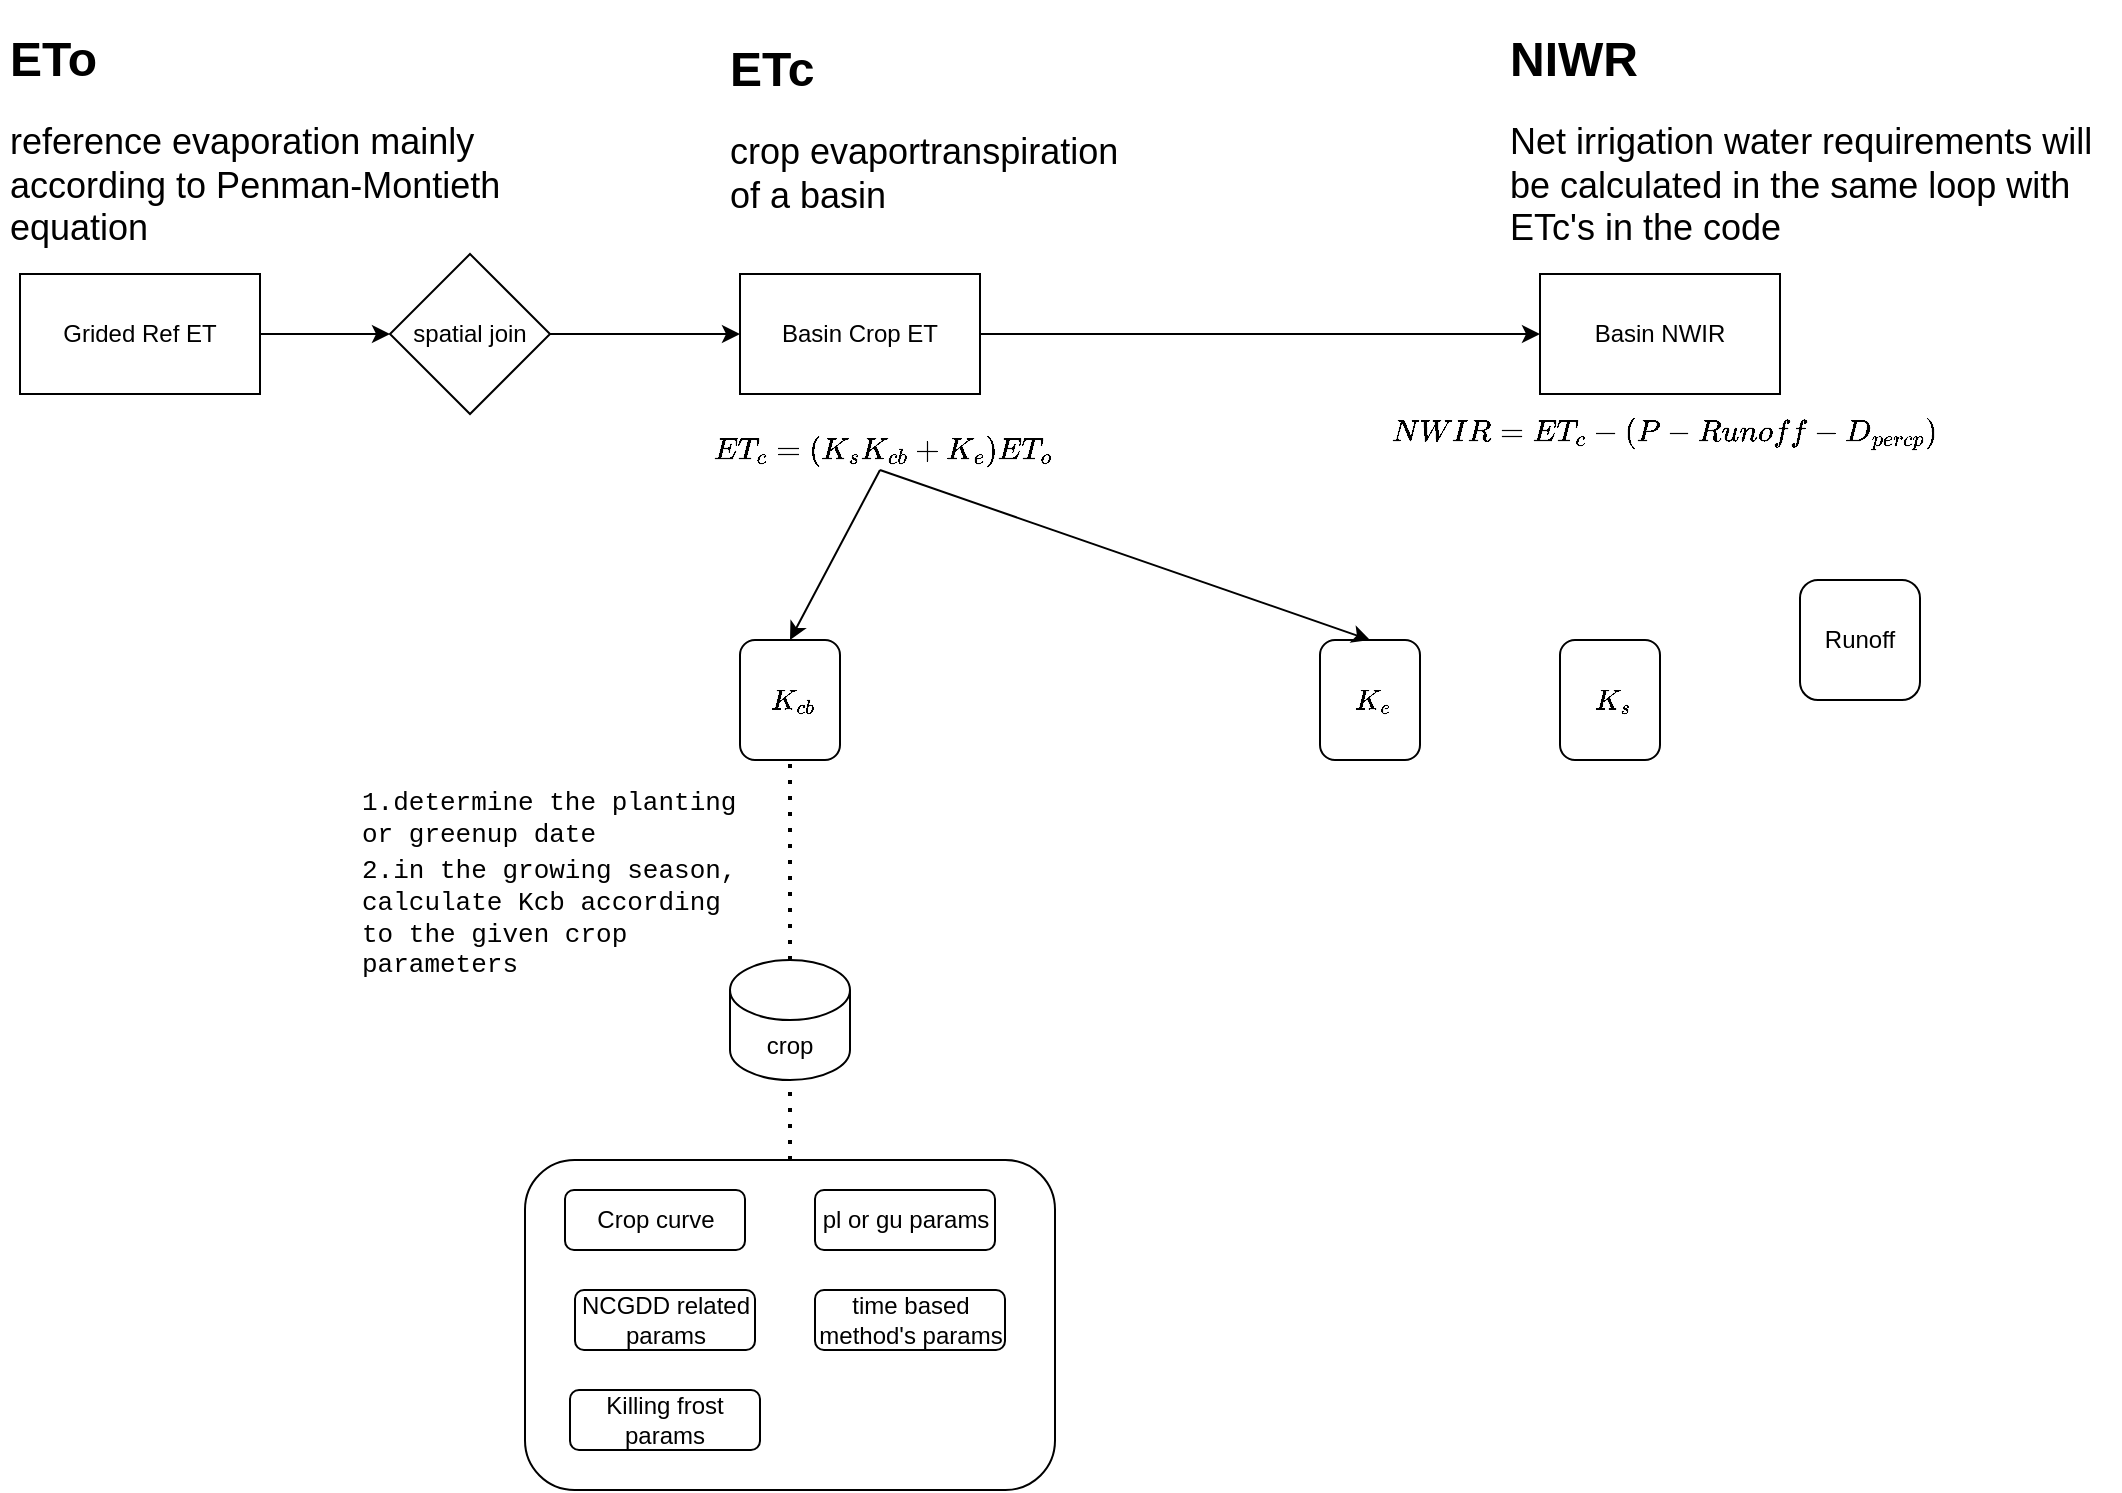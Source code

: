 <mxfile version="13.7.8" type="github" pages="5">
  <diagram id="kgpKYQtTHZ0yAKxKKP6v" name="system-flow-chart">
    <mxGraphModel dx="702" dy="757" grid="1" gridSize="10" guides="1" tooltips="1" connect="1" arrows="1" fold="1" page="1" pageScale="1" pageWidth="850" pageHeight="1100" math="1" shadow="0">
      <root>
        <mxCell id="0" />
        <mxCell id="1" parent="0" />
        <mxCell id="iz_rTE10PBsAMfc_qBPl-3" value="&lt;span style=&quot;font-family: &amp;#34;courier new&amp;#34; , &amp;#34;courier&amp;#34; , monospace ; font-size: 13px ; text-align: left ; background-color: rgb(255 , 255 , 255)&quot;&gt;$$ \ ET_c = (K_sK_{cb}+K_e)ET_o $$&lt;/span&gt;" style="text;html=1;strokeColor=none;fillColor=none;align=center;verticalAlign=middle;whiteSpace=wrap;rounded=0;" parent="1" vertex="1">
          <mxGeometry x="560" y="257" width="40" height="18" as="geometry" />
        </mxCell>
        <mxCell id="iz_rTE10PBsAMfc_qBPl-4" value="Grided Ref ET" style="rounded=0;whiteSpace=wrap;html=1;" parent="1" vertex="1">
          <mxGeometry x="150" y="177" width="120" height="60" as="geometry" />
        </mxCell>
        <mxCell id="iz_rTE10PBsAMfc_qBPl-5" value="Basin Crop ET" style="rounded=0;whiteSpace=wrap;html=1;" parent="1" vertex="1">
          <mxGeometry x="510" y="177" width="120" height="60" as="geometry" />
        </mxCell>
        <mxCell id="iz_rTE10PBsAMfc_qBPl-6" value="Basin NWIR" style="rounded=0;whiteSpace=wrap;html=1;" parent="1" vertex="1">
          <mxGeometry x="910" y="177" width="120" height="60" as="geometry" />
        </mxCell>
        <mxCell id="iz_rTE10PBsAMfc_qBPl-7" value="" style="endArrow=classic;html=1;exitX=1;exitY=0.5;exitDx=0;exitDy=0;entryX=0;entryY=0.5;entryDx=0;entryDy=0;" parent="1" source="iz_rTE10PBsAMfc_qBPl-4" target="iz_rTE10PBsAMfc_qBPl-12" edge="1">
          <mxGeometry width="50" height="50" relative="1" as="geometry">
            <mxPoint x="610" y="437" as="sourcePoint" />
            <mxPoint x="160" y="117" as="targetPoint" />
          </mxGeometry>
        </mxCell>
        <mxCell id="iz_rTE10PBsAMfc_qBPl-8" value="&lt;h1&gt;ETo&lt;/h1&gt;&lt;p&gt;&lt;font style=&quot;font-size: 18px&quot;&gt;reference evaporation mainly according to Penman-Montieth equation&lt;/font&gt;&lt;/p&gt;" style="text;html=1;strokeColor=none;fillColor=none;spacing=5;spacingTop=-20;whiteSpace=wrap;overflow=hidden;rounded=0;" parent="1" vertex="1">
          <mxGeometry x="140" y="50" width="260" height="120" as="geometry" />
        </mxCell>
        <mxCell id="iz_rTE10PBsAMfc_qBPl-9" value="&lt;h1&gt;ETc&lt;/h1&gt;&lt;p&gt;&lt;font style=&quot;font-size: 18px&quot;&gt;crop evaportranspiration of a basin&lt;/font&gt;&lt;/p&gt;" style="text;html=1;strokeColor=none;fillColor=none;spacing=5;spacingTop=-20;whiteSpace=wrap;overflow=hidden;rounded=0;" parent="1" vertex="1">
          <mxGeometry x="500" y="55" width="210" height="105" as="geometry" />
        </mxCell>
        <mxCell id="iz_rTE10PBsAMfc_qBPl-10" value="&lt;h1&gt;NIWR&lt;/h1&gt;&lt;p&gt;&lt;font style=&quot;font-size: 18px&quot;&gt;Net irrigation water requirements will be calculated in the same loop with ETc&#39;s in the code&lt;/font&gt;&lt;/p&gt;" style="text;html=1;strokeColor=none;fillColor=none;spacing=5;spacingTop=-20;whiteSpace=wrap;overflow=hidden;rounded=0;" parent="1" vertex="1">
          <mxGeometry x="890" y="50" width="310" height="120" as="geometry" />
        </mxCell>
        <mxCell id="iz_rTE10PBsAMfc_qBPl-11" value="&lt;span style=&quot;font-family: &amp;#34;courier new&amp;#34; , &amp;#34;courier&amp;#34; , monospace ; font-size: 13px ; text-align: left ; background-color: rgb(255 , 255 , 255)&quot;&gt;$$ \ NWIR = ET_c-(P-Runoff-D_{percp})&lt;br&gt;$$&lt;/span&gt;" style="text;html=1;strokeColor=none;fillColor=none;align=center;verticalAlign=middle;whiteSpace=wrap;rounded=0;" parent="1" vertex="1">
          <mxGeometry x="950" y="250" width="40" height="13" as="geometry" />
        </mxCell>
        <mxCell id="iz_rTE10PBsAMfc_qBPl-12" value="spatial join" style="rhombus;whiteSpace=wrap;html=1;" parent="1" vertex="1">
          <mxGeometry x="335" y="167" width="80" height="80" as="geometry" />
        </mxCell>
        <mxCell id="iz_rTE10PBsAMfc_qBPl-13" value="" style="endArrow=classic;html=1;exitX=1;exitY=0.5;exitDx=0;exitDy=0;entryX=0;entryY=0.5;entryDx=0;entryDy=0;" parent="1" source="iz_rTE10PBsAMfc_qBPl-12" target="iz_rTE10PBsAMfc_qBPl-5" edge="1">
          <mxGeometry width="50" height="50" relative="1" as="geometry">
            <mxPoint x="280" y="217" as="sourcePoint" />
            <mxPoint x="305" y="375" as="targetPoint" />
          </mxGeometry>
        </mxCell>
        <mxCell id="iz_rTE10PBsAMfc_qBPl-14" value="" style="endArrow=classic;html=1;exitX=1;exitY=0.5;exitDx=0;exitDy=0;" parent="1" source="iz_rTE10PBsAMfc_qBPl-5" target="iz_rTE10PBsAMfc_qBPl-6" edge="1">
          <mxGeometry width="50" height="50" relative="1" as="geometry">
            <mxPoint x="425" y="217" as="sourcePoint" />
            <mxPoint x="520" y="217" as="targetPoint" />
          </mxGeometry>
        </mxCell>
        <mxCell id="iz_rTE10PBsAMfc_qBPl-18" value="$$ \&lt;br&gt;K_s&lt;br&gt;$$" style="rounded=1;whiteSpace=wrap;html=1;" parent="1" vertex="1">
          <mxGeometry x="920" y="360" width="50" height="60" as="geometry" />
        </mxCell>
        <mxCell id="iz_rTE10PBsAMfc_qBPl-20" value="$$ \&lt;br&gt;K_{cb}&lt;br&gt;$$" style="rounded=1;whiteSpace=wrap;html=1;" parent="1" vertex="1">
          <mxGeometry x="510" y="360" width="50" height="60" as="geometry" />
        </mxCell>
        <mxCell id="iz_rTE10PBsAMfc_qBPl-21" value="$$ \&lt;br&gt;K_e&lt;br&gt;$$" style="rounded=1;whiteSpace=wrap;html=1;" parent="1" vertex="1">
          <mxGeometry x="800" y="360" width="50" height="60" as="geometry" />
        </mxCell>
        <mxCell id="iz_rTE10PBsAMfc_qBPl-22" value="Runoff" style="rounded=1;whiteSpace=wrap;html=1;" parent="1" vertex="1">
          <mxGeometry x="1040" y="330" width="60" height="60" as="geometry" />
        </mxCell>
        <mxCell id="zdCRC23fJcQLoAnJ4gr3-2" value="" style="endArrow=classic;html=1;exitX=0.5;exitY=1;exitDx=0;exitDy=0;entryX=0.5;entryY=0;entryDx=0;entryDy=0;" parent="1" source="iz_rTE10PBsAMfc_qBPl-3" target="iz_rTE10PBsAMfc_qBPl-20" edge="1">
          <mxGeometry width="50" height="50" relative="1" as="geometry">
            <mxPoint x="425" y="217" as="sourcePoint" />
            <mxPoint x="520" y="217" as="targetPoint" />
          </mxGeometry>
        </mxCell>
        <mxCell id="c2PW5VgvTEIcMFRe3pU7-1" value="&lt;div style=&quot;text-align: left&quot;&gt;&lt;font face=&quot;courier new, courier, monospace&quot;&gt;&lt;span style=&quot;font-size: 13px ; background-color: rgb(255 , 255 , 255)&quot;&gt;1.determine the planting or greenup date&lt;/span&gt;&lt;/font&gt;&lt;/div&gt;" style="text;html=1;strokeColor=none;fillColor=none;align=center;verticalAlign=middle;whiteSpace=wrap;rounded=0;" parent="1" vertex="1">
          <mxGeometry x="320" y="440" width="195" height="18" as="geometry" />
        </mxCell>
        <mxCell id="c2PW5VgvTEIcMFRe3pU7-2" value="&lt;div style=&quot;text-align: left&quot;&gt;&lt;font face=&quot;courier new, courier, monospace&quot;&gt;&lt;span style=&quot;font-size: 13px ; background-color: rgb(255 , 255 , 255)&quot;&gt;2.in the growing season, calculate Kcb according to the given crop parameters&lt;/span&gt;&lt;/font&gt;&lt;/div&gt;" style="text;html=1;strokeColor=none;fillColor=none;align=center;verticalAlign=middle;whiteSpace=wrap;rounded=0;" parent="1" vertex="1">
          <mxGeometry x="320" y="490" width="195" height="18" as="geometry" />
        </mxCell>
        <mxCell id="c2PW5VgvTEIcMFRe3pU7-3" value="crop" style="shape=cylinder3;whiteSpace=wrap;html=1;boundedLbl=1;backgroundOutline=1;size=15;" parent="1" vertex="1">
          <mxGeometry x="505" y="520" width="60" height="60" as="geometry" />
        </mxCell>
        <mxCell id="-qIpuhVUz1uD6xFVzBBe-10" value="" style="endArrow=none;dashed=1;html=1;dashPattern=1 3;strokeWidth=2;entryX=0.5;entryY=1;entryDx=0;entryDy=0;exitX=0.5;exitY=0;exitDx=0;exitDy=0;exitPerimeter=0;" parent="1" source="c2PW5VgvTEIcMFRe3pU7-3" target="iz_rTE10PBsAMfc_qBPl-20" edge="1">
          <mxGeometry width="50" height="50" relative="1" as="geometry">
            <mxPoint x="520" y="510" as="sourcePoint" />
            <mxPoint x="570" y="460" as="targetPoint" />
          </mxGeometry>
        </mxCell>
        <mxCell id="-qIpuhVUz1uD6xFVzBBe-13" value="" style="group" parent="1" vertex="1" connectable="0">
          <mxGeometry x="402.5" y="620" width="265" height="165" as="geometry" />
        </mxCell>
        <mxCell id="-qIpuhVUz1uD6xFVzBBe-12" value="" style="rounded=1;whiteSpace=wrap;html=1;" parent="-qIpuhVUz1uD6xFVzBBe-13" vertex="1">
          <mxGeometry width="265" height="165" as="geometry" />
        </mxCell>
        <mxCell id="-qIpuhVUz1uD6xFVzBBe-3" value="Crop curve" style="rounded=1;whiteSpace=wrap;html=1;" parent="-qIpuhVUz1uD6xFVzBBe-13" vertex="1">
          <mxGeometry x="20" y="15" width="90" height="30" as="geometry" />
        </mxCell>
        <mxCell id="-qIpuhVUz1uD6xFVzBBe-4" value="NCGDD related params" style="rounded=1;whiteSpace=wrap;html=1;" parent="-qIpuhVUz1uD6xFVzBBe-13" vertex="1">
          <mxGeometry x="25" y="65" width="90" height="30" as="geometry" />
        </mxCell>
        <mxCell id="-qIpuhVUz1uD6xFVzBBe-5" value="time based method&#39;s params" style="rounded=1;whiteSpace=wrap;html=1;" parent="-qIpuhVUz1uD6xFVzBBe-13" vertex="1">
          <mxGeometry x="145" y="65" width="95" height="30" as="geometry" />
        </mxCell>
        <mxCell id="-qIpuhVUz1uD6xFVzBBe-6" value="Killing frost params" style="rounded=1;whiteSpace=wrap;html=1;" parent="-qIpuhVUz1uD6xFVzBBe-13" vertex="1">
          <mxGeometry x="22.5" y="115" width="95" height="30" as="geometry" />
        </mxCell>
        <mxCell id="-qIpuhVUz1uD6xFVzBBe-7" value="pl or gu params" style="rounded=1;whiteSpace=wrap;html=1;" parent="-qIpuhVUz1uD6xFVzBBe-13" vertex="1">
          <mxGeometry x="145" y="15" width="90" height="30" as="geometry" />
        </mxCell>
        <mxCell id="-qIpuhVUz1uD6xFVzBBe-14" value="" style="endArrow=none;dashed=1;html=1;dashPattern=1 3;strokeWidth=2;entryX=0.5;entryY=1;entryDx=0;entryDy=0;exitX=0.5;exitY=0;exitDx=0;exitDy=0;entryPerimeter=0;" parent="1" source="-qIpuhVUz1uD6xFVzBBe-12" target="c2PW5VgvTEIcMFRe3pU7-3" edge="1">
          <mxGeometry width="50" height="50" relative="1" as="geometry">
            <mxPoint x="545" y="530" as="sourcePoint" />
            <mxPoint x="545" y="430" as="targetPoint" />
          </mxGeometry>
        </mxCell>
        <mxCell id="-qIpuhVUz1uD6xFVzBBe-15" value="" style="endArrow=classic;html=1;exitX=0.5;exitY=1;exitDx=0;exitDy=0;entryX=0.5;entryY=0;entryDx=0;entryDy=0;" parent="1" source="iz_rTE10PBsAMfc_qBPl-3" target="iz_rTE10PBsAMfc_qBPl-21" edge="1">
          <mxGeometry width="50" height="50" relative="1" as="geometry">
            <mxPoint x="590" y="285" as="sourcePoint" />
            <mxPoint x="465" y="340" as="targetPoint" />
          </mxGeometry>
        </mxCell>
      </root>
    </mxGraphModel>
  </diagram>
  <diagram id="phyAsOEKrArppd_-jW9R" name="crop_gdd">
    <mxGraphModel dx="1662" dy="713" grid="1" gridSize="10" guides="1" tooltips="1" connect="1" arrows="1" fold="1" page="1" pageScale="1" pageWidth="827" pageHeight="1169" math="0" shadow="0">
      <root>
        <mxCell id="JXFavBmA1j79T9uxORN8-0" />
        <mxCell id="JXFavBmA1j79T9uxORN8-1" parent="JXFavBmA1j79T9uxORN8-0" />
        <mxCell id="JXFavBmA1j79T9uxORN8-4" style="edgeStyle=orthogonalEdgeStyle;rounded=0;orthogonalLoop=1;jettySize=auto;html=1;entryX=0.5;entryY=0;entryDx=0;entryDy=0;" parent="JXFavBmA1j79T9uxORN8-1" source="JXFavBmA1j79T9uxORN8-2" target="JXFavBmA1j79T9uxORN8-3" edge="1">
          <mxGeometry relative="1" as="geometry" />
        </mxCell>
        <mxCell id="JXFavBmA1j79T9uxORN8-7" style="edgeStyle=orthogonalEdgeStyle;rounded=0;orthogonalLoop=1;jettySize=auto;html=1;exitX=1;exitY=0.5;exitDx=0;exitDy=0;entryX=0.5;entryY=0;entryDx=0;entryDy=0;" parent="JXFavBmA1j79T9uxORN8-1" source="JXFavBmA1j79T9uxORN8-2" target="JXFavBmA1j79T9uxORN8-6" edge="1">
          <mxGeometry relative="1" as="geometry" />
        </mxCell>
        <mxCell id="JXFavBmA1j79T9uxORN8-2" value="foo_day.sdays&amp;gt;30" style="rhombus;whiteSpace=wrap;html=1;" parent="JXFavBmA1j79T9uxORN8-1" vertex="1">
          <mxGeometry x="127.5" y="80" width="140" height="50" as="geometry" />
        </mxCell>
        <mxCell id="76Q7WDDWTC53ziqNvJG3-1" style="edgeStyle=orthogonalEdgeStyle;rounded=0;orthogonalLoop=1;jettySize=auto;html=1;exitX=0.5;exitY=1;exitDx=0;exitDy=0;" parent="JXFavBmA1j79T9uxORN8-1" source="JXFavBmA1j79T9uxORN8-3" target="76Q7WDDWTC53ziqNvJG3-0" edge="1">
          <mxGeometry relative="1" as="geometry" />
        </mxCell>
        <mxCell id="JXFavBmA1j79T9uxORN8-3" value="etref_lost = foo_day.etref_array[0]" style="rounded=1;whiteSpace=wrap;html=1;" parent="JXFavBmA1j79T9uxORN8-1" vertex="1">
          <mxGeometry x="102.5" y="190" width="190" height="40" as="geometry" />
        </mxCell>
        <mxCell id="JXFavBmA1j79T9uxORN8-5" value="Yes" style="text;html=1;strokeColor=none;fillColor=none;align=center;verticalAlign=middle;whiteSpace=wrap;rounded=0;" parent="JXFavBmA1j79T9uxORN8-1" vertex="1">
          <mxGeometry x="147.5" y="140" width="40" height="20" as="geometry" />
        </mxCell>
        <mxCell id="JXFavBmA1j79T9uxORN8-11" style="edgeStyle=orthogonalEdgeStyle;rounded=0;orthogonalLoop=1;jettySize=auto;html=1;entryX=0.5;entryY=0;entryDx=0;entryDy=0;" parent="JXFavBmA1j79T9uxORN8-1" source="JXFavBmA1j79T9uxORN8-6" target="JXFavBmA1j79T9uxORN8-10" edge="1">
          <mxGeometry relative="1" as="geometry" />
        </mxCell>
        <mxCell id="JXFavBmA1j79T9uxORN8-6" value="foo_day.etref_array[foo_day.sdays - 1] = foo_day.etref" style="rounded=1;whiteSpace=wrap;html=1;" parent="JXFavBmA1j79T9uxORN8-1" vertex="1">
          <mxGeometry x="530" y="190" width="220" height="60" as="geometry" />
        </mxCell>
        <mxCell id="JXFavBmA1j79T9uxORN8-8" value="No" style="text;html=1;strokeColor=none;fillColor=none;align=center;verticalAlign=middle;whiteSpace=wrap;rounded=0;" parent="JXFavBmA1j79T9uxORN8-1" vertex="1">
          <mxGeometry x="590" y="140" width="40" height="20" as="geometry" />
        </mxCell>
        <mxCell id="JXFavBmA1j79T9uxORN8-9" value="sdays is the accumulated days&amp;nbsp;" style="text;html=1;strokeColor=none;fillColor=none;align=center;verticalAlign=middle;whiteSpace=wrap;rounded=0;" parent="JXFavBmA1j79T9uxORN8-1" vertex="1">
          <mxGeometry x="107.5" y="50" width="180" height="20" as="geometry" />
        </mxCell>
        <mxCell id="JXFavBmA1j79T9uxORN8-14" style="edgeStyle=orthogonalEdgeStyle;rounded=0;orthogonalLoop=1;jettySize=auto;html=1;exitX=0.5;exitY=1;exitDx=0;exitDy=0;entryX=0.5;entryY=0;entryDx=0;entryDy=0;" parent="JXFavBmA1j79T9uxORN8-1" source="JXFavBmA1j79T9uxORN8-10" target="JXFavBmA1j79T9uxORN8-13" edge="1">
          <mxGeometry relative="1" as="geometry" />
        </mxCell>
        <mxCell id="JXFavBmA1j79T9uxORN8-10" value="foo.etref_30 = (foo.etref_30 * (foo_day.sdays - 1) + foo_day.etref) / foo_day.sdays" style="rounded=1;whiteSpace=wrap;html=1;" parent="JXFavBmA1j79T9uxORN8-1" vertex="1">
          <mxGeometry x="530" y="310" width="220" height="60" as="geometry" />
        </mxCell>
        <mxCell id="JXFavBmA1j79T9uxORN8-12" value="foo.etref_30 is the 30-days mean vetref value" style="text;html=1;strokeColor=none;fillColor=none;align=center;verticalAlign=middle;whiteSpace=wrap;rounded=0;" parent="JXFavBmA1j79T9uxORN8-1" vertex="1">
          <mxGeometry x="660" y="280" width="180" height="20" as="geometry" />
        </mxCell>
        <mxCell id="JXFavBmA1j79T9uxORN8-15" style="edgeStyle=orthogonalEdgeStyle;rounded=0;orthogonalLoop=1;jettySize=auto;html=1;entryX=0.5;entryY=0;entryDx=0;entryDy=0;" parent="JXFavBmA1j79T9uxORN8-1" source="JXFavBmA1j79T9uxORN8-13" target="JXFavBmA1j79T9uxORN8-20" edge="1">
          <mxGeometry relative="1" as="geometry">
            <mxPoint x="640" y="550" as="targetPoint" />
          </mxGeometry>
        </mxCell>
        <mxCell id="JXFavBmA1j79T9uxORN8-21" style="edgeStyle=orthogonalEdgeStyle;rounded=0;orthogonalLoop=1;jettySize=auto;html=1;exitX=1;exitY=0.5;exitDx=0;exitDy=0;entryX=0.5;entryY=0;entryDx=0;entryDy=0;" parent="JXFavBmA1j79T9uxORN8-1" source="JXFavBmA1j79T9uxORN8-10" target="JXFavBmA1j79T9uxORN8-42" edge="1">
          <mxGeometry relative="1" as="geometry" />
        </mxCell>
        <mxCell id="JXFavBmA1j79T9uxORN8-13" value="crop.winter_crop&amp;nbsp; and&lt;br&gt;foo_day.doy_prev &amp;lt; crop.gdd_trigger_doy &amp;lt;= foo_day.doy" style="rhombus;whiteSpace=wrap;html=1;" parent="JXFavBmA1j79T9uxORN8-1" vertex="1">
          <mxGeometry x="420" y="430" width="440" height="60" as="geometry" />
        </mxCell>
        <mxCell id="JXFavBmA1j79T9uxORN8-17" value="the trigger day of winter crop is Jan. 1st" style="text;html=1;strokeColor=none;fillColor=none;align=center;verticalAlign=middle;whiteSpace=wrap;rounded=0;" parent="JXFavBmA1j79T9uxORN8-1" vertex="1">
          <mxGeometry x="710" y="410" width="140" height="30" as="geometry" />
        </mxCell>
        <mxCell id="JXFavBmA1j79T9uxORN8-19" value="if" style="text;html=1;strokeColor=none;fillColor=none;align=center;verticalAlign=middle;whiteSpace=wrap;rounded=0;" parent="JXFavBmA1j79T9uxORN8-1" vertex="1">
          <mxGeometry x="650" y="390" width="40" height="20" as="geometry" />
        </mxCell>
        <mxCell id="JXFavBmA1j79T9uxORN8-23" style="edgeStyle=orthogonalEdgeStyle;rounded=0;orthogonalLoop=1;jettySize=auto;html=1;entryX=0.5;entryY=0;entryDx=0;entryDy=0;" parent="JXFavBmA1j79T9uxORN8-1" source="JXFavBmA1j79T9uxORN8-20" target="JXFavBmA1j79T9uxORN8-24" edge="1">
          <mxGeometry relative="1" as="geometry">
            <mxPoint x="640" y="810" as="targetPoint" />
          </mxGeometry>
        </mxCell>
        <mxCell id="JXFavBmA1j79T9uxORN8-20" value="foo.cgdd = 0.0&lt;br&gt;foo.doy_start_cycle = 0&lt;br&gt;foo.real_start = False&lt;br&gt;foo.in_season = False" style="rounded=1;whiteSpace=wrap;html=1;" parent="JXFavBmA1j79T9uxORN8-1" vertex="1">
          <mxGeometry x="570" y="590" width="140" height="70" as="geometry" />
        </mxCell>
        <mxCell id="JXFavBmA1j79T9uxORN8-25" style="edgeStyle=orthogonalEdgeStyle;rounded=0;orthogonalLoop=1;jettySize=auto;html=1;entryX=0.5;entryY=0;entryDx=0;entryDy=0;" parent="JXFavBmA1j79T9uxORN8-1" source="JXFavBmA1j79T9uxORN8-24" target="JXFavBmA1j79T9uxORN8-26" edge="1">
          <mxGeometry relative="1" as="geometry">
            <mxPoint x="640" y="810" as="targetPoint" />
          </mxGeometry>
        </mxCell>
        <mxCell id="JXFavBmA1j79T9uxORN8-24" value="foo_day.doy_prev = foo_day.doy" style="rounded=1;whiteSpace=wrap;html=1;" parent="JXFavBmA1j79T9uxORN8-1" vertex="1">
          <mxGeometry x="545" y="710" width="190" height="40" as="geometry" />
        </mxCell>
        <mxCell id="JXFavBmA1j79T9uxORN8-27" style="edgeStyle=orthogonalEdgeStyle;rounded=0;orthogonalLoop=1;jettySize=auto;html=1;exitX=0.5;exitY=1;exitDx=0;exitDy=0;entryX=0.5;entryY=0;entryDx=0;entryDy=0;" parent="JXFavBmA1j79T9uxORN8-1" source="JXFavBmA1j79T9uxORN8-26" target="JXFavBmA1j79T9uxORN8-28" edge="1">
          <mxGeometry relative="1" as="geometry">
            <mxPoint x="640" y="900" as="targetPoint" />
          </mxGeometry>
        </mxCell>
        <mxCell id="JXFavBmA1j79T9uxORN8-26" value="crop.curve_number &amp;gt; 0" style="rhombus;whiteSpace=wrap;html=1;" parent="JXFavBmA1j79T9uxORN8-1" vertex="1">
          <mxGeometry x="540" y="790" width="200" height="40" as="geometry" />
        </mxCell>
        <mxCell id="JXFavBmA1j79T9uxORN8-31" style="edgeStyle=orthogonalEdgeStyle;rounded=0;orthogonalLoop=1;jettySize=auto;html=1;exitX=0.5;exitY=1;exitDx=0;exitDy=0;entryX=0.5;entryY=0;entryDx=0;entryDy=0;" parent="JXFavBmA1j79T9uxORN8-1" source="JXFavBmA1j79T9uxORN8-28" target="JXFavBmA1j79T9uxORN8-30" edge="1">
          <mxGeometry relative="1" as="geometry" />
        </mxCell>
        <mxCell id="JXFavBmA1j79T9uxORN8-32" style="edgeStyle=orthogonalEdgeStyle;rounded=0;orthogonalLoop=1;jettySize=auto;html=1;entryX=0.5;entryY=0;entryDx=0;entryDy=0;" parent="JXFavBmA1j79T9uxORN8-1" source="JXFavBmA1j79T9uxORN8-26" target="JXFavBmA1j79T9uxORN8-45" edge="1">
          <mxGeometry relative="1" as="geometry">
            <mxPoint x="900" y="980" as="targetPoint" />
          </mxGeometry>
        </mxCell>
        <mxCell id="JXFavBmA1j79T9uxORN8-36" style="edgeStyle=orthogonalEdgeStyle;rounded=0;orthogonalLoop=1;jettySize=auto;html=1;" parent="JXFavBmA1j79T9uxORN8-1" source="JXFavBmA1j79T9uxORN8-26" target="JXFavBmA1j79T9uxORN8-48" edge="1">
          <mxGeometry relative="1" as="geometry" />
        </mxCell>
        <mxCell id="JXFavBmA1j79T9uxORN8-28" value="crop.winter_crop" style="rhombus;whiteSpace=wrap;html=1;" parent="JXFavBmA1j79T9uxORN8-1" vertex="1">
          <mxGeometry x="540" y="870" width="200" height="40" as="geometry" />
        </mxCell>
        <mxCell id="JXFavBmA1j79T9uxORN8-38" style="edgeStyle=orthogonalEdgeStyle;rounded=0;orthogonalLoop=1;jettySize=auto;html=1;exitX=0.5;exitY=1;exitDx=0;exitDy=0;entryX=0.5;entryY=0;entryDx=0;entryDy=0;" parent="JXFavBmA1j79T9uxORN8-1" source="JXFavBmA1j79T9uxORN8-30" target="JXFavBmA1j79T9uxORN8-39" edge="1">
          <mxGeometry relative="1" as="geometry">
            <mxPoint x="640" y="1050" as="targetPoint" />
          </mxGeometry>
        </mxCell>
        <mxCell id="JXFavBmA1j79T9uxORN8-41" style="edgeStyle=orthogonalEdgeStyle;rounded=0;orthogonalLoop=1;jettySize=auto;html=1;entryX=0.5;entryY=0;entryDx=0;entryDy=0;" parent="JXFavBmA1j79T9uxORN8-1" source="JXFavBmA1j79T9uxORN8-30" target="JXFavBmA1j79T9uxORN8-40" edge="1">
          <mxGeometry relative="1" as="geometry" />
        </mxCell>
        <mxCell id="JXFavBmA1j79T9uxORN8-62" style="edgeStyle=orthogonalEdgeStyle;rounded=0;orthogonalLoop=1;jettySize=auto;html=1;exitX=0.5;exitY=1;exitDx=0;exitDy=0;entryX=0.5;entryY=0;entryDx=0;entryDy=0;" parent="JXFavBmA1j79T9uxORN8-1" source="JXFavBmA1j79T9uxORN8-30" target="JXFavBmA1j79T9uxORN8-61" edge="1">
          <mxGeometry relative="1" as="geometry">
            <Array as="points">
              <mxPoint x="640" y="1020" />
              <mxPoint x="879" y="1020" />
              <mxPoint x="879" y="1119" />
            </Array>
          </mxGeometry>
        </mxCell>
        <mxCell id="JXFavBmA1j79T9uxORN8-30" value="foo_day.doy_prev = foo_day.doy" style="rounded=1;whiteSpace=wrap;html=1;" parent="JXFavBmA1j79T9uxORN8-1" vertex="1">
          <mxGeometry x="545" y="959" width="190" height="40" as="geometry" />
        </mxCell>
        <mxCell id="JXFavBmA1j79T9uxORN8-86" style="edgeStyle=orthogonalEdgeStyle;rounded=0;orthogonalLoop=1;jettySize=auto;html=1;exitX=0.5;exitY=1;exitDx=0;exitDy=0;entryX=0.5;entryY=0;entryDx=0;entryDy=0;" parent="JXFavBmA1j79T9uxORN8-1" source="JXFavBmA1j79T9uxORN8-33" target="JXFavBmA1j79T9uxORN8-85" edge="1">
          <mxGeometry relative="1" as="geometry" />
        </mxCell>
        <mxCell id="JXFavBmA1j79T9uxORN8-33" value="&lt;div&gt;tmax_prev = foo_day.tmax&lt;/div&gt;&lt;div&gt;&lt;span&gt;tmin_prev = foo_day.tmin&lt;/span&gt;&lt;/div&gt;" style="rounded=1;whiteSpace=wrap;html=1;" parent="JXFavBmA1j79T9uxORN8-1" vertex="1">
          <mxGeometry x="1075" y="969" width="190" height="40" as="geometry" />
        </mxCell>
        <mxCell id="JXFavBmA1j79T9uxORN8-35" value="&lt;div&gt;foo.gdd = foo_day.tmean - crop.tbase&lt;/div&gt;&lt;div&gt;&lt;span&gt;foo.cgdd += foo.gdd&lt;/span&gt;&lt;/div&gt;" style="rounded=1;whiteSpace=wrap;html=1;" parent="JXFavBmA1j79T9uxORN8-1" vertex="1">
          <mxGeometry x="1447" y="969" width="220" height="40" as="geometry" />
        </mxCell>
        <mxCell id="JXFavBmA1j79T9uxORN8-58" style="edgeStyle=orthogonalEdgeStyle;rounded=0;orthogonalLoop=1;jettySize=auto;html=1;" parent="JXFavBmA1j79T9uxORN8-1" source="JXFavBmA1j79T9uxORN8-39" target="JXFavBmA1j79T9uxORN8-57" edge="1">
          <mxGeometry relative="1" as="geometry" />
        </mxCell>
        <mxCell id="JXFavBmA1j79T9uxORN8-39" value="foo_day.tmin &amp;lt; -4.0" style="rhombus;whiteSpace=wrap;html=1;" parent="JXFavBmA1j79T9uxORN8-1" vertex="1">
          <mxGeometry x="250" y="1040" width="200" height="40" as="geometry" />
        </mxCell>
        <mxCell id="JXFavBmA1j79T9uxORN8-60" style="edgeStyle=orthogonalEdgeStyle;rounded=0;orthogonalLoop=1;jettySize=auto;html=1;entryX=0.5;entryY=0;entryDx=0;entryDy=0;" parent="JXFavBmA1j79T9uxORN8-1" source="JXFavBmA1j79T9uxORN8-40" target="JXFavBmA1j79T9uxORN8-59" edge="1">
          <mxGeometry relative="1" as="geometry" />
        </mxCell>
        <mxCell id="JXFavBmA1j79T9uxORN8-40" value="foo_day.tmean &amp;gt; crop.tbase" style="rhombus;whiteSpace=wrap;html=1;" parent="JXFavBmA1j79T9uxORN8-1" vertex="1">
          <mxGeometry x="540" y="1040" width="200" height="40" as="geometry" />
        </mxCell>
        <mxCell id="JXFavBmA1j79T9uxORN8-43" style="edgeStyle=orthogonalEdgeStyle;rounded=0;orthogonalLoop=1;jettySize=auto;html=1;entryX=1.007;entryY=0.6;entryDx=0;entryDy=0;entryPerimeter=0;exitX=0.5;exitY=1;exitDx=0;exitDy=0;" parent="JXFavBmA1j79T9uxORN8-1" source="JXFavBmA1j79T9uxORN8-42" target="JXFavBmA1j79T9uxORN8-20" edge="1">
          <mxGeometry relative="1" as="geometry" />
        </mxCell>
        <mxCell id="JXFavBmA1j79T9uxORN8-42" value="not crop.winter_crop and (foo_day.doy_prev &amp;gt; (crop.gdd_trigger_doy + 199) &amp;gt; foo_day.doy)" style="rhombus;whiteSpace=wrap;html=1;" parent="JXFavBmA1j79T9uxORN8-1" vertex="1">
          <mxGeometry x="900" y="430" width="280" height="70" as="geometry" />
        </mxCell>
        <mxCell id="JXFavBmA1j79T9uxORN8-44" value="elif" style="text;html=1;strokeColor=none;fillColor=none;align=center;verticalAlign=middle;whiteSpace=wrap;rounded=0;" parent="JXFavBmA1j79T9uxORN8-1" vertex="1">
          <mxGeometry x="997" y="390" width="40" height="20" as="geometry" />
        </mxCell>
        <mxCell id="JXFavBmA1j79T9uxORN8-52" style="edgeStyle=orthogonalEdgeStyle;rounded=0;orthogonalLoop=1;jettySize=auto;html=1;exitX=0.5;exitY=1;exitDx=0;exitDy=0;entryX=0.5;entryY=0;entryDx=0;entryDy=0;" parent="JXFavBmA1j79T9uxORN8-1" source="JXFavBmA1j79T9uxORN8-45" target="JXFavBmA1j79T9uxORN8-33" edge="1">
          <mxGeometry relative="1" as="geometry" />
        </mxCell>
        <mxCell id="JXFavBmA1j79T9uxORN8-45" value="crop.tbase &amp;lt; 0" style="rhombus;whiteSpace=wrap;html=1;" parent="JXFavBmA1j79T9uxORN8-1" vertex="1">
          <mxGeometry x="1070" y="880" width="200" height="40" as="geometry" />
        </mxCell>
        <mxCell id="JXFavBmA1j79T9uxORN8-46" value="if" style="text;html=1;strokeColor=none;fillColor=none;align=center;verticalAlign=middle;whiteSpace=wrap;rounded=0;" parent="JXFavBmA1j79T9uxORN8-1" vertex="1">
          <mxGeometry x="650" y="830" width="40" height="20" as="geometry" />
        </mxCell>
        <mxCell id="JXFavBmA1j79T9uxORN8-47" value="elif" style="text;html=1;strokeColor=none;fillColor=none;align=center;verticalAlign=middle;whiteSpace=wrap;rounded=0;" parent="JXFavBmA1j79T9uxORN8-1" vertex="1">
          <mxGeometry x="1120" y="840" width="40" height="20" as="geometry" />
        </mxCell>
        <mxCell id="JXFavBmA1j79T9uxORN8-53" style="edgeStyle=orthogonalEdgeStyle;rounded=0;orthogonalLoop=1;jettySize=auto;html=1;exitX=0.5;exitY=1;exitDx=0;exitDy=0;" parent="JXFavBmA1j79T9uxORN8-1" source="JXFavBmA1j79T9uxORN8-48" target="JXFavBmA1j79T9uxORN8-35" edge="1">
          <mxGeometry relative="1" as="geometry" />
        </mxCell>
        <mxCell id="JXFavBmA1j79T9uxORN8-48" value="foo_day.tmean &amp;gt; crop.tbase" style="rhombus;whiteSpace=wrap;html=1;" parent="JXFavBmA1j79T9uxORN8-1" vertex="1">
          <mxGeometry x="1457" y="880" width="200" height="40" as="geometry" />
        </mxCell>
        <mxCell id="JXFavBmA1j79T9uxORN8-49" value="elif" style="text;html=1;strokeColor=none;fillColor=none;align=center;verticalAlign=middle;whiteSpace=wrap;rounded=0;" parent="JXFavBmA1j79T9uxORN8-1" vertex="1">
          <mxGeometry x="1510" y="840" width="40" height="20" as="geometry" />
        </mxCell>
        <mxCell id="JXFavBmA1j79T9uxORN8-54" value="if" style="text;html=1;strokeColor=none;fillColor=none;align=center;verticalAlign=middle;whiteSpace=wrap;rounded=0;" parent="JXFavBmA1j79T9uxORN8-1" vertex="1">
          <mxGeometry x="360" y="999" width="40" height="20" as="geometry" />
        </mxCell>
        <mxCell id="JXFavBmA1j79T9uxORN8-56" value="elif" style="text;html=1;strokeColor=none;fillColor=none;align=center;verticalAlign=middle;whiteSpace=wrap;rounded=0;" parent="JXFavBmA1j79T9uxORN8-1" vertex="1">
          <mxGeometry x="550" y="1020" width="40" height="20" as="geometry" />
        </mxCell>
        <mxCell id="JXFavBmA1j79T9uxORN8-66" style="edgeStyle=orthogonalEdgeStyle;rounded=0;orthogonalLoop=1;jettySize=auto;html=1;exitX=0.5;exitY=1;exitDx=0;exitDy=0;" parent="JXFavBmA1j79T9uxORN8-1" source="JXFavBmA1j79T9uxORN8-57" edge="1">
          <mxGeometry relative="1" as="geometry">
            <mxPoint x="640" y="1220" as="targetPoint" />
          </mxGeometry>
        </mxCell>
        <mxCell id="JXFavBmA1j79T9uxORN8-57" value="foo.gdd = 0.0" style="rounded=1;whiteSpace=wrap;html=1;" parent="JXFavBmA1j79T9uxORN8-1" vertex="1">
          <mxGeometry x="287.5" y="1119" width="125" height="31" as="geometry" />
        </mxCell>
        <mxCell id="JXFavBmA1j79T9uxORN8-65" style="edgeStyle=orthogonalEdgeStyle;rounded=0;orthogonalLoop=1;jettySize=auto;html=1;exitX=0.5;exitY=1;exitDx=0;exitDy=0;entryX=0.5;entryY=0;entryDx=0;entryDy=0;" parent="JXFavBmA1j79T9uxORN8-1" source="JXFavBmA1j79T9uxORN8-59" target="JXFavBmA1j79T9uxORN8-64" edge="1">
          <mxGeometry relative="1" as="geometry" />
        </mxCell>
        <mxCell id="JXFavBmA1j79T9uxORN8-59" value="foo.gdd = foo_day.tmean - crop.tbase" style="rounded=1;whiteSpace=wrap;html=1;" parent="JXFavBmA1j79T9uxORN8-1" vertex="1">
          <mxGeometry x="533.75" y="1119" width="212.5" height="31" as="geometry" />
        </mxCell>
        <mxCell id="JXFavBmA1j79T9uxORN8-67" style="edgeStyle=orthogonalEdgeStyle;rounded=0;orthogonalLoop=1;jettySize=auto;html=1;exitX=0.5;exitY=1;exitDx=0;exitDy=0;" parent="JXFavBmA1j79T9uxORN8-1" source="JXFavBmA1j79T9uxORN8-61" edge="1">
          <mxGeometry relative="1" as="geometry">
            <mxPoint x="640" y="1220" as="targetPoint" />
          </mxGeometry>
        </mxCell>
        <mxCell id="JXFavBmA1j79T9uxORN8-61" value="foo.gdd = 0.0" style="rounded=1;whiteSpace=wrap;html=1;" parent="JXFavBmA1j79T9uxORN8-1" vertex="1">
          <mxGeometry x="814" y="1119" width="128.5" height="31" as="geometry" />
        </mxCell>
        <mxCell id="JXFavBmA1j79T9uxORN8-63" value="else" style="text;html=1;strokeColor=none;fillColor=none;align=center;verticalAlign=middle;whiteSpace=wrap;rounded=0;" parent="JXFavBmA1j79T9uxORN8-1" vertex="1">
          <mxGeometry x="820" y="1020" width="40" height="20" as="geometry" />
        </mxCell>
        <mxCell id="JXFavBmA1j79T9uxORN8-69" style="edgeStyle=orthogonalEdgeStyle;rounded=0;orthogonalLoop=1;jettySize=auto;html=1;exitX=0.5;exitY=1;exitDx=0;exitDy=0;entryX=0.5;entryY=0;entryDx=0;entryDy=0;" parent="JXFavBmA1j79T9uxORN8-1" source="JXFavBmA1j79T9uxORN8-64" target="JXFavBmA1j79T9uxORN8-68" edge="1">
          <mxGeometry relative="1" as="geometry" />
        </mxCell>
        <mxCell id="JXFavBmA1j79T9uxORN8-64" value="&lt;div&gt;foo.gdd -= foo.gdd_penalty&lt;/div&gt;&lt;div&gt;&lt;span&gt;foo.gdd = max(foo.gdd, 0.0)&lt;/span&gt;&lt;/div&gt;&lt;div&gt;foo.cgdd += foo.gdd - foo.cgdd_penalty&lt;/div&gt;&lt;div&gt;foo.cgdd = max(0.0, foo.cgdd)&lt;/div&gt;" style="rounded=1;whiteSpace=wrap;html=1;" parent="JXFavBmA1j79T9uxORN8-1" vertex="1">
          <mxGeometry x="533.75" y="1220" width="212.5" height="60" as="geometry" />
        </mxCell>
        <mxCell id="JXFavBmA1j79T9uxORN8-72" style="edgeStyle=orthogonalEdgeStyle;rounded=0;orthogonalLoop=1;jettySize=auto;html=1;exitX=0.5;exitY=1;exitDx=0;exitDy=0;" parent="JXFavBmA1j79T9uxORN8-1" source="JXFavBmA1j79T9uxORN8-68" target="JXFavBmA1j79T9uxORN8-70" edge="1">
          <mxGeometry relative="1" as="geometry" />
        </mxCell>
        <mxCell id="JXFavBmA1j79T9uxORN8-73" style="edgeStyle=orthogonalEdgeStyle;rounded=0;orthogonalLoop=1;jettySize=auto;html=1;exitX=0.5;exitY=1;exitDx=0;exitDy=0;" parent="JXFavBmA1j79T9uxORN8-1" source="JXFavBmA1j79T9uxORN8-68" target="JXFavBmA1j79T9uxORN8-71" edge="1">
          <mxGeometry relative="1" as="geometry" />
        </mxCell>
        <mxCell id="JXFavBmA1j79T9uxORN8-68" value="foo_day.tmin &amp;lt; -10" style="rhombus;whiteSpace=wrap;html=1;" parent="JXFavBmA1j79T9uxORN8-1" vertex="1">
          <mxGeometry x="540" y="1320" width="200" height="40" as="geometry" />
        </mxCell>
        <mxCell id="JXFavBmA1j79T9uxORN8-77" style="edgeStyle=orthogonalEdgeStyle;rounded=0;orthogonalLoop=1;jettySize=auto;html=1;exitX=0.5;exitY=1;exitDx=0;exitDy=0;entryX=0.5;entryY=0;entryDx=0;entryDy=0;" parent="JXFavBmA1j79T9uxORN8-1" source="JXFavBmA1j79T9uxORN8-70" target="JXFavBmA1j79T9uxORN8-76" edge="1">
          <mxGeometry relative="1" as="geometry" />
        </mxCell>
        <mxCell id="JXFavBmA1j79T9uxORN8-70" value="foo.gdd_penalty = 5.0" style="rounded=1;whiteSpace=wrap;html=1;" parent="JXFavBmA1j79T9uxORN8-1" vertex="1">
          <mxGeometry x="440" y="1420" width="150" height="31" as="geometry" />
        </mxCell>
        <mxCell id="JXFavBmA1j79T9uxORN8-78" style="edgeStyle=orthogonalEdgeStyle;rounded=0;orthogonalLoop=1;jettySize=auto;html=1;exitX=0.5;exitY=1;exitDx=0;exitDy=0;" parent="JXFavBmA1j79T9uxORN8-1" source="JXFavBmA1j79T9uxORN8-71" edge="1">
          <mxGeometry relative="1" as="geometry">
            <mxPoint x="640" y="1510" as="targetPoint" />
          </mxGeometry>
        </mxCell>
        <mxCell id="JXFavBmA1j79T9uxORN8-71" value="foo.gdd_penalty = 0.0" style="rounded=1;whiteSpace=wrap;html=1;" parent="JXFavBmA1j79T9uxORN8-1" vertex="1">
          <mxGeometry x="675" y="1420" width="150" height="31" as="geometry" />
        </mxCell>
        <mxCell id="JXFavBmA1j79T9uxORN8-74" value="Yes" style="text;html=1;strokeColor=none;fillColor=none;align=center;verticalAlign=middle;whiteSpace=wrap;rounded=0;" parent="JXFavBmA1j79T9uxORN8-1" vertex="1">
          <mxGeometry x="580" y="1370" width="40" height="20" as="geometry" />
        </mxCell>
        <mxCell id="JXFavBmA1j79T9uxORN8-75" value="No" style="text;html=1;strokeColor=none;fillColor=none;align=center;verticalAlign=middle;whiteSpace=wrap;rounded=0;" parent="JXFavBmA1j79T9uxORN8-1" vertex="1">
          <mxGeometry x="670" y="1370" width="40" height="20" as="geometry" />
        </mxCell>
        <mxCell id="JXFavBmA1j79T9uxORN8-83" style="edgeStyle=orthogonalEdgeStyle;rounded=0;orthogonalLoop=1;jettySize=auto;html=1;entryX=0.5;entryY=0;entryDx=0;entryDy=0;" parent="JXFavBmA1j79T9uxORN8-1" source="JXFavBmA1j79T9uxORN8-76" target="JXFavBmA1j79T9uxORN8-79" edge="1">
          <mxGeometry relative="1" as="geometry" />
        </mxCell>
        <mxCell id="JXFavBmA1j79T9uxORN8-84" style="edgeStyle=orthogonalEdgeStyle;rounded=0;orthogonalLoop=1;jettySize=auto;html=1;exitX=0.5;exitY=1;exitDx=0;exitDy=0;" parent="JXFavBmA1j79T9uxORN8-1" source="JXFavBmA1j79T9uxORN8-76" target="JXFavBmA1j79T9uxORN8-80" edge="1">
          <mxGeometry relative="1" as="geometry" />
        </mxCell>
        <mxCell id="JXFavBmA1j79T9uxORN8-76" value="foo_day.tmin &amp;lt; -25 and foo_day.snow_depth &amp;lt;= 0" style="rhombus;whiteSpace=wrap;html=1;" parent="JXFavBmA1j79T9uxORN8-1" vertex="1">
          <mxGeometry x="525" y="1510" width="230" height="70" as="geometry" />
        </mxCell>
        <mxCell id="JXFavBmA1j79T9uxORN8-79" value="foo.cgdd_penalty = foo.cgdd * 0.1" style="rounded=1;whiteSpace=wrap;html=1;" parent="JXFavBmA1j79T9uxORN8-1" vertex="1">
          <mxGeometry x="431" y="1650" width="189" height="31" as="geometry" />
        </mxCell>
        <mxCell id="JXFavBmA1j79T9uxORN8-80" value="foo.cgdd_penalty = 0.0" style="rounded=1;whiteSpace=wrap;html=1;" parent="JXFavBmA1j79T9uxORN8-1" vertex="1">
          <mxGeometry x="666" y="1650" width="150" height="31" as="geometry" />
        </mxCell>
        <mxCell id="JXFavBmA1j79T9uxORN8-81" value="Yes" style="text;html=1;strokeColor=none;fillColor=none;align=center;verticalAlign=middle;whiteSpace=wrap;rounded=0;" parent="JXFavBmA1j79T9uxORN8-1" vertex="1">
          <mxGeometry x="571" y="1595" width="40" height="20" as="geometry" />
        </mxCell>
        <mxCell id="JXFavBmA1j79T9uxORN8-82" value="No" style="text;html=1;strokeColor=none;fillColor=none;align=center;verticalAlign=middle;whiteSpace=wrap;rounded=0;" parent="JXFavBmA1j79T9uxORN8-1" vertex="1">
          <mxGeometry x="661" y="1595" width="40" height="20" as="geometry" />
        </mxCell>
        <mxCell id="JXFavBmA1j79T9uxORN8-88" style="edgeStyle=orthogonalEdgeStyle;rounded=0;orthogonalLoop=1;jettySize=auto;html=1;exitX=0.5;exitY=1;exitDx=0;exitDy=0;entryX=0.5;entryY=0;entryDx=0;entryDy=0;" parent="JXFavBmA1j79T9uxORN8-1" source="JXFavBmA1j79T9uxORN8-85" target="JXFavBmA1j79T9uxORN8-87" edge="1">
          <mxGeometry relative="1" as="geometry" />
        </mxCell>
        <mxCell id="JXFavBmA1j79T9uxORN8-109" style="edgeStyle=orthogonalEdgeStyle;rounded=0;orthogonalLoop=1;jettySize=auto;html=1;entryX=0;entryY=0.5;entryDx=0;entryDy=0;exitX=0;exitY=0.5;exitDx=0;exitDy=0;" parent="JXFavBmA1j79T9uxORN8-1" source="JXFavBmA1j79T9uxORN8-85" target="JXFavBmA1j79T9uxORN8-89" edge="1">
          <mxGeometry relative="1" as="geometry" />
        </mxCell>
        <mxCell id="JXFavBmA1j79T9uxORN8-85" value="foo_day.tmax &amp;gt; 30" style="rhombus;whiteSpace=wrap;html=1;" parent="JXFavBmA1j79T9uxORN8-1" vertex="1">
          <mxGeometry x="1070" y="1050" width="200" height="40" as="geometry" />
        </mxCell>
        <mxCell id="JXFavBmA1j79T9uxORN8-91" style="edgeStyle=orthogonalEdgeStyle;rounded=0;orthogonalLoop=1;jettySize=auto;html=1;entryX=0.5;entryY=0;entryDx=0;entryDy=0;" parent="JXFavBmA1j79T9uxORN8-1" source="JXFavBmA1j79T9uxORN8-87" target="JXFavBmA1j79T9uxORN8-89" edge="1">
          <mxGeometry relative="1" as="geometry" />
        </mxCell>
        <mxCell id="JXFavBmA1j79T9uxORN8-87" value="tmax_prev = 30" style="rounded=1;whiteSpace=wrap;html=1;" parent="JXFavBmA1j79T9uxORN8-1" vertex="1">
          <mxGeometry x="1097.5" y="1130" width="145" height="30" as="geometry" />
        </mxCell>
        <mxCell id="JXFavBmA1j79T9uxORN8-92" style="edgeStyle=orthogonalEdgeStyle;rounded=0;orthogonalLoop=1;jettySize=auto;html=1;exitX=0.5;exitY=1;exitDx=0;exitDy=0;entryX=0.5;entryY=0;entryDx=0;entryDy=0;" parent="JXFavBmA1j79T9uxORN8-1" source="JXFavBmA1j79T9uxORN8-89" target="JXFavBmA1j79T9uxORN8-90" edge="1">
          <mxGeometry relative="1" as="geometry" />
        </mxCell>
        <mxCell id="JXFavBmA1j79T9uxORN8-110" style="edgeStyle=orthogonalEdgeStyle;rounded=0;orthogonalLoop=1;jettySize=auto;html=1;exitX=1;exitY=0.5;exitDx=0;exitDy=0;entryX=1;entryY=0.5;entryDx=0;entryDy=0;" parent="JXFavBmA1j79T9uxORN8-1" source="JXFavBmA1j79T9uxORN8-89" target="JXFavBmA1j79T9uxORN8-94" edge="1">
          <mxGeometry relative="1" as="geometry" />
        </mxCell>
        <mxCell id="JXFavBmA1j79T9uxORN8-89" value="foo_day.tmin &amp;gt; 30" style="rhombus;whiteSpace=wrap;html=1;" parent="JXFavBmA1j79T9uxORN8-1" vertex="1">
          <mxGeometry x="1070" y="1220" width="200" height="40" as="geometry" />
        </mxCell>
        <mxCell id="JXFavBmA1j79T9uxORN8-99" style="edgeStyle=orthogonalEdgeStyle;rounded=0;orthogonalLoop=1;jettySize=auto;html=1;exitX=0.5;exitY=1;exitDx=0;exitDy=0;entryX=0.5;entryY=0;entryDx=0;entryDy=0;" parent="JXFavBmA1j79T9uxORN8-1" source="JXFavBmA1j79T9uxORN8-90" target="JXFavBmA1j79T9uxORN8-94" edge="1">
          <mxGeometry relative="1" as="geometry" />
        </mxCell>
        <mxCell id="JXFavBmA1j79T9uxORN8-90" value="tmin_prev = 30" style="rounded=1;whiteSpace=wrap;html=1;" parent="JXFavBmA1j79T9uxORN8-1" vertex="1">
          <mxGeometry x="1097.5" y="1300" width="145" height="30" as="geometry" />
        </mxCell>
        <mxCell id="JXFavBmA1j79T9uxORN8-93" style="edgeStyle=orthogonalEdgeStyle;rounded=0;orthogonalLoop=1;jettySize=auto;html=1;exitX=0.5;exitY=1;exitDx=0;exitDy=0;entryX=0.5;entryY=0;entryDx=0;entryDy=0;" parent="JXFavBmA1j79T9uxORN8-1" source="JXFavBmA1j79T9uxORN8-94" target="JXFavBmA1j79T9uxORN8-95" edge="1">
          <mxGeometry relative="1" as="geometry" />
        </mxCell>
        <mxCell id="JXFavBmA1j79T9uxORN8-111" style="edgeStyle=orthogonalEdgeStyle;rounded=0;orthogonalLoop=1;jettySize=auto;html=1;exitX=0;exitY=0.5;exitDx=0;exitDy=0;entryX=0;entryY=0.5;entryDx=0;entryDy=0;" parent="JXFavBmA1j79T9uxORN8-1" source="JXFavBmA1j79T9uxORN8-94" target="JXFavBmA1j79T9uxORN8-97" edge="1">
          <mxGeometry relative="1" as="geometry" />
        </mxCell>
        <mxCell id="JXFavBmA1j79T9uxORN8-94" value="foo_day.tmax &amp;lt; -crop.tbase" style="rhombus;whiteSpace=wrap;html=1;" parent="JXFavBmA1j79T9uxORN8-1" vertex="1">
          <mxGeometry x="1070" y="1370" width="200" height="40" as="geometry" />
        </mxCell>
        <mxCell id="JXFavBmA1j79T9uxORN8-100" style="edgeStyle=orthogonalEdgeStyle;rounded=0;orthogonalLoop=1;jettySize=auto;html=1;exitX=0.5;exitY=1;exitDx=0;exitDy=0;entryX=0.5;entryY=0;entryDx=0;entryDy=0;" parent="JXFavBmA1j79T9uxORN8-1" source="JXFavBmA1j79T9uxORN8-95" target="JXFavBmA1j79T9uxORN8-97" edge="1">
          <mxGeometry relative="1" as="geometry" />
        </mxCell>
        <mxCell id="JXFavBmA1j79T9uxORN8-95" value="tmax_prev = -crop.tbase" style="rounded=1;whiteSpace=wrap;html=1;" parent="JXFavBmA1j79T9uxORN8-1" vertex="1">
          <mxGeometry x="1097.5" y="1450" width="145" height="30" as="geometry" />
        </mxCell>
        <mxCell id="JXFavBmA1j79T9uxORN8-96" style="edgeStyle=orthogonalEdgeStyle;rounded=0;orthogonalLoop=1;jettySize=auto;html=1;exitX=0.5;exitY=1;exitDx=0;exitDy=0;entryX=0.5;entryY=0;entryDx=0;entryDy=0;" parent="JXFavBmA1j79T9uxORN8-1" source="JXFavBmA1j79T9uxORN8-97" target="JXFavBmA1j79T9uxORN8-98" edge="1">
          <mxGeometry relative="1" as="geometry" />
        </mxCell>
        <mxCell id="JXFavBmA1j79T9uxORN8-112" style="edgeStyle=orthogonalEdgeStyle;rounded=0;orthogonalLoop=1;jettySize=auto;html=1;exitX=1;exitY=0.5;exitDx=0;exitDy=0;entryX=1;entryY=0.5;entryDx=0;entryDy=0;" parent="JXFavBmA1j79T9uxORN8-1" source="JXFavBmA1j79T9uxORN8-97" target="JXFavBmA1j79T9uxORN8-101" edge="1">
          <mxGeometry relative="1" as="geometry" />
        </mxCell>
        <mxCell id="JXFavBmA1j79T9uxORN8-97" value="foo_day.tmin &amp;lt; -crop.tbase" style="rhombus;whiteSpace=wrap;html=1;" parent="JXFavBmA1j79T9uxORN8-1" vertex="1">
          <mxGeometry x="1070" y="1540" width="200" height="40" as="geometry" />
        </mxCell>
        <mxCell id="JXFavBmA1j79T9uxORN8-102" style="edgeStyle=orthogonalEdgeStyle;rounded=0;orthogonalLoop=1;jettySize=auto;html=1;entryX=0.5;entryY=0;entryDx=0;entryDy=0;" parent="JXFavBmA1j79T9uxORN8-1" source="JXFavBmA1j79T9uxORN8-98" target="JXFavBmA1j79T9uxORN8-101" edge="1">
          <mxGeometry relative="1" as="geometry" />
        </mxCell>
        <mxCell id="JXFavBmA1j79T9uxORN8-98" value="tmin_prev = -crop.tbase" style="rounded=1;whiteSpace=wrap;html=1;" parent="JXFavBmA1j79T9uxORN8-1" vertex="1">
          <mxGeometry x="1097.5" y="1620" width="145" height="30" as="geometry" />
        </mxCell>
        <mxCell id="JXFavBmA1j79T9uxORN8-101" value="tmean_prev = 0.5 * (tmax_prev + tmin_prev)&lt;br&gt;foo.cgdd += tmean_prev + crop.tbase" style="rounded=1;whiteSpace=wrap;html=1;" parent="JXFavBmA1j79T9uxORN8-1" vertex="1">
          <mxGeometry x="1043.75" y="1690" width="252.5" height="40" as="geometry" />
        </mxCell>
        <mxCell id="JXFavBmA1j79T9uxORN8-103" value="initialize cgdd, start of cycle" style="text;html=1;strokeColor=none;fillColor=none;align=center;verticalAlign=middle;whiteSpace=wrap;rounded=0;" parent="JXFavBmA1j79T9uxORN8-1" vertex="1">
          <mxGeometry x="651" y="560" width="180" height="20" as="geometry" />
        </mxCell>
        <mxCell id="JXFavBmA1j79T9uxORN8-104" value="winter crop don&#39;t grow when temperature is low" style="text;html=1;strokeColor=none;fillColor=none;align=center;verticalAlign=middle;whiteSpace=wrap;rounded=0;" parent="JXFavBmA1j79T9uxORN8-1" vertex="1">
          <mxGeometry x="370" y="1090" width="150" height="20" as="geometry" />
        </mxCell>
        <mxCell id="JXFavBmA1j79T9uxORN8-105" value="grow only when tmean is higher than tbase" style="text;html=1;strokeColor=none;fillColor=none;align=center;verticalAlign=middle;whiteSpace=wrap;rounded=0;" parent="JXFavBmA1j79T9uxORN8-1" vertex="1">
          <mxGeometry x="651" y="1090" width="150" height="20" as="geometry" />
        </mxCell>
        <mxCell id="JXFavBmA1j79T9uxORN8-106" value="if tmin is too low, it is harmful for the crop,&lt;br&gt;so there will be a penalty&lt;br&gt;penalty will be used for next period" style="text;html=1;strokeColor=none;fillColor=none;align=center;verticalAlign=middle;whiteSpace=wrap;rounded=0;" parent="JXFavBmA1j79T9uxORN8-1" vertex="1">
          <mxGeometry x="320" y="1380" width="190" height="20" as="geometry" />
        </mxCell>
        <mxCell id="JXFavBmA1j79T9uxORN8-107" value="if tmin lower than -25, penalty is accumulative" style="text;html=1;strokeColor=none;fillColor=none;align=center;verticalAlign=middle;whiteSpace=wrap;rounded=0;" parent="JXFavBmA1j79T9uxORN8-1" vertex="1">
          <mxGeometry x="375" y="1625" width="150" height="20" as="geometry" />
        </mxCell>
        <mxCell id="JXFavBmA1j79T9uxORN8-108" value="This case (tbase&amp;lt;0) is used only for corn.&lt;br&gt;Actually, tbase for corn is 10, here use negative to show us that it is corn" style="text;html=1;strokeColor=none;fillColor=none;align=center;verticalAlign=middle;whiteSpace=wrap;rounded=0;" parent="JXFavBmA1j79T9uxORN8-1" vertex="1">
          <mxGeometry x="1170" y="930" width="240" height="20" as="geometry" />
        </mxCell>
        <mxCell id="JXFavBmA1j79T9uxORN8-113" value="normal case, very easy" style="text;html=1;strokeColor=none;fillColor=none;align=center;verticalAlign=middle;whiteSpace=wrap;rounded=0;" parent="JXFavBmA1j79T9uxORN8-1" vertex="1">
          <mxGeometry x="1410" y="939" width="140" height="20" as="geometry" />
        </mxCell>
        <mxCell id="JXFavBmA1j79T9uxORN8-114" value="the upper temperature limit is 30&amp;nbsp;" style="text;html=1;strokeColor=none;fillColor=none;align=center;verticalAlign=middle;whiteSpace=wrap;rounded=0;" parent="JXFavBmA1j79T9uxORN8-1" vertex="1">
          <mxGeometry x="1190" y="1099" width="210" height="20" as="geometry" />
        </mxCell>
        <mxCell id="76Q7WDDWTC53ziqNvJG3-6" style="edgeStyle=orthogonalEdgeStyle;rounded=0;orthogonalLoop=1;jettySize=auto;html=1;exitX=0.5;exitY=1;exitDx=0;exitDy=0;" parent="JXFavBmA1j79T9uxORN8-1" source="76Q7WDDWTC53ziqNvJG3-0" target="76Q7WDDWTC53ziqNvJG3-5" edge="1">
          <mxGeometry relative="1" as="geometry" />
        </mxCell>
        <mxCell id="76Q7WDDWTC53ziqNvJG3-0" value="&lt;div&gt;&amp;nbsp; &amp;nbsp; &amp;nbsp; &amp;nbsp; for idx in range(29):&amp;nbsp; # idx = 1 is 30 days ago&lt;/div&gt;&lt;div&gt;&amp;nbsp; &amp;nbsp; &amp;nbsp; &amp;nbsp; &amp;nbsp; &amp;nbsp; foo_day.etref_array[idx] = foo_day.etref_array[idx + 1]&lt;/div&gt;" style="rounded=1;whiteSpace=wrap;html=1;" parent="JXFavBmA1j79T9uxORN8-1" vertex="1">
          <mxGeometry x="101.25" y="310" width="192.5" height="60" as="geometry" />
        </mxCell>
        <mxCell id="76Q7WDDWTC53ziqNvJG3-3" value="Only 30 days, so shift to make space for today&#39;s value" style="text;html=1;strokeColor=none;fillColor=none;align=center;verticalAlign=middle;whiteSpace=wrap;rounded=0;" parent="JXFavBmA1j79T9uxORN8-1" vertex="1">
          <mxGeometry x="207.5" y="270" width="162.5" height="20" as="geometry" />
        </mxCell>
        <mxCell id="76Q7WDDWTC53ziqNvJG3-9" style="edgeStyle=orthogonalEdgeStyle;rounded=0;orthogonalLoop=1;jettySize=auto;html=1;entryX=0.5;entryY=0;entryDx=0;entryDy=0;" parent="JXFavBmA1j79T9uxORN8-1" source="76Q7WDDWTC53ziqNvJG3-5" target="76Q7WDDWTC53ziqNvJG3-8" edge="1">
          <mxGeometry relative="1" as="geometry" />
        </mxCell>
        <mxCell id="76Q7WDDWTC53ziqNvJG3-5" value="foo_day.etref_array[29] = foo_day.etref" style="rounded=1;whiteSpace=wrap;html=1;" parent="JXFavBmA1j79T9uxORN8-1" vertex="1">
          <mxGeometry x="89.38" y="430" width="216.25" height="30" as="geometry" />
        </mxCell>
        <mxCell id="76Q7WDDWTC53ziqNvJG3-7" value="Then fill today&#39;s value" style="text;html=1;strokeColor=none;fillColor=none;align=center;verticalAlign=middle;whiteSpace=wrap;rounded=0;" parent="JXFavBmA1j79T9uxORN8-1" vertex="1">
          <mxGeometry x="187.5" y="390" width="162.5" height="20" as="geometry" />
        </mxCell>
        <mxCell id="76Q7WDDWTC53ziqNvJG3-8" value="foo.etref_30 = foo.etref_30 + (foo_day.etref - etref_lost) / 30." style="rounded=1;whiteSpace=wrap;html=1;" parent="JXFavBmA1j79T9uxORN8-1" vertex="1">
          <mxGeometry x="89.38" y="500" width="216.25" height="30" as="geometry" />
        </mxCell>
        <mxCell id="76Q7WDDWTC53ziqNvJG3-10" value="update th3 30-days&#39; mean etref" style="text;html=1;strokeColor=none;fillColor=none;align=center;verticalAlign=middle;whiteSpace=wrap;rounded=0;" parent="JXFavBmA1j79T9uxORN8-1" vertex="1">
          <mxGeometry x="208.75" y="470" width="120" height="20" as="geometry" />
        </mxCell>
      </root>
    </mxGraphModel>
  </diagram>
  <diagram id="CYX3GkzMLJ9exP6LwPVj" name="calculate_height">
    <mxGraphModel dx="700" dy="748" grid="1" gridSize="10" guides="1" tooltips="1" connect="1" arrows="1" fold="1" page="1" pageScale="1" pageWidth="827" pageHeight="1169" math="0" shadow="0">
      <root>
        <mxCell id="iSmUxsLsn8Hf8GXMy_-_-0" />
        <mxCell id="iSmUxsLsn8Hf8GXMy_-_-1" parent="iSmUxsLsn8Hf8GXMy_-_-0" />
        <mxCell id="iSmUxsLsn8Hf8GXMy_-_-7" style="edgeStyle=orthogonalEdgeStyle;rounded=0;orthogonalLoop=1;jettySize=auto;html=1;exitX=0.5;exitY=1;exitDx=0;exitDy=0;entryX=0.5;entryY=0;entryDx=0;entryDy=0;" edge="1" parent="iSmUxsLsn8Hf8GXMy_-_-1" source="iSmUxsLsn8Hf8GXMy_-_-2" target="iSmUxsLsn8Hf8GXMy_-_-6">
          <mxGeometry relative="1" as="geometry" />
        </mxCell>
        <mxCell id="iSmUxsLsn8Hf8GXMy_-_-10" style="edgeStyle=orthogonalEdgeStyle;rounded=0;orthogonalLoop=1;jettySize=auto;html=1;exitX=1;exitY=0.5;exitDx=0;exitDy=0;entryX=0.5;entryY=0;entryDx=0;entryDy=0;" edge="1" parent="iSmUxsLsn8Hf8GXMy_-_-1" source="iSmUxsLsn8Hf8GXMy_-_-2" target="iSmUxsLsn8Hf8GXMy_-_-9">
          <mxGeometry relative="1" as="geometry" />
        </mxCell>
        <mxCell id="iSmUxsLsn8Hf8GXMy_-_-2" value="foo.kc_bas &amp;gt; foo.kc_min &lt;br&gt;and foo.kc_bas_mid &amp;gt; foo.kc_min" style="rhombus;whiteSpace=wrap;html=1;" vertex="1" parent="iSmUxsLsn8Hf8GXMy_-_-1">
          <mxGeometry x="116.25" y="190" width="307.5" height="50" as="geometry" />
        </mxCell>
        <mxCell id="iSmUxsLsn8Hf8GXMy_-_-5" style="edgeStyle=orthogonalEdgeStyle;rounded=0;orthogonalLoop=1;jettySize=auto;html=1;exitX=0.5;exitY=1;exitDx=0;exitDy=0;entryX=0.5;entryY=0;entryDx=0;entryDy=0;" edge="1" parent="iSmUxsLsn8Hf8GXMy_-_-1" source="iSmUxsLsn8Hf8GXMy_-_-3" target="iSmUxsLsn8Hf8GXMy_-_-2">
          <mxGeometry relative="1" as="geometry" />
        </mxCell>
        <mxCell id="iSmUxsLsn8Hf8GXMy_-_-3" value="height_prev = foo.height" style="rounded=1;whiteSpace=wrap;html=1;" vertex="1" parent="iSmUxsLsn8Hf8GXMy_-_-1">
          <mxGeometry x="180" y="90" width="180" height="30" as="geometry" />
        </mxCell>
        <mxCell id="iSmUxsLsn8Hf8GXMy_-_-4" value="Initial height is assigned at first for every crop" style="text;html=1;strokeColor=none;fillColor=none;align=center;verticalAlign=middle;whiteSpace=wrap;rounded=0;" vertex="1" parent="iSmUxsLsn8Hf8GXMy_-_-1">
          <mxGeometry x="190" y="50" width="160" height="20" as="geometry" />
        </mxCell>
        <mxCell id="iSmUxsLsn8Hf8GXMy_-_-13" style="edgeStyle=orthogonalEdgeStyle;rounded=0;orthogonalLoop=1;jettySize=auto;html=1;exitX=0.5;exitY=1;exitDx=0;exitDy=0;entryX=0.5;entryY=0;entryDx=0;entryDy=0;" edge="1" parent="iSmUxsLsn8Hf8GXMy_-_-1" source="iSmUxsLsn8Hf8GXMy_-_-6" target="iSmUxsLsn8Hf8GXMy_-_-15">
          <mxGeometry relative="1" as="geometry">
            <mxPoint x="270" y="490" as="targetPoint" />
          </mxGeometry>
        </mxCell>
        <mxCell id="iSmUxsLsn8Hf8GXMy_-_-6" value="&lt;div&gt;foo.height = (crop.height_initial + (foo.kc_bas - foo.kc_min) / (foo.kc_bas_mid - foo.kc_min) *&amp;nbsp;&lt;span&gt;&amp;nbsp;(crop.height_max - crop.height_initial))&lt;/span&gt;&lt;/div&gt;" style="rounded=1;whiteSpace=wrap;html=1;" vertex="1" parent="iSmUxsLsn8Hf8GXMy_-_-1">
          <mxGeometry x="135" y="340" width="270" height="70" as="geometry" />
        </mxCell>
        <mxCell id="iSmUxsLsn8Hf8GXMy_-_-8" value="Yes" style="text;html=1;strokeColor=none;fillColor=none;align=center;verticalAlign=middle;whiteSpace=wrap;rounded=0;" vertex="1" parent="iSmUxsLsn8Hf8GXMy_-_-1">
          <mxGeometry x="220" y="280" width="40" height="20" as="geometry" />
        </mxCell>
        <mxCell id="iSmUxsLsn8Hf8GXMy_-_-14" style="edgeStyle=orthogonalEdgeStyle;rounded=0;orthogonalLoop=1;jettySize=auto;html=1;exitX=0.5;exitY=1;exitDx=0;exitDy=0;entryX=1;entryY=0.5;entryDx=0;entryDy=0;" edge="1" parent="iSmUxsLsn8Hf8GXMy_-_-1" source="iSmUxsLsn8Hf8GXMy_-_-9" target="iSmUxsLsn8Hf8GXMy_-_-15">
          <mxGeometry relative="1" as="geometry">
            <mxPoint x="560" y="490" as="targetPoint" />
          </mxGeometry>
        </mxCell>
        <mxCell id="iSmUxsLsn8Hf8GXMy_-_-9" value="foo.height = crop.height_initial" style="rounded=1;whiteSpace=wrap;html=1;" vertex="1" parent="iSmUxsLsn8Hf8GXMy_-_-1">
          <mxGeometry x="470" y="350" width="180" height="30" as="geometry" />
        </mxCell>
        <mxCell id="iSmUxsLsn8Hf8GXMy_-_-12" value="No" style="text;html=1;strokeColor=none;fillColor=none;align=center;verticalAlign=middle;whiteSpace=wrap;rounded=0;" vertex="1" parent="iSmUxsLsn8Hf8GXMy_-_-1">
          <mxGeometry x="490" y="280" width="40" height="20" as="geometry" />
        </mxCell>
        <mxCell id="iSmUxsLsn8Hf8GXMy_-_-15" value="foo.height = min(max(crop.height_initial, max(height_prev, foo.height)), crop.height_max)" style="rounded=1;whiteSpace=wrap;html=1;" vertex="1" parent="iSmUxsLsn8Hf8GXMy_-_-1">
          <mxGeometry x="135" y="480" width="270" height="70" as="geometry" />
        </mxCell>
        <mxCell id="iSmUxsLsn8Hf8GXMy_-_-16" value="&quot;No&quot; means just starting" style="text;html=1;strokeColor=none;fillColor=none;align=center;verticalAlign=middle;whiteSpace=wrap;rounded=0;" vertex="1" parent="iSmUxsLsn8Hf8GXMy_-_-1">
          <mxGeometry x="560" y="310" width="170" height="20" as="geometry" />
        </mxCell>
        <mxCell id="iSmUxsLsn8Hf8GXMy_-_-17" value="The algorithm is an interpolation method&amp;nbsp;" style="text;html=1;strokeColor=none;fillColor=none;align=center;verticalAlign=middle;whiteSpace=wrap;rounded=0;" vertex="1" parent="iSmUxsLsn8Hf8GXMy_-_-1">
          <mxGeometry x="280" y="310" width="170" height="20" as="geometry" />
        </mxCell>
      </root>
    </mxGraphModel>
  </diagram>
  <diagram id="I_ernosQ-iE9NIZ7g9BU" name="Kcb-flow-chart">
    <mxGraphModel dx="699" dy="699" grid="1" gridSize="10" guides="1" tooltips="1" connect="1" arrows="1" fold="1" page="1" pageScale="1" pageWidth="827" pageHeight="1169" math="0" shadow="0">
      <root>
        <mxCell id="CRhrbVuDPds4Fwr4ml6l-0" />
        <mxCell id="CRhrbVuDPds4Fwr4ml6l-1" parent="CRhrbVuDPds4Fwr4ml6l-0" />
        <mxCell id="Q7dz3opvj2f4eOv9DPb3-1" style="edgeStyle=orthogonalEdgeStyle;rounded=0;orthogonalLoop=1;jettySize=auto;html=1;entryX=0.5;entryY=0;entryDx=0;entryDy=0;" parent="CRhrbVuDPds4Fwr4ml6l-1" source="kXipCHoh3o5lCeBJFwdu-0" target="kXipCHoh3o5lCeBJFwdu-5" edge="1">
          <mxGeometry relative="1" as="geometry" />
        </mxCell>
        <mxCell id="kXipCHoh3o5lCeBJFwdu-0" value="data.gs_limit_flag" style="rhombus;whiteSpace=wrap;html=1;" parent="CRhrbVuDPds4Fwr4ml6l-1" vertex="1">
          <mxGeometry x="272.5" y="140" width="150" height="50" as="geometry" />
        </mxCell>
        <mxCell id="kXipCHoh3o5lCeBJFwdu-1" value="data:CropETData container&lt;br&gt;gs: growing season" style="text;html=1;strokeColor=none;fillColor=none;align=center;verticalAlign=middle;whiteSpace=wrap;rounded=0;" parent="CRhrbVuDPds4Fwr4ml6l-1" vertex="1">
          <mxGeometry x="430" y="155" width="150" height="20" as="geometry" />
        </mxCell>
        <mxCell id="kXipCHoh3o5lCeBJFwdu-4" style="edgeStyle=orthogonalEdgeStyle;rounded=0;orthogonalLoop=1;jettySize=auto;html=1;entryX=0.5;entryY=0;entryDx=0;entryDy=0;" parent="CRhrbVuDPds4Fwr4ml6l-1" source="kXipCHoh3o5lCeBJFwdu-3" target="kXipCHoh3o5lCeBJFwdu-0" edge="1">
          <mxGeometry relative="1" as="geometry" />
        </mxCell>
        <mxCell id="kXipCHoh3o5lCeBJFwdu-3" value="Start" style="rounded=1;whiteSpace=wrap;html=1;" parent="CRhrbVuDPds4Fwr4ml6l-1" vertex="1">
          <mxGeometry x="305" y="40" width="85" height="40" as="geometry" />
        </mxCell>
        <mxCell id="kXipCHoh3o5lCeBJFwdu-5" value="gs_limit = 40" style="rounded=0;whiteSpace=wrap;html=1;" parent="CRhrbVuDPds4Fwr4ml6l-1" vertex="1">
          <mxGeometry x="400" y="240" width="90" height="40" as="geometry" />
        </mxCell>
        <mxCell id="Q7dz3opvj2f4eOv9DPb3-0" value="Yes" style="text;html=1;strokeColor=none;fillColor=none;align=center;verticalAlign=middle;whiteSpace=wrap;rounded=0;" parent="CRhrbVuDPds4Fwr4ml6l-1" vertex="1">
          <mxGeometry x="380" y="190" width="40" height="20" as="geometry" />
        </mxCell>
        <mxCell id="Q7dz3opvj2f4eOv9DPb3-3" value="gs_limit = 365" style="rounded=0;whiteSpace=wrap;html=1;" parent="CRhrbVuDPds4Fwr4ml6l-1" vertex="1">
          <mxGeometry x="260" y="240" width="90" height="40" as="geometry" />
        </mxCell>
        <mxCell id="Q7dz3opvj2f4eOv9DPb3-4" style="edgeStyle=orthogonalEdgeStyle;rounded=0;orthogonalLoop=1;jettySize=auto;html=1;entryX=0.5;entryY=0;entryDx=0;entryDy=0;exitX=0.5;exitY=1;exitDx=0;exitDy=0;" parent="CRhrbVuDPds4Fwr4ml6l-1" source="kXipCHoh3o5lCeBJFwdu-0" target="Q7dz3opvj2f4eOv9DPb3-3" edge="1">
          <mxGeometry relative="1" as="geometry">
            <mxPoint x="357.5" y="200" as="sourcePoint" />
            <mxPoint x="455" y="250" as="targetPoint" />
          </mxGeometry>
        </mxCell>
        <mxCell id="Q7dz3opvj2f4eOv9DPb3-5" value="Yes" style="text;html=1;strokeColor=none;fillColor=none;align=center;verticalAlign=middle;whiteSpace=wrap;rounded=0;" parent="CRhrbVuDPds4Fwr4ml6l-1" vertex="1">
          <mxGeometry x="285" y="190" width="40" height="20" as="geometry" />
        </mxCell>
        <mxCell id="Q7dz3opvj2f4eOv9DPb3-8" style="edgeStyle=orthogonalEdgeStyle;rounded=0;orthogonalLoop=1;jettySize=auto;html=1;exitX=0.5;exitY=1;exitDx=0;exitDy=0;entryX=0.5;entryY=0;entryDx=0;entryDy=0;" parent="CRhrbVuDPds4Fwr4ml6l-1" source="Q7dz3opvj2f4eOv9DPb3-3" target="Q7dz3opvj2f4eOv9DPb3-12" edge="1">
          <mxGeometry relative="1" as="geometry">
            <mxPoint x="377.5" y="370" as="sourcePoint" />
            <mxPoint x="370" y="360" as="targetPoint" />
          </mxGeometry>
        </mxCell>
        <mxCell id="Q7dz3opvj2f4eOv9DPb3-10" style="edgeStyle=orthogonalEdgeStyle;rounded=0;orthogonalLoop=1;jettySize=auto;html=1;exitX=0.5;exitY=1;exitDx=0;exitDy=0;entryX=0.5;entryY=0;entryDx=0;entryDy=0;" parent="CRhrbVuDPds4Fwr4ml6l-1" source="kXipCHoh3o5lCeBJFwdu-5" target="Q7dz3opvj2f4eOv9DPb3-12" edge="1">
          <mxGeometry relative="1" as="geometry">
            <mxPoint x="315" y="290" as="sourcePoint" />
            <mxPoint x="370" y="360" as="targetPoint" />
          </mxGeometry>
        </mxCell>
        <mxCell id="Q7dz3opvj2f4eOv9DPb3-12" value="crop.flag_for_means_to_estimate_pl_or_gu" style="rhombus;whiteSpace=wrap;html=1;" parent="CRhrbVuDPds4Fwr4ml6l-1" vertex="1">
          <mxGeometry x="200" y="380" width="350" height="50" as="geometry" />
        </mxCell>
        <mxCell id="Q7dz3opvj2f4eOv9DPb3-15" style="edgeStyle=orthogonalEdgeStyle;rounded=0;orthogonalLoop=1;jettySize=auto;html=1;exitX=0.5;exitY=1;exitDx=0;exitDy=0;entryX=0.5;entryY=0;entryDx=0;entryDy=0;" parent="CRhrbVuDPds4Fwr4ml6l-1" source="Q7dz3opvj2f4eOv9DPb3-12" target="Q7dz3opvj2f4eOv9DPb3-31" edge="1">
          <mxGeometry relative="1" as="geometry">
            <mxPoint x="315" y="290" as="sourcePoint" />
            <mxPoint x="165" y="530" as="targetPoint" />
          </mxGeometry>
        </mxCell>
        <mxCell id="Q7dz3opvj2f4eOv9DPb3-16" value="1:CGDD" style="text;html=1;strokeColor=none;fillColor=none;align=center;verticalAlign=middle;whiteSpace=wrap;rounded=0;" parent="CRhrbVuDPds4Fwr4ml6l-1" vertex="1">
          <mxGeometry x="245" y="500" width="40" height="20" as="geometry" />
        </mxCell>
        <mxCell id="Q7dz3opvj2f4eOv9DPb3-18" style="edgeStyle=orthogonalEdgeStyle;rounded=0;orthogonalLoop=1;jettySize=auto;html=1;exitX=0.5;exitY=1;exitDx=0;exitDy=0;entryX=0;entryY=0.5;entryDx=0;entryDy=0;" parent="CRhrbVuDPds4Fwr4ml6l-1" source="Q7dz3opvj2f4eOv9DPb3-12" target="bdmsMYAKaE6dXH0Tw1gz-0" edge="1">
          <mxGeometry relative="1" as="geometry">
            <mxPoint x="550" y="520" as="sourcePoint" />
            <mxPoint x="850.5" y="450" as="targetPoint" />
          </mxGeometry>
        </mxCell>
        <mxCell id="Q7dz3opvj2f4eOv9DPb3-19" value="2:T30" style="text;html=1;strokeColor=none;fillColor=none;align=center;verticalAlign=middle;whiteSpace=wrap;rounded=0;" parent="CRhrbVuDPds4Fwr4ml6l-1" vertex="1">
          <mxGeometry x="850" y="490" width="40" height="20" as="geometry" />
        </mxCell>
        <mxCell id="uxG9XuIDkPyieKWziKzy-39" style="edgeStyle=orthogonalEdgeStyle;rounded=0;orthogonalLoop=1;jettySize=auto;html=1;entryX=0;entryY=0.5;entryDx=0;entryDy=0;exitX=0.5;exitY=1;exitDx=0;exitDy=0;" parent="CRhrbVuDPds4Fwr4ml6l-1" source="bdmsMYAKaE6dXH0Tw1gz-0" target="uxG9XuIDkPyieKWziKzy-37" edge="1">
          <mxGeometry relative="1" as="geometry">
            <mxPoint x="900" y="740" as="targetPoint" />
            <mxPoint x="895.5" y="470" as="sourcePoint" />
          </mxGeometry>
        </mxCell>
        <mxCell id="uxG9XuIDkPyieKWziKzy-40" style="edgeStyle=orthogonalEdgeStyle;rounded=0;orthogonalLoop=1;jettySize=auto;html=1;entryX=0.5;entryY=0;entryDx=0;entryDy=0;" parent="CRhrbVuDPds4Fwr4ml6l-1" source="Q7dz3opvj2f4eOv9DPb3-23" target="h2uMA3ctCdztWpDhM_Fx-21" edge="1">
          <mxGeometry relative="1" as="geometry" />
        </mxCell>
        <mxCell id="Q7dz3opvj2f4eOv9DPb3-23" value="month_of_pl_or_gu = int(crop.date_of_pl_or_gu)" style="rounded=0;whiteSpace=wrap;html=1;" parent="CRhrbVuDPds4Fwr4ml6l-1" vertex="1">
          <mxGeometry x="950" y="535" width="154" height="40" as="geometry" />
        </mxCell>
        <mxCell id="Q7dz3opvj2f4eOv9DPb3-24" style="edgeStyle=orthogonalEdgeStyle;rounded=0;orthogonalLoop=1;jettySize=auto;html=1;exitX=0.5;exitY=1;exitDx=0;exitDy=0;" parent="CRhrbVuDPds4Fwr4ml6l-1" source="Q7dz3opvj2f4eOv9DPb3-12" target="Q7dz3opvj2f4eOv9DPb3-23" edge="1">
          <mxGeometry relative="1" as="geometry">
            <mxPoint x="385" y="440" as="sourcePoint" />
            <mxPoint x="325" y="540" as="targetPoint" />
          </mxGeometry>
        </mxCell>
        <mxCell id="Q7dz3opvj2f4eOv9DPb3-25" value="3:date" style="text;html=1;strokeColor=none;fillColor=none;align=center;verticalAlign=middle;whiteSpace=wrap;rounded=0;" parent="CRhrbVuDPds4Fwr4ml6l-1" vertex="1">
          <mxGeometry x="981.5" y="490" width="40" height="20" as="geometry" />
        </mxCell>
        <mxCell id="uxG9XuIDkPyieKWziKzy-41" style="edgeStyle=orthogonalEdgeStyle;rounded=0;orthogonalLoop=1;jettySize=auto;html=1;entryX=1;entryY=0.5;entryDx=0;entryDy=0;exitX=0.5;exitY=1;exitDx=0;exitDy=0;" parent="CRhrbVuDPds4Fwr4ml6l-1" source="Q7dz3opvj2f4eOv9DPb3-26" target="uxG9XuIDkPyieKWziKzy-37" edge="1">
          <mxGeometry relative="1" as="geometry" />
        </mxCell>
        <mxCell id="Q7dz3opvj2f4eOv9DPb3-26" value="foo.in_season = True&lt;br&gt;&lt;div&gt;&amp;nbsp; &amp;nbsp; &amp;nbsp; &amp;nbsp; if foo_day.doy == crop.gdd_trigger_doy:&lt;/div&gt;&lt;div&gt;&amp;nbsp; &amp;nbsp; &amp;nbsp; &amp;nbsp; &amp;nbsp; &amp;nbsp; foo.stress_event = False&lt;/div&gt;&lt;div&gt;&amp;nbsp; &amp;nbsp; &amp;nbsp; &amp;nbsp; foo.dormant_setup_flag = True&lt;/div&gt;" style="rounded=0;whiteSpace=wrap;html=1;" parent="CRhrbVuDPds4Fwr4ml6l-1" vertex="1">
          <mxGeometry x="1605.56" y="600" width="240" height="75" as="geometry" />
        </mxCell>
        <mxCell id="Q7dz3opvj2f4eOv9DPb3-27" style="edgeStyle=orthogonalEdgeStyle;rounded=0;orthogonalLoop=1;jettySize=auto;html=1;exitX=0.5;exitY=1;exitDx=0;exitDy=0;entryX=0.5;entryY=0;entryDx=0;entryDy=0;" parent="CRhrbVuDPds4Fwr4ml6l-1" source="Q7dz3opvj2f4eOv9DPb3-12" target="Q7dz3opvj2f4eOv9DPb3-26" edge="1">
          <mxGeometry relative="1" as="geometry">
            <mxPoint x="385" y="440" as="sourcePoint" />
            <mxPoint x="495" y="540" as="targetPoint" />
          </mxGeometry>
        </mxCell>
        <mxCell id="Q7dz3opvj2f4eOv9DPb3-28" value="4: on all th time" style="text;html=1;strokeColor=none;fillColor=none;align=center;verticalAlign=middle;whiteSpace=wrap;rounded=0;" parent="CRhrbVuDPds4Fwr4ml6l-1" vertex="1">
          <mxGeometry x="1131" y="490" width="100" height="20" as="geometry" />
        </mxCell>
        <mxCell id="Q7dz3opvj2f4eOv9DPb3-29" value="crop:item in crop_params&lt;br&gt;pl_or_gu: planting or greenup&lt;br&gt;&lt;br&gt;different ways are all used to estimate beginning and end of growing seasons" style="text;html=1;strokeColor=none;fillColor=none;align=center;verticalAlign=middle;whiteSpace=wrap;rounded=0;" parent="CRhrbVuDPds4Fwr4ml6l-1" vertex="1">
          <mxGeometry x="7" y="414" width="210" height="20" as="geometry" />
        </mxCell>
        <mxCell id="Q7dz3opvj2f4eOv9DPb3-33" style="edgeStyle=orthogonalEdgeStyle;rounded=0;orthogonalLoop=1;jettySize=auto;html=1;entryX=0.5;entryY=0;entryDx=0;entryDy=0;" parent="CRhrbVuDPds4Fwr4ml6l-1" source="Q7dz3opvj2f4eOv9DPb3-31" target="Q7dz3opvj2f4eOv9DPb3-36" edge="1">
          <mxGeometry relative="1" as="geometry">
            <mxPoint x="300" y="630" as="targetPoint" />
          </mxGeometry>
        </mxCell>
        <mxCell id="uxG9XuIDkPyieKWziKzy-6" style="edgeStyle=orthogonalEdgeStyle;rounded=0;orthogonalLoop=1;jettySize=auto;html=1;" parent="CRhrbVuDPds4Fwr4ml6l-1" source="Q7dz3opvj2f4eOv9DPb3-36" target="uxG9XuIDkPyieKWziKzy-5" edge="1">
          <mxGeometry relative="1" as="geometry" />
        </mxCell>
        <mxCell id="Q7dz3opvj2f4eOv9DPb3-31" value="foo_day.doy &amp;lt; (crop.gdd_trigger_doy + 195)" style="rhombus;whiteSpace=wrap;html=1;" parent="CRhrbVuDPds4Fwr4ml6l-1" vertex="1">
          <mxGeometry x="160" y="535" width="280" height="50" as="geometry" />
        </mxCell>
        <mxCell id="Q7dz3opvj2f4eOv9DPb3-32" value="foo_day: Daily crop data container&lt;br&gt;gdd_trigger_doy: 1 or 274(winter crop)" style="text;html=1;strokeColor=none;fillColor=none;align=center;verticalAlign=middle;whiteSpace=wrap;rounded=0;" parent="CRhrbVuDPds4Fwr4ml6l-1" vertex="1">
          <mxGeometry x="10" y="520" width="210" height="20" as="geometry" />
        </mxCell>
        <mxCell id="Q7dz3opvj2f4eOv9DPb3-34" value="the day with day of 196 is July 15" style="text;html=1;strokeColor=none;fillColor=none;align=center;verticalAlign=middle;whiteSpace=wrap;rounded=0;" parent="CRhrbVuDPds4Fwr4ml6l-1" vertex="1">
          <mxGeometry x="90" y="600" width="210" height="20" as="geometry" />
        </mxCell>
        <mxCell id="uxG9XuIDkPyieKWziKzy-31" style="edgeStyle=orthogonalEdgeStyle;rounded=0;orthogonalLoop=1;jettySize=auto;html=1;entryX=0;entryY=0.5;entryDx=0;entryDy=0;" parent="CRhrbVuDPds4Fwr4ml6l-1" source="Q7dz3opvj2f4eOv9DPb3-35" target="uxG9XuIDkPyieKWziKzy-5" edge="1">
          <mxGeometry relative="1" as="geometry">
            <Array as="points">
              <mxPoint x="450" y="800" />
              <mxPoint x="450" y="700" />
            </Array>
          </mxGeometry>
        </mxCell>
        <mxCell id="Q7dz3opvj2f4eOv9DPb3-35" value="&lt;div&gt;foo.doy_start_cycle = foo_day.doy&lt;span&gt;&amp;nbsp; foo.real_start = True&lt;/span&gt;&lt;/div&gt;" style="rounded=0;whiteSpace=wrap;html=1;" parent="CRhrbVuDPds4Fwr4ml6l-1" vertex="1">
          <mxGeometry x="205" y="780" width="190" height="40" as="geometry" />
        </mxCell>
        <mxCell id="uxG9XuIDkPyieKWziKzy-4" style="edgeStyle=orthogonalEdgeStyle;rounded=0;orthogonalLoop=1;jettySize=auto;html=1;entryX=0.5;entryY=0;entryDx=0;entryDy=0;" parent="CRhrbVuDPds4Fwr4ml6l-1" source="Q7dz3opvj2f4eOv9DPb3-36" target="Q7dz3opvj2f4eOv9DPb3-35" edge="1">
          <mxGeometry relative="1" as="geometry" />
        </mxCell>
        <mxCell id="Q7dz3opvj2f4eOv9DPb3-36" value="&lt;div&gt;foo.longterm_pl &amp;gt; 0 and&lt;/div&gt;&lt;div&gt;&amp;nbsp; &amp;nbsp; &amp;nbsp; &amp;nbsp;foo_day.doy &amp;gt; (foo.longterm_pl + 40) and&lt;/div&gt;&lt;div&gt;&amp;nbsp; &amp;nbsp; &amp;nbsp; &amp;nbsp; not foo.real_start&lt;/div&gt;" style="rhombus;whiteSpace=wrap;html=1;" parent="CRhrbVuDPds4Fwr4ml6l-1" vertex="1">
          <mxGeometry x="160" y="660" width="280" height="80" as="geometry" />
        </mxCell>
        <mxCell id="uxG9XuIDkPyieKWziKzy-0" value="et_cell.climate[t30_col] is a long-term mean t30 for every doy;&lt;br&gt;crop.t30_for_pl_or_gu_or_cgdd is the general values for T30 of each crop,&lt;br&gt;&lt;div&gt;longterm_pl means the long-term mean planting date, should be positive&lt;/div&gt;" style="text;html=1;strokeColor=none;fillColor=none;align=center;verticalAlign=middle;whiteSpace=wrap;rounded=0;" parent="CRhrbVuDPds4Fwr4ml6l-1" vertex="1">
          <mxGeometry y="760" width="180" height="50" as="geometry" />
        </mxCell>
        <mxCell id="uxG9XuIDkPyieKWziKzy-2" value="foo.real_start means growing season has started" style="text;html=1;strokeColor=none;fillColor=none;align=center;verticalAlign=middle;whiteSpace=wrap;rounded=0;" parent="CRhrbVuDPds4Fwr4ml6l-1" vertex="1">
          <mxGeometry x="340" y="740" width="90" height="20" as="geometry" />
        </mxCell>
        <mxCell id="uxG9XuIDkPyieKWziKzy-14" style="edgeStyle=orthogonalEdgeStyle;rounded=0;orthogonalLoop=1;jettySize=auto;html=1;entryX=0.5;entryY=0;entryDx=0;entryDy=0;" parent="CRhrbVuDPds4Fwr4ml6l-1" source="uxG9XuIDkPyieKWziKzy-5" target="uxG9XuIDkPyieKWziKzy-12" edge="1">
          <mxGeometry relative="1" as="geometry" />
        </mxCell>
        <mxCell id="uxG9XuIDkPyieKWziKzy-5" value="&lt;div&gt;not foo.real_start and&amp;nbsp;&lt;span&gt;foo.cgdd &amp;gt; crop.t30_for_pl_or_gu_or_cgdd&lt;/span&gt;&lt;/div&gt;" style="rhombus;whiteSpace=wrap;html=1;" parent="CRhrbVuDPds4Fwr4ml6l-1" vertex="1">
          <mxGeometry x="475" y="660" width="280" height="80" as="geometry" />
        </mxCell>
        <mxCell id="uxG9XuIDkPyieKWziKzy-7" value="if doy is the day of 40 days later than long-term planting, we should set it start asap" style="text;html=1;strokeColor=none;fillColor=none;align=center;verticalAlign=middle;whiteSpace=wrap;rounded=0;" parent="CRhrbVuDPds4Fwr4ml6l-1" vertex="1">
          <mxGeometry x="324" y="620" width="90" height="20" as="geometry" />
        </mxCell>
        <mxCell id="uxG9XuIDkPyieKWziKzy-33" style="edgeStyle=orthogonalEdgeStyle;rounded=0;orthogonalLoop=1;jettySize=auto;html=1;entryX=0.5;entryY=0;entryDx=0;entryDy=0;" parent="CRhrbVuDPds4Fwr4ml6l-1" source="uxG9XuIDkPyieKWziKzy-10" target="uxG9XuIDkPyieKWziKzy-21" edge="1">
          <mxGeometry relative="1" as="geometry" />
        </mxCell>
        <mxCell id="uxG9XuIDkPyieKWziKzy-10" value="foo.real_start = False&lt;br&gt;foo.doy_start_cycle = foo.longterm_pl - 40&lt;br&gt;&lt;span&gt;if foo.doy_start_cycle &amp;lt; 1:&lt;/span&gt;&lt;span&gt;&amp;nbsp; &amp;nbsp; &amp;nbsp; &amp;nbsp; &amp;nbsp; &amp;nbsp; &amp;nbsp; &amp;nbsp; &amp;nbsp; &amp;nbsp; &amp;nbsp; &amp;nbsp; foo.doy_start_cycle += 365&lt;/span&gt;&lt;span&gt;&lt;br&gt;&lt;/span&gt;" style="rounded=0;whiteSpace=wrap;html=1;" parent="CRhrbVuDPds4Fwr4ml6l-1" vertex="1">
          <mxGeometry x="272.5" y="940" width="190" height="80" as="geometry" />
        </mxCell>
        <mxCell id="uxG9XuIDkPyieKWziKzy-13" value="" style="edgeStyle=orthogonalEdgeStyle;rounded=0;orthogonalLoop=1;jettySize=auto;html=1;exitX=0.5;exitY=1;exitDx=0;exitDy=0;" parent="CRhrbVuDPds4Fwr4ml6l-1" source="uxG9XuIDkPyieKWziKzy-12" target="uxG9XuIDkPyieKWziKzy-10" edge="1">
          <mxGeometry relative="1" as="geometry" />
        </mxCell>
        <mxCell id="uxG9XuIDkPyieKWziKzy-19" style="edgeStyle=orthogonalEdgeStyle;rounded=0;orthogonalLoop=1;jettySize=auto;html=1;entryX=0.5;entryY=0;entryDx=0;entryDy=0;" parent="CRhrbVuDPds4Fwr4ml6l-1" source="uxG9XuIDkPyieKWziKzy-12" target="uxG9XuIDkPyieKWziKzy-18" edge="1">
          <mxGeometry relative="1" as="geometry" />
        </mxCell>
        <mxCell id="uxG9XuIDkPyieKWziKzy-12" value="foo.longterm_pl &amp;gt; 0 and foo_day.doy &amp;lt; (foo.longterm_pl - 40)" style="rhombus;whiteSpace=wrap;html=1;" parent="CRhrbVuDPds4Fwr4ml6l-1" vertex="1">
          <mxGeometry x="475" y="790" width="280" height="40" as="geometry" />
        </mxCell>
        <mxCell id="uxG9XuIDkPyieKWziKzy-15" value="day &amp;lt; long-term planting date - 40, too early" style="text;html=1;strokeColor=none;fillColor=none;align=center;verticalAlign=middle;whiteSpace=wrap;rounded=0;" parent="CRhrbVuDPds4Fwr4ml6l-1" vertex="1">
          <mxGeometry x="395" y="900" width="90" height="20" as="geometry" />
        </mxCell>
        <mxCell id="uxG9XuIDkPyieKWziKzy-17" value="YES" style="text;html=1;strokeColor=none;fillColor=none;align=center;verticalAlign=middle;whiteSpace=wrap;rounded=0;" parent="CRhrbVuDPds4Fwr4ml6l-1" vertex="1">
          <mxGeometry x="475" y="860" width="90" height="20" as="geometry" />
        </mxCell>
        <mxCell id="uxG9XuIDkPyieKWziKzy-34" style="edgeStyle=orthogonalEdgeStyle;rounded=0;orthogonalLoop=1;jettySize=auto;html=1;entryX=0.5;entryY=0;entryDx=0;entryDy=0;" parent="CRhrbVuDPds4Fwr4ml6l-1" source="uxG9XuIDkPyieKWziKzy-18" target="uxG9XuIDkPyieKWziKzy-21" edge="1">
          <mxGeometry relative="1" as="geometry">
            <mxPoint x="780" y="910" as="targetPoint" />
          </mxGeometry>
        </mxCell>
        <mxCell id="uxG9XuIDkPyieKWziKzy-18" value="&lt;span&gt;&lt;div&gt;foo.doy_start_cycle = foo_day.doy&lt;/div&gt;&lt;div&gt;&amp;nbsp; &amp;nbsp;foo.real_start = True&lt;/div&gt;&lt;/span&gt;" style="rounded=0;whiteSpace=wrap;html=1;" parent="CRhrbVuDPds4Fwr4ml6l-1" vertex="1">
          <mxGeometry x="670" y="940" width="190" height="40" as="geometry" />
        </mxCell>
        <mxCell id="uxG9XuIDkPyieKWziKzy-20" value="NO" style="text;html=1;strokeColor=none;fillColor=none;align=center;verticalAlign=middle;whiteSpace=wrap;rounded=0;" parent="CRhrbVuDPds4Fwr4ml6l-1" vertex="1">
          <mxGeometry x="650" y="860" width="90" height="20" as="geometry" />
        </mxCell>
        <mxCell id="uxG9XuIDkPyieKWziKzy-24" style="edgeStyle=orthogonalEdgeStyle;rounded=0;orthogonalLoop=1;jettySize=auto;html=1;entryX=0.5;entryY=0;entryDx=0;entryDy=0;" parent="CRhrbVuDPds4Fwr4ml6l-1" source="uxG9XuIDkPyieKWziKzy-21" target="uxG9XuIDkPyieKWziKzy-23" edge="1">
          <mxGeometry relative="1" as="geometry" />
        </mxCell>
        <mxCell id="uxG9XuIDkPyieKWziKzy-46" style="edgeStyle=orthogonalEdgeStyle;rounded=0;orthogonalLoop=1;jettySize=auto;html=1;entryX=0;entryY=0.5;entryDx=0;entryDy=0;" parent="CRhrbVuDPds4Fwr4ml6l-1" source="uxG9XuIDkPyieKWziKzy-21" target="uxG9XuIDkPyieKWziKzy-37" edge="1">
          <mxGeometry relative="1" as="geometry">
            <Array as="points">
              <mxPoint x="920" y="1140" />
              <mxPoint x="920" y="726" />
            </Array>
          </mxGeometry>
        </mxCell>
        <mxCell id="uxG9XuIDkPyieKWziKzy-21" value="foo_day.doy == foo.doy_start_cycle" style="rhombus;whiteSpace=wrap;html=1;" parent="CRhrbVuDPds4Fwr4ml6l-1" vertex="1">
          <mxGeometry x="430" y="1100" width="280" height="80" as="geometry" />
        </mxCell>
        <mxCell id="uxG9XuIDkPyieKWziKzy-22" value="season start has been found" style="text;html=1;strokeColor=none;fillColor=none;align=center;verticalAlign=middle;whiteSpace=wrap;rounded=0;" parent="CRhrbVuDPds4Fwr4ml6l-1" vertex="1">
          <mxGeometry x="465" y="1180" width="90" height="20" as="geometry" />
        </mxCell>
        <mxCell id="uxG9XuIDkPyieKWziKzy-27" style="edgeStyle=orthogonalEdgeStyle;rounded=0;orthogonalLoop=1;jettySize=auto;html=1;" parent="CRhrbVuDPds4Fwr4ml6l-1" source="uxG9XuIDkPyieKWziKzy-23" target="uxG9XuIDkPyieKWziKzy-26" edge="1">
          <mxGeometry relative="1" as="geometry" />
        </mxCell>
        <mxCell id="uxG9XuIDkPyieKWziKzy-23" value="&lt;span&gt;&lt;div&gt;foo.real_start = True&lt;/div&gt;&lt;div&gt;foo.in_season = True&lt;/div&gt;&lt;div&gt;&amp;nbsp; &amp;nbsp; &amp;nbsp;foo.stress_event = False&lt;/div&gt;&lt;div&gt;&amp;nbsp; &amp;nbsp;foo.dormant_setup_flag = True&lt;/div&gt;&lt;/span&gt;" style="rounded=0;whiteSpace=wrap;html=1;" parent="CRhrbVuDPds4Fwr4ml6l-1" vertex="1">
          <mxGeometry x="475" y="1260" width="190" height="70" as="geometry" />
        </mxCell>
        <mxCell id="uxG9XuIDkPyieKWziKzy-25" value="turn parameters on" style="text;html=1;strokeColor=none;fillColor=none;align=center;verticalAlign=middle;whiteSpace=wrap;rounded=0;" parent="CRhrbVuDPds4Fwr4ml6l-1" vertex="1">
          <mxGeometry x="475" y="1230" width="90" height="20" as="geometry" />
        </mxCell>
        <mxCell id="uxG9XuIDkPyieKWziKzy-29" style="edgeStyle=orthogonalEdgeStyle;rounded=0;orthogonalLoop=1;jettySize=auto;html=1;entryX=0.5;entryY=0;entryDx=0;entryDy=0;" parent="CRhrbVuDPds4Fwr4ml6l-1" source="uxG9XuIDkPyieKWziKzy-26" target="uxG9XuIDkPyieKWziKzy-28" edge="1">
          <mxGeometry relative="1" as="geometry" />
        </mxCell>
        <mxCell id="uxG9XuIDkPyieKWziKzy-26" value="&lt;span&gt;setup_crop():Initialize some variables for beginning of crop seasons&lt;br&gt;&lt;/span&gt;" style="rounded=0;whiteSpace=wrap;html=1;" parent="CRhrbVuDPds4Fwr4ml6l-1" vertex="1">
          <mxGeometry x="475" y="1370" width="190" height="70" as="geometry" />
        </mxCell>
        <mxCell id="uxG9XuIDkPyieKWziKzy-38" style="edgeStyle=orthogonalEdgeStyle;rounded=0;orthogonalLoop=1;jettySize=auto;html=1;entryX=0;entryY=0.5;entryDx=0;entryDy=0;" parent="CRhrbVuDPds4Fwr4ml6l-1" source="uxG9XuIDkPyieKWziKzy-28" target="uxG9XuIDkPyieKWziKzy-37" edge="1">
          <mxGeometry relative="1" as="geometry" />
        </mxCell>
        <mxCell id="uxG9XuIDkPyieKWziKzy-28" value="&lt;span&gt;foo.cycle = 1&lt;br&gt;&lt;/span&gt;&lt;span&gt;if crop.date_of_pl_or_gu &amp;lt; 0.0:&lt;br&gt;&lt;/span&gt;&lt;span&gt;foo.doy_start_cycle += int(crop.date_of_pl_or_gu)&lt;/span&gt;&lt;span&gt;&lt;br&gt;&lt;/span&gt;&lt;span&gt;&lt;div&gt;&lt;span&gt;if foo.doy_start_cycle &amp;lt; 1:&lt;/span&gt;&lt;/div&gt;&lt;div&gt;&amp;nbsp; &amp;nbsp; &amp;nbsp; &amp;nbsp; &amp;nbsp;foo.doy_start_cycle = foo.doy_start_cycle + 365&lt;/div&gt;&lt;/span&gt;" style="rounded=0;whiteSpace=wrap;html=1;" parent="CRhrbVuDPds4Fwr4ml6l-1" vertex="1">
          <mxGeometry x="475" y="1479" width="190" height="121" as="geometry" />
        </mxCell>
        <mxCell id="uxG9XuIDkPyieKWziKzy-45" value="" style="edgeStyle=orthogonalEdgeStyle;rounded=0;orthogonalLoop=1;jettySize=auto;html=1;" parent="CRhrbVuDPds4Fwr4ml6l-1" source="uxG9XuIDkPyieKWziKzy-37" target="uxG9XuIDkPyieKWziKzy-44" edge="1">
          <mxGeometry relative="1" as="geometry" />
        </mxCell>
        <mxCell id="uxG9XuIDkPyieKWziKzy-37" value="foo.mad = foo.mad_mid" style="rounded=0;whiteSpace=wrap;html=1;" parent="CRhrbVuDPds4Fwr4ml6l-1" vertex="1">
          <mxGeometry x="1170" y="712.5" width="240" height="27.5" as="geometry" />
        </mxCell>
        <mxCell id="uxG9XuIDkPyieKWziKzy-48" style="edgeStyle=orthogonalEdgeStyle;rounded=0;orthogonalLoop=1;jettySize=auto;html=1;entryX=0.5;entryY=0;entryDx=0;entryDy=0;" parent="CRhrbVuDPds4Fwr4ml6l-1" source="uxG9XuIDkPyieKWziKzy-44" target="uxG9XuIDkPyieKWziKzy-49" edge="1">
          <mxGeometry relative="1" as="geometry">
            <mxPoint x="1290" y="890" as="targetPoint" />
          </mxGeometry>
        </mxCell>
        <mxCell id="uxG9XuIDkPyieKWziKzy-44" value="foo.in_season" style="rhombus;whiteSpace=wrap;html=1;rounded=0;" parent="CRhrbVuDPds4Fwr4ml6l-1" vertex="1">
          <mxGeometry x="1250" y="793.75" width="80" height="56.25" as="geometry" />
        </mxCell>
        <mxCell id="lsFIPsL1j69JxvouzDIO-5" style="edgeStyle=orthogonalEdgeStyle;rounded=0;orthogonalLoop=1;jettySize=auto;html=1;" parent="CRhrbVuDPds4Fwr4ml6l-1" source="uxG9XuIDkPyieKWziKzy-47" target="lsFIPsL1j69JxvouzDIO-2" edge="1">
          <mxGeometry relative="1" as="geometry" />
        </mxCell>
        <mxCell id="uxG9XuIDkPyieKWziKzy-47" value="foo.cgdd_at_planting = foo.cgdd" style="rounded=0;whiteSpace=wrap;html=1;" parent="CRhrbVuDPds4Fwr4ml6l-1" vertex="1">
          <mxGeometry x="1055" y="1100" width="140" height="40" as="geometry" />
        </mxCell>
        <mxCell id="uxG9XuIDkPyieKWziKzy-55" style="edgeStyle=orthogonalEdgeStyle;rounded=0;orthogonalLoop=1;jettySize=auto;html=1;entryX=0.5;entryY=0;entryDx=0;entryDy=0;" parent="CRhrbVuDPds4Fwr4ml6l-1" source="uxG9XuIDkPyieKWziKzy-49" target="lsFIPsL1j69JxvouzDIO-0" edge="1">
          <mxGeometry relative="1" as="geometry" />
        </mxCell>
        <mxCell id="uxG9XuIDkPyieKWziKzy-60" style="edgeStyle=orthogonalEdgeStyle;rounded=0;orthogonalLoop=1;jettySize=auto;html=1;entryX=0.5;entryY=0;entryDx=0;entryDy=0;exitX=1;exitY=0.5;exitDx=0;exitDy=0;" parent="CRhrbVuDPds4Fwr4ml6l-1" source="uxG9XuIDkPyieKWziKzy-49" target="uxG9XuIDkPyieKWziKzy-56" edge="1">
          <mxGeometry relative="1" as="geometry">
            <mxPoint x="1500" y="950" as="sourcePoint" />
          </mxGeometry>
        </mxCell>
        <mxCell id="uxG9XuIDkPyieKWziKzy-61" style="edgeStyle=orthogonalEdgeStyle;rounded=0;orthogonalLoop=1;jettySize=auto;html=1;exitX=1;exitY=0.5;exitDx=0;exitDy=0;entryX=0.5;entryY=0;entryDx=0;entryDy=0;" parent="CRhrbVuDPds4Fwr4ml6l-1" source="uxG9XuIDkPyieKWziKzy-49" target="lsFIPsL1j69JxvouzDIO-56" edge="1">
          <mxGeometry relative="1" as="geometry">
            <mxPoint x="2105" y="1010" as="targetPoint" />
          </mxGeometry>
        </mxCell>
        <mxCell id="uxG9XuIDkPyieKWziKzy-63" style="edgeStyle=orthogonalEdgeStyle;rounded=0;orthogonalLoop=1;jettySize=auto;html=1;exitX=1;exitY=0.5;exitDx=0;exitDy=0;entryX=0.5;entryY=0;entryDx=0;entryDy=0;" parent="CRhrbVuDPds4Fwr4ml6l-1" source="uxG9XuIDkPyieKWziKzy-49" target="lsFIPsL1j69JxvouzDIO-65" edge="1">
          <mxGeometry relative="1" as="geometry">
            <mxPoint x="2526" y="1010" as="targetPoint" />
          </mxGeometry>
        </mxCell>
        <mxCell id="uxG9XuIDkPyieKWziKzy-49" value="crop.curve_type" style="rhombus;whiteSpace=wrap;html=1;rounded=0;" parent="CRhrbVuDPds4Fwr4ml6l-1" vertex="1">
          <mxGeometry x="1240" y="883.75" width="100" height="56.25" as="geometry" />
        </mxCell>
        <mxCell id="uxG9XuIDkPyieKWziKzy-51" value="1 = NcumGDD" style="text;html=1;strokeColor=none;fillColor=none;align=center;verticalAlign=middle;whiteSpace=wrap;rounded=0;" parent="CRhrbVuDPds4Fwr4ml6l-1" vertex="1">
          <mxGeometry x="1031" y="950" width="100" height="20" as="geometry" />
        </mxCell>
        <mxCell id="uxG9XuIDkPyieKWziKzy-52" value="2 = %PL-EC:&lt;br&gt;planting to effective full cover" style="text;html=1;strokeColor=none;fillColor=none;align=center;verticalAlign=middle;whiteSpace=wrap;rounded=0;" parent="CRhrbVuDPds4Fwr4ml6l-1" vertex="1">
          <mxGeometry x="1430" y="960" width="100" height="20" as="geometry" />
        </mxCell>
        <mxCell id="uxG9XuIDkPyieKWziKzy-53" value="3 = %PL-EC, daysafter" style="text;html=1;strokeColor=none;fillColor=none;align=center;verticalAlign=middle;whiteSpace=wrap;rounded=0;" parent="CRhrbVuDPds4Fwr4ml6l-1" vertex="1">
          <mxGeometry x="2010" y="970" width="100" height="20" as="geometry" />
        </mxCell>
        <mxCell id="uxG9XuIDkPyieKWziKzy-54" value="4 = %PL-Term" style="text;html=1;strokeColor=none;fillColor=none;align=center;verticalAlign=middle;whiteSpace=wrap;rounded=0;" parent="CRhrbVuDPds4Fwr4ml6l-1" vertex="1">
          <mxGeometry x="2350" y="970" width="100" height="20" as="geometry" />
        </mxCell>
        <mxCell id="lsFIPsL1j69JxvouzDIO-46" style="edgeStyle=orthogonalEdgeStyle;rounded=0;orthogonalLoop=1;jettySize=auto;html=1;exitX=0.5;exitY=1;exitDx=0;exitDy=0;entryX=0.5;entryY=0;entryDx=0;entryDy=0;" parent="CRhrbVuDPds4Fwr4ml6l-1" source="uxG9XuIDkPyieKWziKzy-56" target="lsFIPsL1j69JxvouzDIO-23" edge="1">
          <mxGeometry relative="1" as="geometry" />
        </mxCell>
        <mxCell id="uxG9XuIDkPyieKWziKzy-56" value="days_into_season = foo_day.doy - foo.doy_start_cycle + 1" style="rounded=0;whiteSpace=wrap;html=1;" parent="CRhrbVuDPds4Fwr4ml6l-1" vertex="1">
          <mxGeometry x="1470" y="1010" width="130" height="60" as="geometry" />
        </mxCell>
        <mxCell id="lsFIPsL1j69JxvouzDIO-1" style="edgeStyle=orthogonalEdgeStyle;rounded=0;orthogonalLoop=1;jettySize=auto;html=1;exitX=0.5;exitY=1;exitDx=0;exitDy=0;" parent="CRhrbVuDPds4Fwr4ml6l-1" source="lsFIPsL1j69JxvouzDIO-0" target="uxG9XuIDkPyieKWziKzy-47" edge="1">
          <mxGeometry relative="1" as="geometry" />
        </mxCell>
        <mxCell id="lsFIPsL1j69JxvouzDIO-0" value="foo.doy_start_cycle == foo_day.doy" style="rhombus;whiteSpace=wrap;html=1;" parent="CRhrbVuDPds4Fwr4ml6l-1" vertex="1">
          <mxGeometry x="1040" y="990" width="170" height="60" as="geometry" />
        </mxCell>
        <mxCell id="lsFIPsL1j69JxvouzDIO-6" style="edgeStyle=orthogonalEdgeStyle;rounded=0;orthogonalLoop=1;jettySize=auto;html=1;entryX=0.5;entryY=0;entryDx=0;entryDy=0;" parent="CRhrbVuDPds4Fwr4ml6l-1" source="lsFIPsL1j69JxvouzDIO-2" target="lsFIPsL1j69JxvouzDIO-7" edge="1">
          <mxGeometry relative="1" as="geometry">
            <mxPoint x="1125" y="1300" as="targetPoint" />
          </mxGeometry>
        </mxCell>
        <mxCell id="lsFIPsL1j69JxvouzDIO-2" value="&lt;div&gt;cgdd_in_season = max(0, foo.cgdd - foo.cgdd_at_planting)&lt;/div&gt;&lt;div&gt;&amp;nbsp; &amp;nbsp; &amp;nbsp; &amp;nbsp; &amp;nbsp; &amp;nbsp; cgdd_efc = crop.cgdd_for_efc&lt;/div&gt;&lt;div&gt;&amp;nbsp; &amp;nbsp; &amp;nbsp; &amp;nbsp; &amp;nbsp; &amp;nbsp; cgdd_term = crop.cgdd_for_termination&lt;/div&gt;" style="rounded=0;whiteSpace=wrap;html=1;" parent="CRhrbVuDPds4Fwr4ml6l-1" vertex="1">
          <mxGeometry x="957" y="1200" width="336" height="40" as="geometry" />
        </mxCell>
        <mxCell id="lsFIPsL1j69JxvouzDIO-3" value="if today is start" style="text;html=1;strokeColor=none;fillColor=none;align=center;verticalAlign=middle;whiteSpace=wrap;rounded=0;" parent="CRhrbVuDPds4Fwr4ml6l-1" vertex="1">
          <mxGeometry x="1014" y="1040" width="100" height="20" as="geometry" />
        </mxCell>
        <mxCell id="lsFIPsL1j69JxvouzDIO-4" value="cgdd_efc(effective full cover)/cgdd_term(ternination) should be the denominator of NCGDD" style="text;html=1;strokeColor=none;fillColor=none;align=center;verticalAlign=middle;whiteSpace=wrap;rounded=0;" parent="CRhrbVuDPds4Fwr4ml6l-1" vertex="1">
          <mxGeometry x="967" y="1160" width="134" height="20" as="geometry" />
        </mxCell>
        <mxCell id="lsFIPsL1j69JxvouzDIO-9" style="edgeStyle=orthogonalEdgeStyle;rounded=0;orthogonalLoop=1;jettySize=auto;html=1;entryX=0.5;entryY=0;entryDx=0;entryDy=0;" parent="CRhrbVuDPds4Fwr4ml6l-1" source="lsFIPsL1j69JxvouzDIO-7" target="lsFIPsL1j69JxvouzDIO-10" edge="1">
          <mxGeometry relative="1" as="geometry">
            <mxPoint x="1125" y="1390" as="targetPoint" />
          </mxGeometry>
        </mxCell>
        <mxCell id="lsFIPsL1j69JxvouzDIO-13" style="edgeStyle=orthogonalEdgeStyle;rounded=0;orthogonalLoop=1;jettySize=auto;html=1;entryX=1;entryY=0.5;entryDx=0;entryDy=0;" parent="CRhrbVuDPds4Fwr4ml6l-1" source="lsFIPsL1j69JxvouzDIO-7" target="lsFIPsL1j69JxvouzDIO-12" edge="1">
          <mxGeometry relative="1" as="geometry">
            <mxPoint x="1220" y="1580" as="targetPoint" />
            <Array as="points">
              <mxPoint x="1270" y="1288" />
              <mxPoint x="1270" y="1620" />
            </Array>
          </mxGeometry>
        </mxCell>
        <mxCell id="lsFIPsL1j69JxvouzDIO-7" value="ALFALFA hay" style="rhombus;whiteSpace=wrap;html=1;" parent="CRhrbVuDPds4Fwr4ml6l-1" vertex="1">
          <mxGeometry x="1040" y="1265" width="170" height="45" as="geometry" />
        </mxCell>
        <mxCell id="lsFIPsL1j69JxvouzDIO-8" value="ALFALFA hay is a&amp;nbsp;perennial plant" style="text;html=1;strokeColor=none;fillColor=none;align=center;verticalAlign=middle;whiteSpace=wrap;rounded=0;" parent="CRhrbVuDPds4Fwr4ml6l-1" vertex="1">
          <mxGeometry x="992" y="1310" width="134" height="20" as="geometry" />
        </mxCell>
        <mxCell id="lsFIPsL1j69JxvouzDIO-21" style="edgeStyle=orthogonalEdgeStyle;rounded=0;orthogonalLoop=1;jettySize=auto;html=1;exitX=0.5;exitY=1;exitDx=0;exitDy=0;entryX=0.5;entryY=0;entryDx=0;entryDy=0;" parent="CRhrbVuDPds4Fwr4ml6l-1" source="lsFIPsL1j69JxvouzDIO-10" target="lsFIPsL1j69JxvouzDIO-20" edge="1">
          <mxGeometry relative="1" as="geometry" />
        </mxCell>
        <mxCell id="lsFIPsL1j69JxvouzDIO-10" value="foo.cycle &amp;gt; 1" style="rhombus;whiteSpace=wrap;html=1;" parent="CRhrbVuDPds4Fwr4ml6l-1" vertex="1">
          <mxGeometry x="1040" y="1340" width="170" height="40" as="geometry" />
        </mxCell>
        <mxCell id="lsFIPsL1j69JxvouzDIO-11" value="foo.cycle should be the life cycle number of the alfalfa&#39;s whole life&amp;nbsp;" style="text;html=1;strokeColor=none;fillColor=none;align=center;verticalAlign=middle;whiteSpace=wrap;rounded=0;" parent="CRhrbVuDPds4Fwr4ml6l-1" vertex="1">
          <mxGeometry x="968" y="1390" width="146" height="20" as="geometry" />
        </mxCell>
        <mxCell id="lsFIPsL1j69JxvouzDIO-16" style="edgeStyle=orthogonalEdgeStyle;rounded=0;orthogonalLoop=1;jettySize=auto;html=1;" parent="CRhrbVuDPds4Fwr4ml6l-1" source="lsFIPsL1j69JxvouzDIO-12" target="lsFIPsL1j69JxvouzDIO-14" edge="1">
          <mxGeometry relative="1" as="geometry" />
        </mxCell>
        <mxCell id="lsFIPsL1j69JxvouzDIO-17" style="edgeStyle=orthogonalEdgeStyle;rounded=0;orthogonalLoop=1;jettySize=auto;html=1;entryX=0.5;entryY=0;entryDx=0;entryDy=0;" parent="CRhrbVuDPds4Fwr4ml6l-1" source="lsFIPsL1j69JxvouzDIO-12" target="lsFIPsL1j69JxvouzDIO-26" edge="1">
          <mxGeometry relative="1" as="geometry" />
        </mxCell>
        <mxCell id="lsFIPsL1j69JxvouzDIO-12" value="cgdd_in_season &amp;lt; cgdd_efc" style="rhombus;whiteSpace=wrap;html=1;" parent="CRhrbVuDPds4Fwr4ml6l-1" vertex="1">
          <mxGeometry x="1040" y="1600" width="170" height="40" as="geometry" />
        </mxCell>
        <mxCell id="lsFIPsL1j69JxvouzDIO-34" style="edgeStyle=orthogonalEdgeStyle;rounded=0;orthogonalLoop=1;jettySize=auto;html=1;entryX=0.5;entryY=0;entryDx=0;entryDy=0;" parent="CRhrbVuDPds4Fwr4ml6l-1" source="lsFIPsL1j69JxvouzDIO-14" target="lsFIPsL1j69JxvouzDIO-33" edge="1">
          <mxGeometry relative="1" as="geometry" />
        </mxCell>
        <mxCell id="lsFIPsL1j69JxvouzDIO-14" value="foo.n_cgdd = cgdd_in_season / cgdd_efc&lt;br&gt;&lt;span&gt;int_cgdd = min(&lt;/span&gt;&lt;span&gt;foo.max_lines_in_crop_curve_table-1,&lt;/span&gt;&lt;span&gt;&lt;br&gt;&lt;/span&gt;&lt;div&gt;int(foo.n_cgdd * 10))&lt;/div&gt;" style="rounded=0;whiteSpace=wrap;html=1;" parent="CRhrbVuDPds4Fwr4ml6l-1" vertex="1">
          <mxGeometry x="750.5" y="1700" width="290" height="40" as="geometry" />
        </mxCell>
        <mxCell id="lsFIPsL1j69JxvouzDIO-45" style="edgeStyle=orthogonalEdgeStyle;rounded=0;orthogonalLoop=1;jettySize=auto;html=1;" parent="CRhrbVuDPds4Fwr4ml6l-1" source="lsFIPsL1j69JxvouzDIO-15" target="lsFIPsL1j69JxvouzDIO-44" edge="1">
          <mxGeometry relative="1" as="geometry" />
        </mxCell>
        <mxCell id="lsFIPsL1j69JxvouzDIO-15" value="foo.n_cgdd = cgdd_in_season / cgdd_efc" style="rounded=0;whiteSpace=wrap;html=1;" parent="CRhrbVuDPds4Fwr4ml6l-1" vertex="1">
          <mxGeometry x="1055" y="1810" width="235" height="40" as="geometry" />
        </mxCell>
        <mxCell id="lsFIPsL1j69JxvouzDIO-18" value="YES" style="text;html=1;strokeColor=none;fillColor=none;align=center;verticalAlign=middle;whiteSpace=wrap;rounded=0;" parent="CRhrbVuDPds4Fwr4ml6l-1" vertex="1">
          <mxGeometry x="1014" y="1650" width="50" height="20" as="geometry" />
        </mxCell>
        <mxCell id="lsFIPsL1j69JxvouzDIO-19" value="NO" style="text;html=1;strokeColor=none;fillColor=none;align=center;verticalAlign=middle;whiteSpace=wrap;rounded=0;" parent="CRhrbVuDPds4Fwr4ml6l-1" vertex="1">
          <mxGeometry x="1190" y="1650" width="50" height="20" as="geometry" />
        </mxCell>
        <mxCell id="lsFIPsL1j69JxvouzDIO-22" style="edgeStyle=orthogonalEdgeStyle;rounded=0;orthogonalLoop=1;jettySize=auto;html=1;entryX=0.5;entryY=0;entryDx=0;entryDy=0;exitX=0.496;exitY=1;exitDx=0;exitDy=0;exitPerimeter=0;" parent="CRhrbVuDPds4Fwr4ml6l-1" source="lsFIPsL1j69JxvouzDIO-24" target="lsFIPsL1j69JxvouzDIO-12" edge="1">
          <mxGeometry relative="1" as="geometry">
            <mxPoint x="1125" y="1550" as="sourcePoint" />
          </mxGeometry>
        </mxCell>
        <mxCell id="lsFIPsL1j69JxvouzDIO-25" style="edgeStyle=orthogonalEdgeStyle;rounded=0;orthogonalLoop=1;jettySize=auto;html=1;entryX=0.5;entryY=0;entryDx=0;entryDy=0;" parent="CRhrbVuDPds4Fwr4ml6l-1" source="lsFIPsL1j69JxvouzDIO-20" target="lsFIPsL1j69JxvouzDIO-24" edge="1">
          <mxGeometry relative="1" as="geometry" />
        </mxCell>
        <mxCell id="lsFIPsL1j69JxvouzDIO-20" value="&lt;div&gt;cgdd_efc = crop.cgdd_for_termination&lt;/div&gt;&lt;div&gt;&amp;nbsp; cgdd_term = crop.cgdd_for_termination&lt;/div&gt;" style="rounded=0;whiteSpace=wrap;html=1;" parent="CRhrbVuDPds4Fwr4ml6l-1" vertex="1">
          <mxGeometry x="1010" y="1430" width="230" height="40" as="geometry" />
        </mxCell>
        <mxCell id="lsFIPsL1j69JxvouzDIO-48" style="edgeStyle=orthogonalEdgeStyle;rounded=0;orthogonalLoop=1;jettySize=auto;html=1;entryX=0.5;entryY=0;entryDx=0;entryDy=0;" parent="CRhrbVuDPds4Fwr4ml6l-1" source="lsFIPsL1j69JxvouzDIO-23" target="lsFIPsL1j69JxvouzDIO-47" edge="1">
          <mxGeometry relative="1" as="geometry" />
        </mxCell>
        <mxCell id="lsFIPsL1j69JxvouzDIO-23" value="&lt;div&gt;crop.time_for_efc = max(crop.time_for_efc, 1.)&lt;/div&gt;&lt;div&gt;&lt;span&gt;foo.n_pl_ec = float(days_into_season) / crop.time_for_efc&lt;/span&gt;&lt;/div&gt;&lt;div&gt;&lt;span&gt;npl_ec100 = foo.n_pl_ec * 100&lt;/span&gt;&lt;/div&gt;" style="rounded=0;whiteSpace=wrap;html=1;" parent="CRhrbVuDPds4Fwr4ml6l-1" vertex="1">
          <mxGeometry x="1380" y="1129" width="310" height="40" as="geometry" />
        </mxCell>
        <mxCell id="lsFIPsL1j69JxvouzDIO-24" value="assign crop.curve_number to&amp;nbsp;curve_number&amp;nbsp;" style="rounded=0;whiteSpace=wrap;html=1;" parent="CRhrbVuDPds4Fwr4ml6l-1" vertex="1">
          <mxGeometry x="1049.5" y="1510" width="151" height="40" as="geometry" />
        </mxCell>
        <mxCell id="lsFIPsL1j69JxvouzDIO-30" style="edgeStyle=orthogonalEdgeStyle;rounded=0;orthogonalLoop=1;jettySize=auto;html=1;entryX=0.5;entryY=0;entryDx=0;entryDy=0;" parent="CRhrbVuDPds4Fwr4ml6l-1" source="lsFIPsL1j69JxvouzDIO-26" target="lsFIPsL1j69JxvouzDIO-15" edge="1">
          <mxGeometry relative="1" as="geometry" />
        </mxCell>
        <mxCell id="lsFIPsL1j69JxvouzDIO-32" style="edgeStyle=orthogonalEdgeStyle;rounded=0;orthogonalLoop=1;jettySize=auto;html=1;entryX=0.5;entryY=0;entryDx=0;entryDy=0;" parent="CRhrbVuDPds4Fwr4ml6l-1" source="lsFIPsL1j69JxvouzDIO-26" target="lsFIPsL1j69JxvouzDIO-31" edge="1">
          <mxGeometry relative="1" as="geometry" />
        </mxCell>
        <mxCell id="lsFIPsL1j69JxvouzDIO-26" value="cgdd_in_season &amp;lt; cgdd_term" style="rhombus;whiteSpace=wrap;html=1;" parent="CRhrbVuDPds4Fwr4ml6l-1" vertex="1">
          <mxGeometry x="1190" y="1700" width="170" height="40" as="geometry" />
        </mxCell>
        <mxCell id="lsFIPsL1j69JxvouzDIO-28" value="YES" style="text;html=1;strokeColor=none;fillColor=none;align=center;verticalAlign=middle;whiteSpace=wrap;rounded=0;" parent="CRhrbVuDPds4Fwr4ml6l-1" vertex="1">
          <mxGeometry x="1200" y="1750" width="50" height="20" as="geometry" />
        </mxCell>
        <mxCell id="lsFIPsL1j69JxvouzDIO-29" value="NO" style="text;html=1;strokeColor=none;fillColor=none;align=center;verticalAlign=middle;whiteSpace=wrap;rounded=0;" parent="CRhrbVuDPds4Fwr4ml6l-1" vertex="1">
          <mxGeometry x="1330" y="1750" width="50" height="20" as="geometry" />
        </mxCell>
        <mxCell id="lsFIPsL1j69JxvouzDIO-42" style="edgeStyle=orthogonalEdgeStyle;rounded=0;orthogonalLoop=1;jettySize=auto;html=1;entryX=0.5;entryY=0;entryDx=0;entryDy=0;" parent="CRhrbVuDPds4Fwr4ml6l-1" source="lsFIPsL1j69JxvouzDIO-31" target="lsFIPsL1j69JxvouzDIO-38" edge="1">
          <mxGeometry relative="1" as="geometry" />
        </mxCell>
        <mxCell id="lsFIPsL1j69JxvouzDIO-31" value="&lt;div&gt;foo.in_season = False&lt;/div&gt;&lt;div&gt;foo.stress_event = False&lt;/div&gt;" style="rounded=0;whiteSpace=wrap;html=1;" parent="CRhrbVuDPds4Fwr4ml6l-1" vertex="1">
          <mxGeometry x="1350" y="1810" width="140" height="40" as="geometry" />
        </mxCell>
        <mxCell id="lsFIPsL1j69JxvouzDIO-75" style="edgeStyle=orthogonalEdgeStyle;rounded=0;orthogonalLoop=1;jettySize=auto;html=1;entryX=0;entryY=0.5;entryDx=0;entryDy=0;" parent="CRhrbVuDPds4Fwr4ml6l-1" source="lsFIPsL1j69JxvouzDIO-33" edge="1">
          <mxGeometry relative="1" as="geometry">
            <Array as="points">
              <mxPoint x="820" y="2205" />
            </Array>
            <mxPoint x="1610" y="2205" as="targetPoint" />
          </mxGeometry>
        </mxCell>
        <mxCell id="lsFIPsL1j69JxvouzDIO-33" value="&lt;div&gt;foo.kc_bas = (&lt;span&gt;et_cell.crop_coeffs[curve_number].data[int_cgdd]+&lt;/span&gt;&lt;span&gt;&amp;nbsp;(foo.n_cgdd * 10 - int_cgdd) *&amp;nbsp;&lt;/span&gt;&lt;span&gt;(et_cell.crop_coeffs[curve_number].data[int_cgdd + 1] -&lt;/span&gt;&lt;/div&gt;&lt;div&gt;&amp;nbsp; &amp;nbsp; &amp;nbsp; &amp;nbsp; &amp;nbsp; &amp;nbsp; &amp;nbsp; &amp;nbsp; &amp;nbsp; &amp;nbsp; &amp;nbsp; &amp;nbsp; &amp;nbsp;et_cell.crop_coeffs[curve_number].data[int_cgdd]))&lt;/div&gt;" style="rounded=0;whiteSpace=wrap;html=1;" parent="CRhrbVuDPds4Fwr4ml6l-1" vertex="1">
          <mxGeometry x="600" y="1810" width="440.5" height="40" as="geometry" />
        </mxCell>
        <mxCell id="lsFIPsL1j69JxvouzDIO-35" value="should be a interpolation" style="text;html=1;strokeColor=none;fillColor=none;align=center;verticalAlign=middle;whiteSpace=wrap;rounded=0;" parent="CRhrbVuDPds4Fwr4ml6l-1" vertex="1">
          <mxGeometry x="860" y="1780" width="50" height="20" as="geometry" />
        </mxCell>
        <mxCell id="lsFIPsL1j69JxvouzDIO-36" value="End of season by exceeding cumGDD for termination" style="text;html=1;strokeColor=none;fillColor=none;align=center;verticalAlign=middle;whiteSpace=wrap;rounded=0;" parent="CRhrbVuDPds4Fwr4ml6l-1" vertex="1">
          <mxGeometry x="1420" y="1760" width="80" height="20" as="geometry" />
        </mxCell>
        <mxCell id="lsFIPsL1j69JxvouzDIO-43" style="edgeStyle=orthogonalEdgeStyle;rounded=0;orthogonalLoop=1;jettySize=auto;html=1;" parent="CRhrbVuDPds4Fwr4ml6l-1" source="lsFIPsL1j69JxvouzDIO-38" target="lsFIPsL1j69JxvouzDIO-40" edge="1">
          <mxGeometry relative="1" as="geometry" />
        </mxCell>
        <mxCell id="lsFIPsL1j69JxvouzDIO-38" value="crop.cutting_crop" style="rhombus;whiteSpace=wrap;html=1;" parent="CRhrbVuDPds4Fwr4ml6l-1" vertex="1">
          <mxGeometry x="1335" y="1900" width="170" height="40" as="geometry" />
        </mxCell>
        <mxCell id="lsFIPsL1j69JxvouzDIO-39" value="discount for cold shock to alfalfa" style="text;html=1;strokeColor=none;fillColor=none;align=center;verticalAlign=middle;whiteSpace=wrap;rounded=0;" parent="CRhrbVuDPds4Fwr4ml6l-1" vertex="1">
          <mxGeometry x="1805.56" y="1880" width="80" height="20" as="geometry" />
        </mxCell>
        <mxCell id="lsFIPsL1j69JxvouzDIO-77" style="edgeStyle=orthogonalEdgeStyle;rounded=0;orthogonalLoop=1;jettySize=auto;html=1;" parent="CRhrbVuDPds4Fwr4ml6l-1" source="lsFIPsL1j69JxvouzDIO-40" target="h2uMA3ctCdztWpDhM_Fx-0" edge="1">
          <mxGeometry relative="1" as="geometry">
            <Array as="points">
              <mxPoint x="1590" y="2035" />
              <mxPoint x="1590" y="2205" />
              <mxPoint x="1660" y="2205" />
            </Array>
          </mxGeometry>
        </mxCell>
        <mxCell id="lsFIPsL1j69JxvouzDIO-40" value="&lt;div&gt;foo.cycle += 1&lt;span&gt;&amp;nbsp;&amp;nbsp;&lt;/span&gt;&lt;/div&gt;&lt;div&gt;&lt;span&gt;foo.in_season = True&lt;/span&gt;&lt;/div&gt;&lt;div&gt;&lt;span&gt;foo.cgdd_at_planting = foo.cgdd&lt;br&gt;&lt;/span&gt;&lt;/div&gt;&lt;div&gt;&lt;span&gt;&lt;div&gt;foo.height = foo.height_min&lt;/div&gt;&lt;div&gt;&lt;span&gt;foo.kc_bas = et_cell.crop_coeffs[curve_number].data[0]&lt;/span&gt;&lt;/div&gt;&lt;/span&gt;&lt;/div&gt;" style="rounded=0;whiteSpace=wrap;html=1;" parent="CRhrbVuDPds4Fwr4ml6l-1" vertex="1">
          <mxGeometry x="1260" y="1990" width="320" height="90" as="geometry" />
        </mxCell>
        <mxCell id="lsFIPsL1j69JxvouzDIO-76" style="edgeStyle=orthogonalEdgeStyle;rounded=0;orthogonalLoop=1;jettySize=auto;html=1;exitX=0.5;exitY=1;exitDx=0;exitDy=0;entryX=0;entryY=0.5;entryDx=0;entryDy=0;" parent="CRhrbVuDPds4Fwr4ml6l-1" source="lsFIPsL1j69JxvouzDIO-44" edge="1" target="h2uMA3ctCdztWpDhM_Fx-0">
          <mxGeometry relative="1" as="geometry">
            <mxPoint x="1620" y="2130" as="targetPoint" />
            <Array as="points">
              <mxPoint x="1173" y="2210" />
              <mxPoint x="1620" y="2210" />
              <mxPoint x="1620" y="2125" />
            </Array>
          </mxGeometry>
        </mxCell>
        <mxCell id="lsFIPsL1j69JxvouzDIO-44" value="similar to the left formula" style="rounded=0;whiteSpace=wrap;html=1;" parent="CRhrbVuDPds4Fwr4ml6l-1" vertex="1">
          <mxGeometry x="1055" y="1890" width="235" height="40" as="geometry" />
        </mxCell>
        <mxCell id="lsFIPsL1j69JxvouzDIO-52" style="edgeStyle=orthogonalEdgeStyle;rounded=0;orthogonalLoop=1;jettySize=auto;html=1;exitX=0.5;exitY=1;exitDx=0;exitDy=0;entryX=0.5;entryY=0;entryDx=0;entryDy=0;" parent="CRhrbVuDPds4Fwr4ml6l-1" source="lsFIPsL1j69JxvouzDIO-47" target="lsFIPsL1j69JxvouzDIO-51" edge="1">
          <mxGeometry relative="1" as="geometry" />
        </mxCell>
        <mxCell id="lsFIPsL1j69JxvouzDIO-55" style="edgeStyle=orthogonalEdgeStyle;rounded=0;orthogonalLoop=1;jettySize=auto;html=1;" parent="CRhrbVuDPds4Fwr4ml6l-1" source="lsFIPsL1j69JxvouzDIO-47" target="lsFIPsL1j69JxvouzDIO-54" edge="1">
          <mxGeometry relative="1" as="geometry" />
        </mxCell>
        <mxCell id="lsFIPsL1j69JxvouzDIO-47" value="npl_ec100 &amp;lt;= abs(crop.time_for_harvest)" style="rhombus;whiteSpace=wrap;html=1;" parent="CRhrbVuDPds4Fwr4ml6l-1" vertex="1">
          <mxGeometry x="1440" y="1220" width="190" height="70" as="geometry" />
        </mxCell>
        <mxCell id="lsFIPsL1j69JxvouzDIO-49" value="YES" style="text;html=1;strokeColor=none;fillColor=none;align=center;verticalAlign=middle;whiteSpace=wrap;rounded=0;" parent="CRhrbVuDPds4Fwr4ml6l-1" vertex="1">
          <mxGeometry x="1445" y="1300" width="50" height="20" as="geometry" />
        </mxCell>
        <mxCell id="lsFIPsL1j69JxvouzDIO-50" value="NO" style="text;html=1;strokeColor=none;fillColor=none;align=center;verticalAlign=middle;whiteSpace=wrap;rounded=0;" parent="CRhrbVuDPds4Fwr4ml6l-1" vertex="1">
          <mxGeometry x="1575" y="1300" width="50" height="20" as="geometry" />
        </mxCell>
        <mxCell id="lsFIPsL1j69JxvouzDIO-78" style="edgeStyle=orthogonalEdgeStyle;rounded=0;orthogonalLoop=1;jettySize=auto;html=1;entryX=0.5;entryY=0;entryDx=0;entryDy=0;" parent="CRhrbVuDPds4Fwr4ml6l-1" source="lsFIPsL1j69JxvouzDIO-51" target="h2uMA3ctCdztWpDhM_Fx-0" edge="1">
          <mxGeometry relative="1" as="geometry">
            <Array as="points">
              <mxPoint x="1710" y="1480" />
              <mxPoint x="1710" y="1845" />
              <mxPoint x="1770" y="1845" />
            </Array>
            <mxPoint x="1770" y="2160" as="targetPoint" />
          </mxGeometry>
        </mxCell>
        <mxCell id="lsFIPsL1j69JxvouzDIO-51" value="&lt;div&gt;int_pl_ec = min(&lt;span&gt;foo.max_lines_in_crop_curve_table - 1., int(foo.n_pl_ec * 10.))&lt;/span&gt;&lt;/div&gt;&lt;div&gt;&lt;span&gt;foo.kc_bas = (&lt;/span&gt;&lt;span&gt;et_cell.crop_coeffs[curve_number].data[int_pl_ec] +&lt;/span&gt;&lt;span&gt;&amp;nbsp;(foo.n_pl_ec * 10. - int_pl_ec) *&lt;/span&gt;&lt;span&gt;(et_cell.crop_coeffs[curve_number].data[int_pl_ec + 1] -&lt;/span&gt;&lt;span&gt;et_cell.crop_coeffs[curve_number].data[int_pl_ec]))&lt;/span&gt;&lt;/div&gt;" style="rounded=0;whiteSpace=wrap;html=1;" parent="CRhrbVuDPds4Fwr4ml6l-1" vertex="1">
          <mxGeometry x="1290" y="1430" width="370" height="100" as="geometry" />
        </mxCell>
        <mxCell id="lsFIPsL1j69JxvouzDIO-53" value="still before harvest" style="text;html=1;strokeColor=none;fillColor=none;align=center;verticalAlign=middle;whiteSpace=wrap;rounded=0;" parent="CRhrbVuDPds4Fwr4ml6l-1" vertex="1">
          <mxGeometry x="1400" y="1330" width="50" height="20" as="geometry" />
        </mxCell>
        <mxCell id="lsFIPsL1j69JxvouzDIO-79" style="edgeStyle=orthogonalEdgeStyle;rounded=0;orthogonalLoop=1;jettySize=auto;html=1;exitX=0.5;exitY=1;exitDx=0;exitDy=0;entryX=0.5;entryY=0;entryDx=0;entryDy=0;" parent="CRhrbVuDPds4Fwr4ml6l-1" source="lsFIPsL1j69JxvouzDIO-54" edge="1" target="h2uMA3ctCdztWpDhM_Fx-0">
          <mxGeometry relative="1" as="geometry">
            <mxPoint x="1860" y="2140" as="targetPoint" />
            <Array as="points">
              <mxPoint x="1805" y="1850" />
              <mxPoint x="1770" y="1850" />
            </Array>
          </mxGeometry>
        </mxCell>
        <mxCell id="lsFIPsL1j69JxvouzDIO-54" value="foo.kc_bas = foo.kc_bas_prev" style="rounded=0;whiteSpace=wrap;html=1;" parent="CRhrbVuDPds4Fwr4ml6l-1" vertex="1">
          <mxGeometry x="1710" y="1430" width="190" height="40" as="geometry" />
        </mxCell>
        <mxCell id="lsFIPsL1j69JxvouzDIO-58" style="edgeStyle=orthogonalEdgeStyle;rounded=0;orthogonalLoop=1;jettySize=auto;html=1;entryX=0.5;entryY=0;entryDx=0;entryDy=0;" parent="CRhrbVuDPds4Fwr4ml6l-1" source="lsFIPsL1j69JxvouzDIO-56" target="lsFIPsL1j69JxvouzDIO-57" edge="1">
          <mxGeometry relative="1" as="geometry" />
        </mxCell>
        <mxCell id="lsFIPsL1j69JxvouzDIO-56" value="days_into_season = foo_day.doy - foo.doy_start_cycle + 1" style="rounded=0;whiteSpace=wrap;html=1;" parent="CRhrbVuDPds4Fwr4ml6l-1" vertex="1">
          <mxGeometry x="2040" y="1020" width="130" height="60" as="geometry" />
        </mxCell>
        <mxCell id="lsFIPsL1j69JxvouzDIO-60" style="edgeStyle=orthogonalEdgeStyle;rounded=0;orthogonalLoop=1;jettySize=auto;html=1;entryX=0.5;entryY=0;entryDx=0;entryDy=0;" parent="CRhrbVuDPds4Fwr4ml6l-1" source="lsFIPsL1j69JxvouzDIO-57" target="lsFIPsL1j69JxvouzDIO-59" edge="1">
          <mxGeometry relative="1" as="geometry" />
        </mxCell>
        <mxCell id="lsFIPsL1j69JxvouzDIO-57" value="&lt;div&gt;crop.time_for_efc = max(crop.time_for_efc, 1.)&lt;/div&gt;&lt;div&gt;&lt;span&gt;foo.n_pl_ec = float(days_into_season) / crop.time_for_efc&lt;/span&gt;&lt;/div&gt;" style="rounded=0;whiteSpace=wrap;html=1;" parent="CRhrbVuDPds4Fwr4ml6l-1" vertex="1">
          <mxGeometry x="1950" y="1129" width="310" height="40" as="geometry" />
        </mxCell>
        <mxCell id="lsFIPsL1j69JxvouzDIO-63" style="edgeStyle=orthogonalEdgeStyle;rounded=0;orthogonalLoop=1;jettySize=auto;html=1;exitX=0.5;exitY=1;exitDx=0;exitDy=0;entryX=0.5;entryY=0;entryDx=0;entryDy=0;" parent="CRhrbVuDPds4Fwr4ml6l-1" source="lsFIPsL1j69JxvouzDIO-59" target="lsFIPsL1j69JxvouzDIO-62" edge="1">
          <mxGeometry relative="1" as="geometry" />
        </mxCell>
        <mxCell id="lsFIPsL1j69JxvouzDIO-59" value="foo.n_pl_ec &amp;lt; 1" style="rhombus;whiteSpace=wrap;html=1;" parent="CRhrbVuDPds4Fwr4ml6l-1" vertex="1">
          <mxGeometry x="2010" y="1220" width="190" height="70" as="geometry" />
        </mxCell>
        <mxCell id="lsFIPsL1j69JxvouzDIO-61" value="here is the difference with case 2" style="text;html=1;strokeColor=none;fillColor=none;align=center;verticalAlign=middle;whiteSpace=wrap;rounded=0;" parent="CRhrbVuDPds4Fwr4ml6l-1" vertex="1">
          <mxGeometry x="2000" y="1200" width="100" height="20" as="geometry" />
        </mxCell>
        <mxCell id="lsFIPsL1j69JxvouzDIO-80" style="edgeStyle=orthogonalEdgeStyle;rounded=0;orthogonalLoop=1;jettySize=auto;html=1;entryX=1;entryY=0.5;entryDx=0;entryDy=0;" parent="CRhrbVuDPds4Fwr4ml6l-1" source="lsFIPsL1j69JxvouzDIO-62" target="h2uMA3ctCdztWpDhM_Fx-0" edge="1">
          <mxGeometry relative="1" as="geometry" />
        </mxCell>
        <mxCell id="lsFIPsL1j69JxvouzDIO-62" value="&lt;div&gt;calculate Kcb&lt;/div&gt;" style="rounded=0;whiteSpace=wrap;html=1;" parent="CRhrbVuDPds4Fwr4ml6l-1" vertex="1">
          <mxGeometry x="2040" y="1330" width="130" height="40" as="geometry" />
        </mxCell>
        <mxCell id="lsFIPsL1j69JxvouzDIO-72" style="edgeStyle=orthogonalEdgeStyle;rounded=0;orthogonalLoop=1;jettySize=auto;html=1;entryX=0.5;entryY=0;entryDx=0;entryDy=0;" parent="CRhrbVuDPds4Fwr4ml6l-1" source="lsFIPsL1j69JxvouzDIO-65" target="lsFIPsL1j69JxvouzDIO-67" edge="1">
          <mxGeometry relative="1" as="geometry" />
        </mxCell>
        <mxCell id="lsFIPsL1j69JxvouzDIO-65" value="days_into_season = foo_day.doy - foo.doy_start_cycle" style="rounded=0;whiteSpace=wrap;html=1;" parent="CRhrbVuDPds4Fwr4ml6l-1" vertex="1">
          <mxGeometry x="2400" y="1030" width="130" height="40" as="geometry" />
        </mxCell>
        <mxCell id="lsFIPsL1j69JxvouzDIO-73" style="edgeStyle=orthogonalEdgeStyle;rounded=0;orthogonalLoop=1;jettySize=auto;html=1;" parent="CRhrbVuDPds4Fwr4ml6l-1" source="lsFIPsL1j69JxvouzDIO-67" target="lsFIPsL1j69JxvouzDIO-69" edge="1">
          <mxGeometry relative="1" as="geometry" />
        </mxCell>
        <mxCell id="lsFIPsL1j69JxvouzDIO-67" value="foo.n_pl_ec = float(days_into_season) / length_of_season" style="rounded=0;whiteSpace=wrap;html=1;" parent="CRhrbVuDPds4Fwr4ml6l-1" vertex="1">
          <mxGeometry x="2310" y="1129" width="310" height="40" as="geometry" />
        </mxCell>
        <mxCell id="lsFIPsL1j69JxvouzDIO-68" style="edgeStyle=orthogonalEdgeStyle;rounded=0;orthogonalLoop=1;jettySize=auto;html=1;exitX=0.5;exitY=1;exitDx=0;exitDy=0;entryX=0.5;entryY=0;entryDx=0;entryDy=0;" parent="CRhrbVuDPds4Fwr4ml6l-1" source="lsFIPsL1j69JxvouzDIO-69" target="lsFIPsL1j69JxvouzDIO-71" edge="1">
          <mxGeometry relative="1" as="geometry" />
        </mxCell>
        <mxCell id="lsFIPsL1j69JxvouzDIO-69" value="foo.n_pl_ec &amp;lt; 1" style="rhombus;whiteSpace=wrap;html=1;" parent="CRhrbVuDPds4Fwr4ml6l-1" vertex="1">
          <mxGeometry x="2370" y="1220" width="190" height="70" as="geometry" />
        </mxCell>
        <mxCell id="lsFIPsL1j69JxvouzDIO-70" value="here is the difference with case 2" style="text;html=1;strokeColor=none;fillColor=none;align=center;verticalAlign=middle;whiteSpace=wrap;rounded=0;" parent="CRhrbVuDPds4Fwr4ml6l-1" vertex="1">
          <mxGeometry x="2360" y="1200" width="100" height="20" as="geometry" />
        </mxCell>
        <mxCell id="lsFIPsL1j69JxvouzDIO-81" style="edgeStyle=orthogonalEdgeStyle;rounded=0;orthogonalLoop=1;jettySize=auto;html=1;entryX=1;entryY=0.5;entryDx=0;entryDy=0;" parent="CRhrbVuDPds4Fwr4ml6l-1" source="lsFIPsL1j69JxvouzDIO-71" target="h2uMA3ctCdztWpDhM_Fx-0" edge="1">
          <mxGeometry relative="1" as="geometry">
            <Array as="points">
              <mxPoint x="2250" y="1350" />
              <mxPoint x="2250" y="2205" />
              <mxPoint x="1970" y="2205" />
              <mxPoint x="1970" y="2210" />
            </Array>
            <mxPoint x="1860" y="2140" as="targetPoint" />
          </mxGeometry>
        </mxCell>
        <mxCell id="lsFIPsL1j69JxvouzDIO-71" value="&lt;div&gt;calculate Kcb&lt;/div&gt;" style="rounded=0;whiteSpace=wrap;html=1;" parent="CRhrbVuDPds4Fwr4ml6l-1" vertex="1">
          <mxGeometry x="2400" y="1330" width="130" height="40" as="geometry" />
        </mxCell>
        <mxCell id="bdmsMYAKaE6dXH0Tw1gz-1" style="edgeStyle=orthogonalEdgeStyle;rounded=0;orthogonalLoop=1;jettySize=auto;html=1;exitX=0.5;exitY=0;exitDx=0;exitDy=0;entryX=0.5;entryY=1;entryDx=0;entryDy=0;" parent="CRhrbVuDPds4Fwr4ml6l-1" source="bdmsMYAKaE6dXH0Tw1gz-0" target="bdmsMYAKaE6dXH0Tw1gz-2" edge="1">
          <mxGeometry relative="1" as="geometry">
            <mxPoint x="823" y="370" as="targetPoint" />
          </mxGeometry>
        </mxCell>
        <mxCell id="bdmsMYAKaE6dXH0Tw1gz-0" value="foo_day.doy &amp;lt; (crop.gdd_trigger_doy + 195)" style="rhombus;whiteSpace=wrap;html=1;" parent="CRhrbVuDPds4Fwr4ml6l-1" vertex="1">
          <mxGeometry x="725" y="430" width="195" height="40" as="geometry" />
        </mxCell>
        <mxCell id="bdmsMYAKaE6dXH0Tw1gz-4" style="edgeStyle=orthogonalEdgeStyle;rounded=0;orthogonalLoop=1;jettySize=auto;html=1;entryX=0.5;entryY=1;entryDx=0;entryDy=0;" parent="CRhrbVuDPds4Fwr4ml6l-1" source="bdmsMYAKaE6dXH0Tw1gz-2" target="bdmsMYAKaE6dXH0Tw1gz-3" edge="1">
          <mxGeometry relative="1" as="geometry" />
        </mxCell>
        <mxCell id="bdmsMYAKaE6dXH0Tw1gz-8" style="edgeStyle=orthogonalEdgeStyle;rounded=0;orthogonalLoop=1;jettySize=auto;html=1;entryX=0;entryY=0.5;entryDx=0;entryDy=0;exitX=0;exitY=0.5;exitDx=0;exitDy=0;" parent="CRhrbVuDPds4Fwr4ml6l-1" source="bdmsMYAKaE6dXH0Tw1gz-2" target="bdmsMYAKaE6dXH0Tw1gz-5" edge="1">
          <mxGeometry relative="1" as="geometry" />
        </mxCell>
        <mxCell id="bdmsMYAKaE6dXH0Tw1gz-2" value="foo.longterm_pl &amp;gt; 0 and foo_day.doy &amp;gt; (foo.longterm_pl + gs_limit) and not foo.real_start" style="rhombus;whiteSpace=wrap;html=1;" parent="CRhrbVuDPds4Fwr4ml6l-1" vertex="1">
          <mxGeometry x="695" y="320" width="255" height="60" as="geometry" />
        </mxCell>
        <mxCell id="bdmsMYAKaE6dXH0Tw1gz-6" style="edgeStyle=orthogonalEdgeStyle;rounded=0;orthogonalLoop=1;jettySize=auto;html=1;entryX=0.5;entryY=1;entryDx=0;entryDy=0;" parent="CRhrbVuDPds4Fwr4ml6l-1" source="bdmsMYAKaE6dXH0Tw1gz-3" target="bdmsMYAKaE6dXH0Tw1gz-5" edge="1">
          <mxGeometry relative="1" as="geometry" />
        </mxCell>
        <mxCell id="bdmsMYAKaE6dXH0Tw1gz-3" value="&lt;div&gt;foo.doy_start_cycle = foo_day.doy&lt;/div&gt;&lt;div&gt;&lt;span&gt;foo.real_start = True&lt;/span&gt;&lt;/div&gt;" style="rounded=0;whiteSpace=wrap;html=1;" parent="CRhrbVuDPds4Fwr4ml6l-1" vertex="1">
          <mxGeometry x="717.5" y="240" width="210" height="40" as="geometry" />
        </mxCell>
        <mxCell id="bdmsMYAKaE6dXH0Tw1gz-10" style="edgeStyle=orthogonalEdgeStyle;rounded=0;orthogonalLoop=1;jettySize=auto;html=1;exitX=0.5;exitY=0;exitDx=0;exitDy=0;entryX=0.5;entryY=1;entryDx=0;entryDy=0;" parent="CRhrbVuDPds4Fwr4ml6l-1" source="bdmsMYAKaE6dXH0Tw1gz-5" target="bdmsMYAKaE6dXH0Tw1gz-9" edge="1">
          <mxGeometry relative="1" as="geometry" />
        </mxCell>
        <mxCell id="bdmsMYAKaE6dXH0Tw1gz-84" style="edgeStyle=orthogonalEdgeStyle;rounded=0;orthogonalLoop=1;jettySize=auto;html=1;entryX=0;entryY=0.5;entryDx=0;entryDy=0;" parent="CRhrbVuDPds4Fwr4ml6l-1" source="bdmsMYAKaE6dXH0Tw1gz-5" target="bdmsMYAKaE6dXH0Tw1gz-83" edge="1">
          <mxGeometry relative="1" as="geometry" />
        </mxCell>
        <mxCell id="bdmsMYAKaE6dXH0Tw1gz-5" value="not foo.real_start" style="rhombus;whiteSpace=wrap;html=1;" parent="CRhrbVuDPds4Fwr4ml6l-1" vertex="1">
          <mxGeometry x="740" y="180" width="165" height="30" as="geometry" />
        </mxCell>
        <mxCell id="bdmsMYAKaE6dXH0Tw1gz-11" style="edgeStyle=orthogonalEdgeStyle;rounded=0;orthogonalLoop=1;jettySize=auto;html=1;exitX=1;exitY=0.5;exitDx=0;exitDy=0;entryX=0;entryY=0.5;entryDx=0;entryDy=0;" parent="CRhrbVuDPds4Fwr4ml6l-1" source="bdmsMYAKaE6dXH0Tw1gz-9" target="bdmsMYAKaE6dXH0Tw1gz-12" edge="1">
          <mxGeometry relative="1" as="geometry">
            <mxPoint x="1020" y="85" as="targetPoint" />
          </mxGeometry>
        </mxCell>
        <mxCell id="bdmsMYAKaE6dXH0Tw1gz-9" value="foo_day.t30 &amp;gt; crop.t30_for_pl_or_gu_or_cgdd" style="rhombus;whiteSpace=wrap;html=1;" parent="CRhrbVuDPds4Fwr4ml6l-1" vertex="1">
          <mxGeometry x="701.37" y="60" width="242.25" height="50" as="geometry" />
        </mxCell>
        <mxCell id="bdmsMYAKaE6dXH0Tw1gz-16" style="edgeStyle=orthogonalEdgeStyle;rounded=0;orthogonalLoop=1;jettySize=auto;html=1;exitX=1;exitY=0.5;exitDx=0;exitDy=0;entryX=0;entryY=0.5;entryDx=0;entryDy=0;" parent="CRhrbVuDPds4Fwr4ml6l-1" source="bdmsMYAKaE6dXH0Tw1gz-12" target="bdmsMYAKaE6dXH0Tw1gz-15" edge="1">
          <mxGeometry relative="1" as="geometry" />
        </mxCell>
        <mxCell id="bdmsMYAKaE6dXH0Tw1gz-32" style="edgeStyle=orthogonalEdgeStyle;rounded=0;orthogonalLoop=1;jettySize=auto;html=1;exitX=0.5;exitY=1;exitDx=0;exitDy=0;entryX=0.5;entryY=0;entryDx=0;entryDy=0;" parent="CRhrbVuDPds4Fwr4ml6l-1" source="bdmsMYAKaE6dXH0Tw1gz-12" target="bdmsMYAKaE6dXH0Tw1gz-33" edge="1">
          <mxGeometry relative="1" as="geometry">
            <mxPoint x="1245" y="150" as="targetPoint" />
          </mxGeometry>
        </mxCell>
        <mxCell id="bdmsMYAKaE6dXH0Tw1gz-12" value="foo.longterm_pl &amp;gt; 0 and foo_day.doy &amp;lt; (foo.longterm_pl - gs_limit)" style="rhombus;whiteSpace=wrap;html=1;" parent="CRhrbVuDPds4Fwr4ml6l-1" vertex="1">
          <mxGeometry x="1124" y="60" width="242.25" height="50" as="geometry" />
        </mxCell>
        <mxCell id="bdmsMYAKaE6dXH0Tw1gz-13" value="t30 is larger than the setup value, so season starts" style="text;html=1;strokeColor=none;fillColor=none;align=center;verticalAlign=middle;whiteSpace=wrap;rounded=0;" parent="CRhrbVuDPds4Fwr4ml6l-1" vertex="1">
          <mxGeometry x="850" y="40" width="120" height="20" as="geometry" />
        </mxCell>
        <mxCell id="bdmsMYAKaE6dXH0Tw1gz-14" value="But when the day is too earlier than the historical record, don&#39;t make season started" style="text;html=1;strokeColor=none;fillColor=none;align=center;verticalAlign=middle;whiteSpace=wrap;rounded=0;" parent="CRhrbVuDPds4Fwr4ml6l-1" vertex="1">
          <mxGeometry x="1280" y="20" width="120" height="20" as="geometry" />
        </mxCell>
        <mxCell id="bdmsMYAKaE6dXH0Tw1gz-18" style="edgeStyle=orthogonalEdgeStyle;rounded=0;orthogonalLoop=1;jettySize=auto;html=1;entryX=0.5;entryY=0;entryDx=0;entryDy=0;" parent="CRhrbVuDPds4Fwr4ml6l-1" source="bdmsMYAKaE6dXH0Tw1gz-15" target="bdmsMYAKaE6dXH0Tw1gz-17" edge="1">
          <mxGeometry relative="1" as="geometry" />
        </mxCell>
        <mxCell id="bdmsMYAKaE6dXH0Tw1gz-15" value="foo.real_start = False" style="rounded=0;whiteSpace=wrap;html=1;" parent="CRhrbVuDPds4Fwr4ml6l-1" vertex="1">
          <mxGeometry x="1430" y="70" width="160" height="30" as="geometry" />
        </mxCell>
        <mxCell id="bdmsMYAKaE6dXH0Tw1gz-21" style="edgeStyle=orthogonalEdgeStyle;rounded=0;orthogonalLoop=1;jettySize=auto;html=1;exitX=0;exitY=0.5;exitDx=0;exitDy=0;entryX=1;entryY=0.5;entryDx=0;entryDy=0;" parent="CRhrbVuDPds4Fwr4ml6l-1" source="bdmsMYAKaE6dXH0Tw1gz-17" target="bdmsMYAKaE6dXH0Tw1gz-20" edge="1">
          <mxGeometry relative="1" as="geometry" />
        </mxCell>
        <mxCell id="bdmsMYAKaE6dXH0Tw1gz-22" style="edgeStyle=orthogonalEdgeStyle;rounded=0;orthogonalLoop=1;jettySize=auto;html=1;exitX=0.5;exitY=1;exitDx=0;exitDy=0;entryX=0.5;entryY=0;entryDx=0;entryDy=0;" parent="CRhrbVuDPds4Fwr4ml6l-1" source="bdmsMYAKaE6dXH0Tw1gz-17" target="bdmsMYAKaE6dXH0Tw1gz-19" edge="1">
          <mxGeometry relative="1" as="geometry" />
        </mxCell>
        <mxCell id="bdmsMYAKaE6dXH0Tw1gz-17" value="data.gs_limit_flag" style="rhombus;whiteSpace=wrap;html=1;" parent="CRhrbVuDPds4Fwr4ml6l-1" vertex="1">
          <mxGeometry x="1640" y="140" width="171.12" height="30" as="geometry" />
        </mxCell>
        <mxCell id="bdmsMYAKaE6dXH0Tw1gz-26" style="edgeStyle=orthogonalEdgeStyle;rounded=0;orthogonalLoop=1;jettySize=auto;html=1;entryX=1;entryY=0.5;entryDx=0;entryDy=0;" parent="CRhrbVuDPds4Fwr4ml6l-1" source="bdmsMYAKaE6dXH0Tw1gz-19" target="bdmsMYAKaE6dXH0Tw1gz-25" edge="1">
          <mxGeometry relative="1" as="geometry" />
        </mxCell>
        <mxCell id="bdmsMYAKaE6dXH0Tw1gz-19" value="foo.doy_start_cycle = foo.longterm_pl - 40" style="rounded=0;whiteSpace=wrap;html=1;" parent="CRhrbVuDPds4Fwr4ml6l-1" vertex="1">
          <mxGeometry x="1645.56" y="200" width="160" height="30" as="geometry" />
        </mxCell>
        <mxCell id="bdmsMYAKaE6dXH0Tw1gz-27" style="edgeStyle=orthogonalEdgeStyle;rounded=0;orthogonalLoop=1;jettySize=auto;html=1;entryX=0.5;entryY=0;entryDx=0;entryDy=0;" parent="CRhrbVuDPds4Fwr4ml6l-1" source="bdmsMYAKaE6dXH0Tw1gz-20" target="bdmsMYAKaE6dXH0Tw1gz-25" edge="1">
          <mxGeometry relative="1" as="geometry" />
        </mxCell>
        <mxCell id="bdmsMYAKaE6dXH0Tw1gz-20" value="foo.doy_start_cycle = 1" style="rounded=0;whiteSpace=wrap;html=1;" parent="CRhrbVuDPds4Fwr4ml6l-1" vertex="1">
          <mxGeometry x="1425.56" y="140" width="160" height="30" as="geometry" />
        </mxCell>
        <mxCell id="bdmsMYAKaE6dXH0Tw1gz-23" value="Yes" style="text;html=1;strokeColor=none;fillColor=none;align=center;verticalAlign=middle;whiteSpace=wrap;rounded=0;" parent="CRhrbVuDPds4Fwr4ml6l-1" vertex="1">
          <mxGeometry x="1675.56" y="170" width="40" height="20" as="geometry" />
        </mxCell>
        <mxCell id="bdmsMYAKaE6dXH0Tw1gz-24" value="No" style="text;html=1;strokeColor=none;fillColor=none;align=center;verticalAlign=middle;whiteSpace=wrap;rounded=0;" parent="CRhrbVuDPds4Fwr4ml6l-1" vertex="1">
          <mxGeometry x="1605.56" y="130" width="40" height="20" as="geometry" />
        </mxCell>
        <mxCell id="bdmsMYAKaE6dXH0Tw1gz-29" style="edgeStyle=orthogonalEdgeStyle;rounded=0;orthogonalLoop=1;jettySize=auto;html=1;entryX=0.5;entryY=0;entryDx=0;entryDy=0;" parent="CRhrbVuDPds4Fwr4ml6l-1" source="bdmsMYAKaE6dXH0Tw1gz-25" target="bdmsMYAKaE6dXH0Tw1gz-28" edge="1">
          <mxGeometry relative="1" as="geometry" />
        </mxCell>
        <mxCell id="bdmsMYAKaE6dXH0Tw1gz-25" value="foo.doy_start_cycle &amp;lt; 1" style="rhombus;whiteSpace=wrap;html=1;" parent="CRhrbVuDPds4Fwr4ml6l-1" vertex="1">
          <mxGeometry x="1420" y="200" width="171.12" height="30" as="geometry" />
        </mxCell>
        <mxCell id="bdmsMYAKaE6dXH0Tw1gz-28" value="foo.doy_start_cycle += 365" style="rounded=0;whiteSpace=wrap;html=1;" parent="CRhrbVuDPds4Fwr4ml6l-1" vertex="1">
          <mxGeometry x="1425.56" y="260" width="160" height="30" as="geometry" />
        </mxCell>
        <mxCell id="bdmsMYAKaE6dXH0Tw1gz-30" value="No" style="text;html=1;strokeColor=none;fillColor=none;align=center;verticalAlign=middle;whiteSpace=wrap;rounded=0;" parent="CRhrbVuDPds4Fwr4ml6l-1" vertex="1">
          <mxGeometry x="1196" y="110" width="40" height="20" as="geometry" />
        </mxCell>
        <mxCell id="bdmsMYAKaE6dXH0Tw1gz-31" value="Yes" style="text;html=1;strokeColor=none;fillColor=none;align=center;verticalAlign=middle;whiteSpace=wrap;rounded=0;" parent="CRhrbVuDPds4Fwr4ml6l-1" vertex="1">
          <mxGeometry x="1385.56" y="60" width="40" height="20" as="geometry" />
        </mxCell>
        <mxCell id="bdmsMYAKaE6dXH0Tw1gz-33" value="&lt;div&gt;foo.doy_start_cycle = foo_day.doy&lt;/div&gt;&lt;div&gt;&lt;span&gt;foo.real_start = True&lt;/span&gt;&lt;/div&gt;" style="rounded=0;whiteSpace=wrap;html=1;" parent="CRhrbVuDPds4Fwr4ml6l-1" vertex="1">
          <mxGeometry x="1152.56" y="140" width="185.13" height="30" as="geometry" />
        </mxCell>
        <mxCell id="bdmsMYAKaE6dXH0Tw1gz-36" value="season start" style="text;html=1;strokeColor=none;fillColor=none;align=center;verticalAlign=middle;whiteSpace=wrap;rounded=0;" parent="CRhrbVuDPds4Fwr4ml6l-1" vertex="1">
          <mxGeometry x="1271" y="115" width="40" height="20" as="geometry" />
        </mxCell>
        <mxCell id="bdmsMYAKaE6dXH0Tw1gz-37" style="edgeStyle=orthogonalEdgeStyle;rounded=0;orthogonalLoop=1;jettySize=auto;html=1;exitX=1;exitY=0.5;exitDx=0;exitDy=0;entryX=0;entryY=0.5;entryDx=0;entryDy=0;" parent="CRhrbVuDPds4Fwr4ml6l-1" source="bdmsMYAKaE6dXH0Tw1gz-39" target="bdmsMYAKaE6dXH0Tw1gz-42" edge="1">
          <mxGeometry relative="1" as="geometry" />
        </mxCell>
        <mxCell id="bdmsMYAKaE6dXH0Tw1gz-38" style="edgeStyle=orthogonalEdgeStyle;rounded=0;orthogonalLoop=1;jettySize=auto;html=1;exitX=0.5;exitY=1;exitDx=0;exitDy=0;entryX=0.5;entryY=0;entryDx=0;entryDy=0;" parent="CRhrbVuDPds4Fwr4ml6l-1" source="bdmsMYAKaE6dXH0Tw1gz-39" target="bdmsMYAKaE6dXH0Tw1gz-57" edge="1">
          <mxGeometry relative="1" as="geometry">
            <mxPoint x="1245" y="150" as="targetPoint" />
          </mxGeometry>
        </mxCell>
        <mxCell id="bdmsMYAKaE6dXH0Tw1gz-39" value="foo.longterm_pl &amp;gt; 0 and foo_day.doy &amp;lt; (foo.longterm_pl - gs_limit)" style="rhombus;whiteSpace=wrap;html=1;" parent="CRhrbVuDPds4Fwr4ml6l-1" vertex="1">
          <mxGeometry x="1124" y="60" width="242.25" height="50" as="geometry" />
        </mxCell>
        <mxCell id="bdmsMYAKaE6dXH0Tw1gz-40" value="But when the day is too earlier than the historical record, don&#39;t make season started" style="text;html=1;strokeColor=none;fillColor=none;align=center;verticalAlign=middle;whiteSpace=wrap;rounded=0;" parent="CRhrbVuDPds4Fwr4ml6l-1" vertex="1">
          <mxGeometry x="1280" y="20" width="120" height="20" as="geometry" />
        </mxCell>
        <mxCell id="bdmsMYAKaE6dXH0Tw1gz-41" style="edgeStyle=orthogonalEdgeStyle;rounded=0;orthogonalLoop=1;jettySize=auto;html=1;entryX=0.5;entryY=0;entryDx=0;entryDy=0;" parent="CRhrbVuDPds4Fwr4ml6l-1" source="bdmsMYAKaE6dXH0Tw1gz-42" target="bdmsMYAKaE6dXH0Tw1gz-45" edge="1">
          <mxGeometry relative="1" as="geometry" />
        </mxCell>
        <mxCell id="bdmsMYAKaE6dXH0Tw1gz-42" value="foo.real_start = False" style="rounded=0;whiteSpace=wrap;html=1;" parent="CRhrbVuDPds4Fwr4ml6l-1" vertex="1">
          <mxGeometry x="1430" y="70" width="160" height="30" as="geometry" />
        </mxCell>
        <mxCell id="bdmsMYAKaE6dXH0Tw1gz-43" style="edgeStyle=orthogonalEdgeStyle;rounded=0;orthogonalLoop=1;jettySize=auto;html=1;exitX=0;exitY=0.5;exitDx=0;exitDy=0;entryX=1;entryY=0.5;entryDx=0;entryDy=0;" parent="CRhrbVuDPds4Fwr4ml6l-1" source="bdmsMYAKaE6dXH0Tw1gz-45" target="bdmsMYAKaE6dXH0Tw1gz-49" edge="1">
          <mxGeometry relative="1" as="geometry" />
        </mxCell>
        <mxCell id="bdmsMYAKaE6dXH0Tw1gz-44" style="edgeStyle=orthogonalEdgeStyle;rounded=0;orthogonalLoop=1;jettySize=auto;html=1;exitX=0.5;exitY=1;exitDx=0;exitDy=0;entryX=0.5;entryY=0;entryDx=0;entryDy=0;" parent="CRhrbVuDPds4Fwr4ml6l-1" source="bdmsMYAKaE6dXH0Tw1gz-45" target="bdmsMYAKaE6dXH0Tw1gz-47" edge="1">
          <mxGeometry relative="1" as="geometry" />
        </mxCell>
        <mxCell id="bdmsMYAKaE6dXH0Tw1gz-45" value="data.gs_limit_flag" style="rhombus;whiteSpace=wrap;html=1;" parent="CRhrbVuDPds4Fwr4ml6l-1" vertex="1">
          <mxGeometry x="1640" y="140" width="171.12" height="30" as="geometry" />
        </mxCell>
        <mxCell id="bdmsMYAKaE6dXH0Tw1gz-46" style="edgeStyle=orthogonalEdgeStyle;rounded=0;orthogonalLoop=1;jettySize=auto;html=1;entryX=1;entryY=0.5;entryDx=0;entryDy=0;" parent="CRhrbVuDPds4Fwr4ml6l-1" source="bdmsMYAKaE6dXH0Tw1gz-47" target="bdmsMYAKaE6dXH0Tw1gz-53" edge="1">
          <mxGeometry relative="1" as="geometry" />
        </mxCell>
        <mxCell id="bdmsMYAKaE6dXH0Tw1gz-47" value="foo.doy_start_cycle = foo.longterm_pl - 40" style="rounded=0;whiteSpace=wrap;html=1;" parent="CRhrbVuDPds4Fwr4ml6l-1" vertex="1">
          <mxGeometry x="1645.56" y="200" width="160" height="30" as="geometry" />
        </mxCell>
        <mxCell id="bdmsMYAKaE6dXH0Tw1gz-48" style="edgeStyle=orthogonalEdgeStyle;rounded=0;orthogonalLoop=1;jettySize=auto;html=1;entryX=0.5;entryY=0;entryDx=0;entryDy=0;" parent="CRhrbVuDPds4Fwr4ml6l-1" source="bdmsMYAKaE6dXH0Tw1gz-49" target="bdmsMYAKaE6dXH0Tw1gz-53" edge="1">
          <mxGeometry relative="1" as="geometry" />
        </mxCell>
        <mxCell id="bdmsMYAKaE6dXH0Tw1gz-49" value="foo.doy_start_cycle = 1" style="rounded=0;whiteSpace=wrap;html=1;" parent="CRhrbVuDPds4Fwr4ml6l-1" vertex="1">
          <mxGeometry x="1425.56" y="140" width="160" height="30" as="geometry" />
        </mxCell>
        <mxCell id="bdmsMYAKaE6dXH0Tw1gz-50" value="Yes" style="text;html=1;strokeColor=none;fillColor=none;align=center;verticalAlign=middle;whiteSpace=wrap;rounded=0;" parent="CRhrbVuDPds4Fwr4ml6l-1" vertex="1">
          <mxGeometry x="1675.56" y="170" width="40" height="20" as="geometry" />
        </mxCell>
        <mxCell id="bdmsMYAKaE6dXH0Tw1gz-51" value="No" style="text;html=1;strokeColor=none;fillColor=none;align=center;verticalAlign=middle;whiteSpace=wrap;rounded=0;" parent="CRhrbVuDPds4Fwr4ml6l-1" vertex="1">
          <mxGeometry x="1605.56" y="130" width="40" height="20" as="geometry" />
        </mxCell>
        <mxCell id="bdmsMYAKaE6dXH0Tw1gz-52" style="edgeStyle=orthogonalEdgeStyle;rounded=0;orthogonalLoop=1;jettySize=auto;html=1;entryX=0.5;entryY=0;entryDx=0;entryDy=0;" parent="CRhrbVuDPds4Fwr4ml6l-1" source="bdmsMYAKaE6dXH0Tw1gz-53" target="bdmsMYAKaE6dXH0Tw1gz-54" edge="1">
          <mxGeometry relative="1" as="geometry" />
        </mxCell>
        <mxCell id="bdmsMYAKaE6dXH0Tw1gz-53" value="foo.doy_start_cycle &amp;lt; 1" style="rhombus;whiteSpace=wrap;html=1;" parent="CRhrbVuDPds4Fwr4ml6l-1" vertex="1">
          <mxGeometry x="1420" y="200" width="171.12" height="30" as="geometry" />
        </mxCell>
        <mxCell id="bdmsMYAKaE6dXH0Tw1gz-54" value="foo.doy_start_cycle += 365" style="rounded=0;whiteSpace=wrap;html=1;" parent="CRhrbVuDPds4Fwr4ml6l-1" vertex="1">
          <mxGeometry x="1425.56" y="260" width="160" height="30" as="geometry" />
        </mxCell>
        <mxCell id="bdmsMYAKaE6dXH0Tw1gz-55" value="No" style="text;html=1;strokeColor=none;fillColor=none;align=center;verticalAlign=middle;whiteSpace=wrap;rounded=0;" parent="CRhrbVuDPds4Fwr4ml6l-1" vertex="1">
          <mxGeometry x="1196" y="110" width="40" height="20" as="geometry" />
        </mxCell>
        <mxCell id="bdmsMYAKaE6dXH0Tw1gz-56" value="Yes" style="text;html=1;strokeColor=none;fillColor=none;align=center;verticalAlign=middle;whiteSpace=wrap;rounded=0;" parent="CRhrbVuDPds4Fwr4ml6l-1" vertex="1">
          <mxGeometry x="1385.56" y="60" width="40" height="20" as="geometry" />
        </mxCell>
        <mxCell id="bdmsMYAKaE6dXH0Tw1gz-57" value="&lt;div&gt;foo.doy_start_cycle = foo_day.doy&lt;/div&gt;&lt;div&gt;&lt;span&gt;foo.real_start = True&lt;/span&gt;&lt;/div&gt;" style="rounded=0;whiteSpace=wrap;html=1;" parent="CRhrbVuDPds4Fwr4ml6l-1" vertex="1">
          <mxGeometry x="1152.56" y="140" width="185.13" height="30" as="geometry" />
        </mxCell>
        <mxCell id="bdmsMYAKaE6dXH0Tw1gz-58" value="season start" style="text;html=1;strokeColor=none;fillColor=none;align=center;verticalAlign=middle;whiteSpace=wrap;rounded=0;" parent="CRhrbVuDPds4Fwr4ml6l-1" vertex="1">
          <mxGeometry x="1271" y="115" width="40" height="20" as="geometry" />
        </mxCell>
        <mxCell id="bdmsMYAKaE6dXH0Tw1gz-59" value="t30 is larger than the setup value, so season starts" style="text;html=1;strokeColor=none;fillColor=none;align=center;verticalAlign=middle;whiteSpace=wrap;rounded=0;" parent="CRhrbVuDPds4Fwr4ml6l-1" vertex="1">
          <mxGeometry x="850" y="40" width="120" height="20" as="geometry" />
        </mxCell>
        <mxCell id="bdmsMYAKaE6dXH0Tw1gz-60" style="edgeStyle=orthogonalEdgeStyle;rounded=0;orthogonalLoop=1;jettySize=auto;html=1;exitX=1;exitY=0.5;exitDx=0;exitDy=0;entryX=0;entryY=0.5;entryDx=0;entryDy=0;" parent="CRhrbVuDPds4Fwr4ml6l-1" source="bdmsMYAKaE6dXH0Tw1gz-62" target="bdmsMYAKaE6dXH0Tw1gz-65" edge="1">
          <mxGeometry relative="1" as="geometry" />
        </mxCell>
        <mxCell id="bdmsMYAKaE6dXH0Tw1gz-61" style="edgeStyle=orthogonalEdgeStyle;rounded=0;orthogonalLoop=1;jettySize=auto;html=1;exitX=0.5;exitY=1;exitDx=0;exitDy=0;entryX=0.5;entryY=0;entryDx=0;entryDy=0;" parent="CRhrbVuDPds4Fwr4ml6l-1" source="bdmsMYAKaE6dXH0Tw1gz-62" target="bdmsMYAKaE6dXH0Tw1gz-80" edge="1">
          <mxGeometry relative="1" as="geometry">
            <mxPoint x="1245" y="150" as="targetPoint" />
          </mxGeometry>
        </mxCell>
        <mxCell id="bdmsMYAKaE6dXH0Tw1gz-62" value="foo.longterm_pl &amp;gt; 0 and foo_day.doy &amp;lt; (foo.longterm_pl - gs_limit)" style="rhombus;whiteSpace=wrap;html=1;" parent="CRhrbVuDPds4Fwr4ml6l-1" vertex="1">
          <mxGeometry x="1124" y="60" width="242.25" height="50" as="geometry" />
        </mxCell>
        <mxCell id="bdmsMYAKaE6dXH0Tw1gz-63" value="But when the day is too earlier than the historical record, don&#39;t make season started" style="text;html=1;strokeColor=none;fillColor=none;align=center;verticalAlign=middle;whiteSpace=wrap;rounded=0;" parent="CRhrbVuDPds4Fwr4ml6l-1" vertex="1">
          <mxGeometry x="1280" y="20" width="120" height="20" as="geometry" />
        </mxCell>
        <mxCell id="bdmsMYAKaE6dXH0Tw1gz-64" style="edgeStyle=orthogonalEdgeStyle;rounded=0;orthogonalLoop=1;jettySize=auto;html=1;entryX=0.5;entryY=0;entryDx=0;entryDy=0;" parent="CRhrbVuDPds4Fwr4ml6l-1" source="bdmsMYAKaE6dXH0Tw1gz-65" target="bdmsMYAKaE6dXH0Tw1gz-68" edge="1">
          <mxGeometry relative="1" as="geometry" />
        </mxCell>
        <mxCell id="bdmsMYAKaE6dXH0Tw1gz-65" value="foo.real_start = False" style="rounded=0;whiteSpace=wrap;html=1;" parent="CRhrbVuDPds4Fwr4ml6l-1" vertex="1">
          <mxGeometry x="1430" y="70" width="160" height="30" as="geometry" />
        </mxCell>
        <mxCell id="bdmsMYAKaE6dXH0Tw1gz-66" style="edgeStyle=orthogonalEdgeStyle;rounded=0;orthogonalLoop=1;jettySize=auto;html=1;exitX=0;exitY=0.5;exitDx=0;exitDy=0;entryX=1;entryY=0.5;entryDx=0;entryDy=0;" parent="CRhrbVuDPds4Fwr4ml6l-1" source="bdmsMYAKaE6dXH0Tw1gz-68" target="bdmsMYAKaE6dXH0Tw1gz-72" edge="1">
          <mxGeometry relative="1" as="geometry" />
        </mxCell>
        <mxCell id="bdmsMYAKaE6dXH0Tw1gz-67" style="edgeStyle=orthogonalEdgeStyle;rounded=0;orthogonalLoop=1;jettySize=auto;html=1;exitX=0.5;exitY=1;exitDx=0;exitDy=0;entryX=0.5;entryY=0;entryDx=0;entryDy=0;" parent="CRhrbVuDPds4Fwr4ml6l-1" source="bdmsMYAKaE6dXH0Tw1gz-68" target="bdmsMYAKaE6dXH0Tw1gz-70" edge="1">
          <mxGeometry relative="1" as="geometry" />
        </mxCell>
        <mxCell id="bdmsMYAKaE6dXH0Tw1gz-68" value="data.gs_limit_flag" style="rhombus;whiteSpace=wrap;html=1;" parent="CRhrbVuDPds4Fwr4ml6l-1" vertex="1">
          <mxGeometry x="1640" y="140" width="171.12" height="30" as="geometry" />
        </mxCell>
        <mxCell id="bdmsMYAKaE6dXH0Tw1gz-69" style="edgeStyle=orthogonalEdgeStyle;rounded=0;orthogonalLoop=1;jettySize=auto;html=1;entryX=1;entryY=0.5;entryDx=0;entryDy=0;" parent="CRhrbVuDPds4Fwr4ml6l-1" source="bdmsMYAKaE6dXH0Tw1gz-70" target="bdmsMYAKaE6dXH0Tw1gz-76" edge="1">
          <mxGeometry relative="1" as="geometry" />
        </mxCell>
        <mxCell id="bdmsMYAKaE6dXH0Tw1gz-70" value="foo.doy_start_cycle = foo.longterm_pl - 40" style="rounded=0;whiteSpace=wrap;html=1;" parent="CRhrbVuDPds4Fwr4ml6l-1" vertex="1">
          <mxGeometry x="1645.56" y="200" width="160" height="30" as="geometry" />
        </mxCell>
        <mxCell id="bdmsMYAKaE6dXH0Tw1gz-71" style="edgeStyle=orthogonalEdgeStyle;rounded=0;orthogonalLoop=1;jettySize=auto;html=1;entryX=0.5;entryY=0;entryDx=0;entryDy=0;" parent="CRhrbVuDPds4Fwr4ml6l-1" source="bdmsMYAKaE6dXH0Tw1gz-72" target="bdmsMYAKaE6dXH0Tw1gz-76" edge="1">
          <mxGeometry relative="1" as="geometry" />
        </mxCell>
        <mxCell id="bdmsMYAKaE6dXH0Tw1gz-72" value="foo.doy_start_cycle = 1" style="rounded=0;whiteSpace=wrap;html=1;" parent="CRhrbVuDPds4Fwr4ml6l-1" vertex="1">
          <mxGeometry x="1425.56" y="140" width="160" height="30" as="geometry" />
        </mxCell>
        <mxCell id="bdmsMYAKaE6dXH0Tw1gz-73" value="Yes" style="text;html=1;strokeColor=none;fillColor=none;align=center;verticalAlign=middle;whiteSpace=wrap;rounded=0;" parent="CRhrbVuDPds4Fwr4ml6l-1" vertex="1">
          <mxGeometry x="1675.56" y="170" width="40" height="20" as="geometry" />
        </mxCell>
        <mxCell id="bdmsMYAKaE6dXH0Tw1gz-74" value="No" style="text;html=1;strokeColor=none;fillColor=none;align=center;verticalAlign=middle;whiteSpace=wrap;rounded=0;" parent="CRhrbVuDPds4Fwr4ml6l-1" vertex="1">
          <mxGeometry x="1605.56" y="130" width="40" height="20" as="geometry" />
        </mxCell>
        <mxCell id="bdmsMYAKaE6dXH0Tw1gz-75" style="edgeStyle=orthogonalEdgeStyle;rounded=0;orthogonalLoop=1;jettySize=auto;html=1;entryX=0.5;entryY=0;entryDx=0;entryDy=0;" parent="CRhrbVuDPds4Fwr4ml6l-1" source="bdmsMYAKaE6dXH0Tw1gz-76" target="bdmsMYAKaE6dXH0Tw1gz-77" edge="1">
          <mxGeometry relative="1" as="geometry" />
        </mxCell>
        <mxCell id="bdmsMYAKaE6dXH0Tw1gz-76" value="foo.doy_start_cycle &amp;lt; 1" style="rhombus;whiteSpace=wrap;html=1;" parent="CRhrbVuDPds4Fwr4ml6l-1" vertex="1">
          <mxGeometry x="1420" y="200" width="171.12" height="30" as="geometry" />
        </mxCell>
        <mxCell id="bdmsMYAKaE6dXH0Tw1gz-77" value="foo.doy_start_cycle += 365" style="rounded=0;whiteSpace=wrap;html=1;" parent="CRhrbVuDPds4Fwr4ml6l-1" vertex="1">
          <mxGeometry x="1425.56" y="260" width="160" height="30" as="geometry" />
        </mxCell>
        <mxCell id="bdmsMYAKaE6dXH0Tw1gz-78" value="No" style="text;html=1;strokeColor=none;fillColor=none;align=center;verticalAlign=middle;whiteSpace=wrap;rounded=0;" parent="CRhrbVuDPds4Fwr4ml6l-1" vertex="1">
          <mxGeometry x="1196" y="110" width="40" height="20" as="geometry" />
        </mxCell>
        <mxCell id="bdmsMYAKaE6dXH0Tw1gz-79" value="Yes" style="text;html=1;strokeColor=none;fillColor=none;align=center;verticalAlign=middle;whiteSpace=wrap;rounded=0;" parent="CRhrbVuDPds4Fwr4ml6l-1" vertex="1">
          <mxGeometry x="1385.56" y="60" width="40" height="20" as="geometry" />
        </mxCell>
        <mxCell id="bdmsMYAKaE6dXH0Tw1gz-80" value="&lt;div&gt;foo.doy_start_cycle = foo_day.doy&lt;/div&gt;&lt;div&gt;&lt;span&gt;foo.real_start = True&lt;/span&gt;&lt;/div&gt;" style="rounded=0;whiteSpace=wrap;html=1;" parent="CRhrbVuDPds4Fwr4ml6l-1" vertex="1">
          <mxGeometry x="1152.56" y="140" width="185.13" height="30" as="geometry" />
        </mxCell>
        <mxCell id="bdmsMYAKaE6dXH0Tw1gz-81" value="season start" style="text;html=1;strokeColor=none;fillColor=none;align=center;verticalAlign=middle;whiteSpace=wrap;rounded=0;" parent="CRhrbVuDPds4Fwr4ml6l-1" vertex="1">
          <mxGeometry x="1271" y="115" width="40" height="20" as="geometry" />
        </mxCell>
        <mxCell id="bdmsMYAKaE6dXH0Tw1gz-82" value="t30 is larger than the setup value, so season starts" style="text;html=1;strokeColor=none;fillColor=none;align=center;verticalAlign=middle;whiteSpace=wrap;rounded=0;" parent="CRhrbVuDPds4Fwr4ml6l-1" vertex="1">
          <mxGeometry x="850" y="40" width="120" height="20" as="geometry" />
        </mxCell>
        <mxCell id="bdmsMYAKaE6dXH0Tw1gz-87" style="edgeStyle=orthogonalEdgeStyle;rounded=0;orthogonalLoop=1;jettySize=auto;html=1;" parent="CRhrbVuDPds4Fwr4ml6l-1" source="bdmsMYAKaE6dXH0Tw1gz-83" target="bdmsMYAKaE6dXH0Tw1gz-86" edge="1">
          <mxGeometry relative="1" as="geometry" />
        </mxCell>
        <mxCell id="bdmsMYAKaE6dXH0Tw1gz-83" value="foo_day.doy == foo.doy_start_cycle" style="rhombus;whiteSpace=wrap;html=1;" parent="CRhrbVuDPds4Fwr4ml6l-1" vertex="1">
          <mxGeometry x="981.5" y="180" width="165" height="30" as="geometry" />
        </mxCell>
        <mxCell id="bdmsMYAKaE6dXH0Tw1gz-85" value="same means no mul;ti-cycle" style="text;html=1;strokeColor=none;fillColor=none;align=center;verticalAlign=middle;whiteSpace=wrap;rounded=0;" parent="CRhrbVuDPds4Fwr4ml6l-1" vertex="1">
          <mxGeometry x="950" y="150" width="120" height="20" as="geometry" />
        </mxCell>
        <mxCell id="bdmsMYAKaE6dXH0Tw1gz-86" value="&lt;div&gt;foo.real_start = True&lt;/div&gt;&lt;div&gt;&lt;span&gt;foo.in_season = True&lt;/span&gt;&lt;/div&gt;&lt;div&gt;&lt;span&gt;foo.stress_event = False&lt;/span&gt;&lt;/div&gt;&lt;div&gt;&lt;span&gt;foo.dormant_setup_flag = True&lt;/span&gt;&lt;/div&gt;&lt;div&gt;&lt;span&gt;foo.setup_crop(crop)&lt;/span&gt;&lt;/div&gt;&lt;div&gt;&lt;span&gt;foo.cycle = 1&lt;/span&gt;&lt;/div&gt;" style="rounded=0;whiteSpace=wrap;html=1;" parent="CRhrbVuDPds4Fwr4ml6l-1" vertex="1">
          <mxGeometry x="969" y="240" width="190" height="95" as="geometry" />
        </mxCell>
        <mxCell id="h2uMA3ctCdztWpDhM_Fx-7" style="edgeStyle=orthogonalEdgeStyle;rounded=0;orthogonalLoop=1;jettySize=auto;html=1;" edge="1" parent="CRhrbVuDPds4Fwr4ml6l-1" source="h2uMA3ctCdztWpDhM_Fx-0" target="h2uMA3ctCdztWpDhM_Fx-6">
          <mxGeometry relative="1" as="geometry" />
        </mxCell>
        <mxCell id="h2uMA3ctCdztWpDhM_Fx-0" value="crop.class_number &amp;lt; 4 or (crop.class_number &amp;gt; 3 and crop.curve_name.upper() == &quot;ALFALFA 1ST CYCLE&quot;)" style="rhombus;whiteSpace=wrap;html=1;" vertex="1" parent="CRhrbVuDPds4Fwr4ml6l-1">
          <mxGeometry x="1660" y="1870" width="220" height="110" as="geometry" />
        </mxCell>
        <mxCell id="h2uMA3ctCdztWpDhM_Fx-5" value="ALFALFA would be cut in its cycles" style="text;html=1;strokeColor=none;fillColor=none;align=center;verticalAlign=middle;whiteSpace=wrap;rounded=0;" vertex="1" parent="CRhrbVuDPds4Fwr4ml6l-1">
          <mxGeometry x="1460" y="1960" width="80" height="20" as="geometry" />
        </mxCell>
        <mxCell id="h2uMA3ctCdztWpDhM_Fx-8" style="edgeStyle=orthogonalEdgeStyle;rounded=0;orthogonalLoop=1;jettySize=auto;html=1;exitX=0.5;exitY=1;exitDx=0;exitDy=0;entryX=0.5;entryY=0;entryDx=0;entryDy=0;" edge="1" parent="CRhrbVuDPds4Fwr4ml6l-1" source="h2uMA3ctCdztWpDhM_Fx-6" target="h2uMA3ctCdztWpDhM_Fx-9">
          <mxGeometry relative="1" as="geometry">
            <mxPoint x="1770" y="2190" as="targetPoint" />
          </mxGeometry>
        </mxCell>
        <mxCell id="h2uMA3ctCdztWpDhM_Fx-13" style="edgeStyle=orthogonalEdgeStyle;rounded=0;orthogonalLoop=1;jettySize=auto;html=1;exitX=1;exitY=0.5;exitDx=0;exitDy=0;entryX=1;entryY=0.5;entryDx=0;entryDy=0;" edge="1" parent="CRhrbVuDPds4Fwr4ml6l-1" source="h2uMA3ctCdztWpDhM_Fx-6" target="h2uMA3ctCdztWpDhM_Fx-12">
          <mxGeometry relative="1" as="geometry" />
        </mxCell>
        <mxCell id="h2uMA3ctCdztWpDhM_Fx-6" value="foo_day.doy &amp;gt; (crop.gdd_trigger_doy + 211)" style="rhombus;whiteSpace=wrap;html=1;" vertex="1" parent="CRhrbVuDPds4Fwr4ml6l-1">
          <mxGeometry x="1680.5" y="2000" width="179" height="80" as="geometry" />
        </mxCell>
        <mxCell id="h2uMA3ctCdztWpDhM_Fx-10" style="edgeStyle=orthogonalEdgeStyle;rounded=0;orthogonalLoop=1;jettySize=auto;html=1;exitX=0.5;exitY=1;exitDx=0;exitDy=0;entryX=0.5;entryY=0;entryDx=0;entryDy=0;" edge="1" parent="CRhrbVuDPds4Fwr4ml6l-1" source="h2uMA3ctCdztWpDhM_Fx-9" target="h2uMA3ctCdztWpDhM_Fx-11">
          <mxGeometry relative="1" as="geometry">
            <mxPoint x="1770" y="2300" as="targetPoint" />
          </mxGeometry>
        </mxCell>
        <mxCell id="h2uMA3ctCdztWpDhM_Fx-9" value="foo_day.tmin &amp;lt; -3 and foo.T2Days &amp;lt; 1" style="rhombus;whiteSpace=wrap;html=1;" vertex="1" parent="CRhrbVuDPds4Fwr4ml6l-1">
          <mxGeometry x="1680.5" y="2110" width="179" height="80" as="geometry" />
        </mxCell>
        <mxCell id="h2uMA3ctCdztWpDhM_Fx-17" style="edgeStyle=orthogonalEdgeStyle;rounded=0;orthogonalLoop=1;jettySize=auto;html=1;exitX=0;exitY=0.5;exitDx=0;exitDy=0;entryX=1;entryY=0.5;entryDx=0;entryDy=0;" edge="1" parent="CRhrbVuDPds4Fwr4ml6l-1" source="h2uMA3ctCdztWpDhM_Fx-11" target="h2uMA3ctCdztWpDhM_Fx-16">
          <mxGeometry relative="1" as="geometry" />
        </mxCell>
        <mxCell id="h2uMA3ctCdztWpDhM_Fx-11" value="foo.T2Days = 1" style="rounded=0;whiteSpace=wrap;html=1;" vertex="1" parent="CRhrbVuDPds4Fwr4ml6l-1">
          <mxGeometry x="1710" y="2210" width="120" height="30" as="geometry" />
        </mxCell>
        <mxCell id="h2uMA3ctCdztWpDhM_Fx-18" style="edgeStyle=orthogonalEdgeStyle;rounded=0;orthogonalLoop=1;jettySize=auto;html=1;exitX=0;exitY=0.5;exitDx=0;exitDy=0;entryX=1;entryY=0.5;entryDx=0;entryDy=0;" edge="1" parent="CRhrbVuDPds4Fwr4ml6l-1" source="h2uMA3ctCdztWpDhM_Fx-12" target="h2uMA3ctCdztWpDhM_Fx-16">
          <mxGeometry relative="1" as="geometry">
            <mxPoint x="1660" y="2260" as="targetPoint" />
          </mxGeometry>
        </mxCell>
        <mxCell id="h2uMA3ctCdztWpDhM_Fx-12" value="foo.T2Days = 0" style="rounded=0;whiteSpace=wrap;html=1;" vertex="1" parent="CRhrbVuDPds4Fwr4ml6l-1">
          <mxGeometry x="1710" y="2270" width="120" height="30" as="geometry" />
        </mxCell>
        <mxCell id="h2uMA3ctCdztWpDhM_Fx-14" value="Yes" style="text;html=1;strokeColor=none;fillColor=none;align=center;verticalAlign=middle;whiteSpace=wrap;rounded=0;" vertex="1" parent="CRhrbVuDPds4Fwr4ml6l-1">
          <mxGeometry x="1785" y="2090" width="40" height="20" as="geometry" />
        </mxCell>
        <mxCell id="h2uMA3ctCdztWpDhM_Fx-15" value="No" style="text;html=1;strokeColor=none;fillColor=none;align=center;verticalAlign=middle;whiteSpace=wrap;rounded=0;" vertex="1" parent="CRhrbVuDPds4Fwr4ml6l-1">
          <mxGeometry x="1830" y="2010" width="40" height="20" as="geometry" />
        </mxCell>
        <mxCell id="h2uMA3ctCdztWpDhM_Fx-19" style="edgeStyle=orthogonalEdgeStyle;rounded=0;orthogonalLoop=1;jettySize=auto;html=1;entryX=1;entryY=0.5;entryDx=0;entryDy=0;" edge="1" parent="CRhrbVuDPds4Fwr4ml6l-1" source="h2uMA3ctCdztWpDhM_Fx-16" target="h2uMA3ctCdztWpDhM_Fx-20">
          <mxGeometry relative="1" as="geometry">
            <mxPoint x="1500" y="2260" as="targetPoint" />
          </mxGeometry>
        </mxCell>
        <mxCell id="h2uMA3ctCdztWpDhM_Fx-16" value="foo.T2Days &amp;gt; 0" style="rhombus;whiteSpace=wrap;html=1;" vertex="1" parent="CRhrbVuDPds4Fwr4ml6l-1">
          <mxGeometry x="1554" y="2240" width="100" height="40" as="geometry" />
        </mxCell>
        <mxCell id="h2uMA3ctCdztWpDhM_Fx-20" value="&lt;div&gt;foo.kc_bas -= foo.T2Days * 0.005&amp;nbsp;&lt;/div&gt;&lt;div&gt;&amp;nbsp; if foo.kc_bas &amp;lt; 0.1:&lt;span&gt;&amp;nbsp; &amp;nbsp; &amp;nbsp; &amp;nbsp; &amp;nbsp;foo.kc_bas = 0.1&lt;/span&gt;&lt;/div&gt;&lt;div&gt;&lt;span&gt;foo.T2Days += 1&lt;/span&gt;&lt;/div&gt;" style="rounded=0;whiteSpace=wrap;html=1;" vertex="1" parent="CRhrbVuDPds4Fwr4ml6l-1">
          <mxGeometry x="1365" y="2220" width="120" height="80" as="geometry" />
        </mxCell>
        <mxCell id="h2uMA3ctCdztWpDhM_Fx-24" style="edgeStyle=orthogonalEdgeStyle;rounded=0;orthogonalLoop=1;jettySize=auto;html=1;exitX=0.5;exitY=1;exitDx=0;exitDy=0;entryX=0.5;entryY=0;entryDx=0;entryDy=0;" edge="1" parent="CRhrbVuDPds4Fwr4ml6l-1" source="h2uMA3ctCdztWpDhM_Fx-21" target="h2uMA3ctCdztWpDhM_Fx-23">
          <mxGeometry relative="1" as="geometry" />
        </mxCell>
        <mxCell id="h2uMA3ctCdztWpDhM_Fx-21" value="day_of_pl_or_gu = int(round((crop.date_of_pl_or_gu - month_of_pl_or_gu) * 30.4))" style="rounded=0;whiteSpace=wrap;html=1;" vertex="1" parent="CRhrbVuDPds4Fwr4ml6l-1">
          <mxGeometry x="930" y="600" width="194" height="40" as="geometry" />
        </mxCell>
        <mxCell id="h2uMA3ctCdztWpDhM_Fx-22" value="month and day are float data, so transform them to real month and day values" style="text;html=1;strokeColor=none;fillColor=none;align=center;verticalAlign=middle;whiteSpace=wrap;rounded=0;" vertex="1" parent="CRhrbVuDPds4Fwr4ml6l-1">
          <mxGeometry x="850" y="565" width="100" height="20" as="geometry" />
        </mxCell>
        <mxCell id="h2uMA3ctCdztWpDhM_Fx-26" style="edgeStyle=orthogonalEdgeStyle;rounded=0;orthogonalLoop=1;jettySize=auto;html=1;exitX=1;exitY=0.5;exitDx=0;exitDy=0;entryX=0;entryY=0.5;entryDx=0;entryDy=0;" edge="1" parent="CRhrbVuDPds4Fwr4ml6l-1" source="h2uMA3ctCdztWpDhM_Fx-23" target="h2uMA3ctCdztWpDhM_Fx-27">
          <mxGeometry relative="1" as="geometry">
            <mxPoint x="1330" y="575" as="targetPoint" />
          </mxGeometry>
        </mxCell>
        <mxCell id="h2uMA3ctCdztWpDhM_Fx-23" value="doy = datetime.datetime(foo_day.year, month_of_pl_or_gu, day_of_pl_or_gu).timetuple().tm_yday" style="rounded=0;whiteSpace=wrap;html=1;" vertex="1" parent="CRhrbVuDPds4Fwr4ml6l-1">
          <mxGeometry x="862" y="660" width="330" height="40" as="geometry" />
        </mxCell>
        <mxCell id="h2uMA3ctCdztWpDhM_Fx-29" style="edgeStyle=orthogonalEdgeStyle;rounded=0;orthogonalLoop=1;jettySize=auto;html=1;exitX=0.5;exitY=1;exitDx=0;exitDy=0;entryX=0.5;entryY=0;entryDx=0;entryDy=0;" edge="1" parent="CRhrbVuDPds4Fwr4ml6l-1" source="h2uMA3ctCdztWpDhM_Fx-27" target="h2uMA3ctCdztWpDhM_Fx-28">
          <mxGeometry relative="1" as="geometry" />
        </mxCell>
        <mxCell id="h2uMA3ctCdztWpDhM_Fx-27" value="foo_day.doy == doy or (foo_day.sdays == 1 and doy &amp;gt;= crop.gdd_trigger_doy)" style="rhombus;whiteSpace=wrap;html=1;" vertex="1" parent="CRhrbVuDPds4Fwr4ml6l-1">
          <mxGeometry x="1305" y="532.5" width="295" height="55" as="geometry" />
        </mxCell>
        <mxCell id="h2uMA3ctCdztWpDhM_Fx-30" style="edgeStyle=orthogonalEdgeStyle;rounded=0;orthogonalLoop=1;jettySize=auto;html=1;exitX=0.5;exitY=1;exitDx=0;exitDy=0;entryX=0.5;entryY=0;entryDx=0;entryDy=0;" edge="1" parent="CRhrbVuDPds4Fwr4ml6l-1" source="h2uMA3ctCdztWpDhM_Fx-28" target="uxG9XuIDkPyieKWziKzy-37">
          <mxGeometry relative="1" as="geometry" />
        </mxCell>
        <mxCell id="h2uMA3ctCdztWpDhM_Fx-28" value="&lt;div&gt;foo.doy_start_cycle = doy&lt;/div&gt;&lt;div&gt;&amp;nbsp; &amp;nbsp; &amp;nbsp; &amp;nbsp; &amp;nbsp; &amp;nbsp; foo.in_season = True&lt;/div&gt;&lt;div&gt;&amp;nbsp; &amp;nbsp; &amp;nbsp; &amp;nbsp; &amp;nbsp; &amp;nbsp; foo.dormant_setup_flag = True&lt;/div&gt;&lt;div&gt;foo.setup_crop(crop)&lt;br&gt;&lt;/div&gt;" style="rounded=0;whiteSpace=wrap;html=1;" vertex="1" parent="CRhrbVuDPds4Fwr4ml6l-1">
          <mxGeometry x="1347" y="600" width="211" height="60" as="geometry" />
        </mxCell>
        <mxCell id="h2uMA3ctCdztWpDhM_Fx-31" value="crop.time_for_efc is still a number for days from planting to effective full cover" style="text;html=1;strokeColor=none;fillColor=none;align=center;verticalAlign=middle;whiteSpace=wrap;rounded=0;" vertex="1" parent="CRhrbVuDPds4Fwr4ml6l-1">
          <mxGeometry x="1558" y="1100" width="230" height="20" as="geometry" />
        </mxCell>
      </root>
    </mxGraphModel>
  </diagram>
  <diagram id="7Fn1PFhnjhEyBYRRvgVO" name="Ke_Ks-flow-chart">
    <mxGraphModel dx="700" dy="748" grid="1" gridSize="10" guides="1" tooltips="1" connect="1" arrows="1" fold="1" page="1" pageScale="1" pageWidth="827" pageHeight="1169" math="0" shadow="0">
      <root>
        <mxCell id="Qi1-2nXYAf3nwpn-80gz-0" />
        <mxCell id="Qi1-2nXYAf3nwpn-80gz-1" parent="Qi1-2nXYAf3nwpn-80gz-0" />
        <mxCell id="QE8eMnG4QD323Wp_kNUV-2" style="edgeStyle=orthogonalEdgeStyle;rounded=0;orthogonalLoop=1;jettySize=auto;html=1;entryX=0.5;entryY=0;entryDx=0;entryDy=0;" parent="Qi1-2nXYAf3nwpn-80gz-1" source="QE8eMnG4QD323Wp_kNUV-0" target="QE8eMnG4QD323Wp_kNUV-1" edge="1">
          <mxGeometry relative="1" as="geometry" />
        </mxCell>
        <mxCell id="QE8eMnG4QD323Wp_kNUV-0" value="Start" style="rounded=1;whiteSpace=wrap;html=1;" parent="Qi1-2nXYAf3nwpn-80gz-1" vertex="1">
          <mxGeometry x="226" y="100" width="85" height="40" as="geometry" />
        </mxCell>
        <mxCell id="qQGm6dY4CESI2tMiQDDC-3" style="edgeStyle=orthogonalEdgeStyle;rounded=0;orthogonalLoop=1;jettySize=auto;html=1;entryX=0.5;entryY=0;entryDx=0;entryDy=0;" parent="Qi1-2nXYAf3nwpn-80gz-1" source="QE8eMnG4QD323Wp_kNUV-1" target="qQGm6dY4CESI2tMiQDDC-2" edge="1">
          <mxGeometry relative="1" as="geometry" />
        </mxCell>
        <mxCell id="QE8eMnG4QD323Wp_kNUV-1" value="&lt;div&gt;kc_max = ((0.04 * (foo_day.u2 - 2) - 0.004 * (foo_day.rh_min - 45)) *&lt;/div&gt;&lt;div&gt;&amp;nbsp; &amp;nbsp; &amp;nbsp; &amp;nbsp; &amp;nbsp; &amp;nbsp; &amp;nbsp; &amp;nbsp; &amp;nbsp; (foo.height / 3) ** 0.3)&lt;/div&gt;" style="rounded=0;whiteSpace=wrap;html=1;" parent="Qi1-2nXYAf3nwpn-80gz-1" vertex="1">
          <mxGeometry x="140" y="200" width="257" height="60" as="geometry" />
        </mxCell>
        <mxCell id="qQGm6dY4CESI2tMiQDDC-0" value="Kc max is a maximum&amp;nbsp; value which Kcb+Ke cannot exceed&amp;nbsp;" style="text;html=1;strokeColor=none;fillColor=none;align=center;verticalAlign=middle;whiteSpace=wrap;rounded=0;" parent="Qi1-2nXYAf3nwpn-80gz-1" vertex="1">
          <mxGeometry x="40" y="170" width="210" height="20" as="geometry" />
        </mxCell>
        <mxCell id="qQGm6dY4CESI2tMiQDDC-1" value="The calculation procedure consists in :&lt;br&gt;determining:the upper limit Kc max;&lt;br&gt;the soil evaporation reduction coefficient Kr; &lt;br&gt;and the exposed and wetted soil fraction few" style="text;whiteSpace=wrap;html=1;" parent="Qi1-2nXYAf3nwpn-80gz-1" vertex="1">
          <mxGeometry x="40" y="10" width="290" height="70" as="geometry" />
        </mxCell>
        <mxCell id="qQGm6dY4CESI2tMiQDDC-7" style="edgeStyle=orthogonalEdgeStyle;rounded=0;orthogonalLoop=1;jettySize=auto;html=1;" parent="Qi1-2nXYAf3nwpn-80gz-1" source="qQGm6dY4CESI2tMiQDDC-2" target="qQGm6dY4CESI2tMiQDDC-6" edge="1">
          <mxGeometry relative="1" as="geometry" />
        </mxCell>
        <mxCell id="qQGm6dY4CESI2tMiQDDC-2" value="wscc = crop.winter_surface_cover_class" style="rounded=0;whiteSpace=wrap;html=1;" parent="Qi1-2nXYAf3nwpn-80gz-1" vertex="1">
          <mxGeometry x="140" y="300" width="257" height="50" as="geometry" />
        </mxCell>
        <mxCell id="qQGm6dY4CESI2tMiQDDC-5" value="wscc = 1 bare, 2 mulch, 3 sod&amp;nbsp; is the winter surface cover class" style="text;html=1;strokeColor=none;fillColor=none;align=center;verticalAlign=middle;whiteSpace=wrap;rounded=0;" parent="Qi1-2nXYAf3nwpn-80gz-1" vertex="1">
          <mxGeometry x="40" y="270" width="210" height="20" as="geometry" />
        </mxCell>
        <mxCell id="qQGm6dY4CESI2tMiQDDC-12" style="edgeStyle=orthogonalEdgeStyle;rounded=0;orthogonalLoop=1;jettySize=auto;html=1;exitX=0;exitY=0.5;exitDx=0;exitDy=0;entryX=0;entryY=0.5;entryDx=0;entryDy=0;" parent="Qi1-2nXYAf3nwpn-80gz-1" source="qQGm6dY4CESI2tMiQDDC-6" target="qQGm6dY4CESI2tMiQDDC-8" edge="1">
          <mxGeometry relative="1" as="geometry">
            <Array as="points">
              <mxPoint x="90" y="403" />
              <mxPoint x="90" y="585" />
            </Array>
          </mxGeometry>
        </mxCell>
        <mxCell id="kIkY15YluSQhJc9agwNJ-22" style="edgeStyle=orthogonalEdgeStyle;rounded=0;orthogonalLoop=1;jettySize=auto;html=1;entryX=0.5;entryY=0;entryDx=0;entryDy=0;" edge="1" parent="Qi1-2nXYAf3nwpn-80gz-1" source="qQGm6dY4CESI2tMiQDDC-6" target="kIkY15YluSQhJc9agwNJ-21">
          <mxGeometry relative="1" as="geometry" />
        </mxCell>
        <mxCell id="qQGm6dY4CESI2tMiQDDC-6" value="is_winter(et_cell, foo_day)" style="rhombus;whiteSpace=wrap;html=1;" parent="Qi1-2nXYAf3nwpn-80gz-1" vertex="1">
          <mxGeometry x="168.5" y="373" width="200" height="37" as="geometry" />
        </mxCell>
        <mxCell id="qQGm6dY4CESI2tMiQDDC-14" style="edgeStyle=orthogonalEdgeStyle;rounded=0;orthogonalLoop=1;jettySize=auto;html=1;exitX=0.5;exitY=1;exitDx=0;exitDy=0;entryX=0.5;entryY=0;entryDx=0;entryDy=0;" parent="Qi1-2nXYAf3nwpn-80gz-1" source="qQGm6dY4CESI2tMiQDDC-8" target="kIkY15YluSQhJc9agwNJ-46" edge="1">
          <mxGeometry relative="1" as="geometry" />
        </mxCell>
        <mxCell id="qQGm6dY4CESI2tMiQDDC-8" value="&lt;div&gt;not foo.in_season and&lt;/div&gt;&lt;div&gt;&amp;nbsp; &amp;nbsp; &amp;nbsp; &amp;nbsp; &amp;nbsp; &amp;nbsp; (crop.class_number &amp;lt; 55 or crop.class_number &amp;gt; 57)&lt;/div&gt;" style="rhombus;whiteSpace=wrap;html=1;" parent="Qi1-2nXYAf3nwpn-80gz-1" vertex="1">
          <mxGeometry x="168.5" y="555" width="200" height="60" as="geometry" />
        </mxCell>
        <mxCell id="qQGm6dY4CESI2tMiQDDC-17" style="edgeStyle=orthogonalEdgeStyle;rounded=0;orthogonalLoop=1;jettySize=auto;html=1;" parent="Qi1-2nXYAf3nwpn-80gz-1" source="qQGm6dY4CESI2tMiQDDC-13" target="qQGm6dY4CESI2tMiQDDC-15" edge="1">
          <mxGeometry relative="1" as="geometry" />
        </mxCell>
        <mxCell id="qQGm6dY4CESI2tMiQDDC-13" value="kc_max = max(kc_max, foo.kc_bas + 0.05)" style="rounded=0;whiteSpace=wrap;html=1;" parent="Qi1-2nXYAf3nwpn-80gz-1" vertex="1">
          <mxGeometry x="140.01" y="700" width="257" height="30" as="geometry" />
        </mxCell>
        <mxCell id="qQGm6dY4CESI2tMiQDDC-18" style="edgeStyle=orthogonalEdgeStyle;rounded=0;orthogonalLoop=1;jettySize=auto;html=1;entryX=0.5;entryY=0;entryDx=0;entryDy=0;" parent="Qi1-2nXYAf3nwpn-80gz-1" source="qQGm6dY4CESI2tMiQDDC-15" target="qQGm6dY4CESI2tMiQDDC-16" edge="1">
          <mxGeometry relative="1" as="geometry" />
        </mxCell>
        <mxCell id="qQGm6dY4CESI2tMiQDDC-15" value="crop.class_number not in [44, 45, 46]" style="rhombus;whiteSpace=wrap;html=1;" parent="Qi1-2nXYAf3nwpn-80gz-1" vertex="1">
          <mxGeometry x="157.75" y="760" width="221.5" height="60" as="geometry" />
        </mxCell>
        <mxCell id="qQGm6dY4CESI2tMiQDDC-22" style="edgeStyle=orthogonalEdgeStyle;rounded=0;orthogonalLoop=1;jettySize=auto;html=1;exitX=0.5;exitY=1;exitDx=0;exitDy=0;entryX=0.5;entryY=0;entryDx=0;entryDy=0;" parent="Qi1-2nXYAf3nwpn-80gz-1" source="qQGm6dY4CESI2tMiQDDC-16" target="qQGm6dY4CESI2tMiQDDC-21" edge="1">
          <mxGeometry relative="1" as="geometry" />
        </mxCell>
        <mxCell id="qQGm6dY4CESI2tMiQDDC-16" value="&lt;div&gt;foo.fc = ((foo.kc_bas - foo.kc_min) / (kc_max - foo.kc_min)) ** (1 + 0.5 * foo.height)&lt;/div&gt;" style="rounded=0;whiteSpace=wrap;html=1;" parent="Qi1-2nXYAf3nwpn-80gz-1" vertex="1">
          <mxGeometry x="140" y="860" width="257" height="50" as="geometry" />
        </mxCell>
        <mxCell id="qQGm6dY4CESI2tMiQDDC-19" value="fc is the average fraction of soil surface covered by vegetation" style="text;html=1;strokeColor=none;fillColor=none;align=center;verticalAlign=middle;whiteSpace=wrap;rounded=0;" parent="Qi1-2nXYAf3nwpn-80gz-1" vertex="1">
          <mxGeometry x="40" y="830" width="210" height="20" as="geometry" />
        </mxCell>
        <mxCell id="qQGm6dY4CESI2tMiQDDC-20" value="the minimum Kc for dry bare soil with no ground cover [≈ 0.15 - 0.20]," style="text;html=1;strokeColor=none;fillColor=none;align=center;verticalAlign=middle;whiteSpace=wrap;rounded=0;" parent="Qi1-2nXYAf3nwpn-80gz-1" vertex="1">
          <mxGeometry x="280" y="830" width="210" height="20" as="geometry" />
        </mxCell>
        <mxCell id="qQGm6dY4CESI2tMiQDDC-28" style="edgeStyle=orthogonalEdgeStyle;rounded=0;orthogonalLoop=1;jettySize=auto;html=1;" parent="Qi1-2nXYAf3nwpn-80gz-1" source="qQGm6dY4CESI2tMiQDDC-21" target="qQGm6dY4CESI2tMiQDDC-23" edge="1">
          <mxGeometry relative="1" as="geometry" />
        </mxCell>
        <mxCell id="qQGm6dY4CESI2tMiQDDC-34" style="edgeStyle=orthogonalEdgeStyle;rounded=0;orthogonalLoop=1;jettySize=auto;html=1;exitX=1;exitY=0.5;exitDx=0;exitDy=0;entryX=0;entryY=0.5;entryDx=0;entryDy=0;" parent="Qi1-2nXYAf3nwpn-80gz-1" source="qQGm6dY4CESI2tMiQDDC-21" target="VaUpHCQTHM-zQnUBE-7E-23" edge="1">
          <mxGeometry relative="1" as="geometry">
            <mxPoint x="565.38" y="970" as="targetPoint" />
            <Array as="points">
              <mxPoint x="30" y="970" />
              <mxPoint x="30" y="1315" />
            </Array>
          </mxGeometry>
        </mxCell>
        <mxCell id="qQGm6dY4CESI2tMiQDDC-21" value="foo_day.precip &amp;gt; 0" style="rhombus;whiteSpace=wrap;html=1;" parent="Qi1-2nXYAf3nwpn-80gz-1" vertex="1">
          <mxGeometry x="188.88" y="950" width="159.25" height="40" as="geometry" />
        </mxCell>
        <mxCell id="qQGm6dY4CESI2tMiQDDC-29" style="edgeStyle=orthogonalEdgeStyle;rounded=0;orthogonalLoop=1;jettySize=auto;html=1;exitX=0.5;exitY=1;exitDx=0;exitDy=0;entryX=0.5;entryY=0;entryDx=0;entryDy=0;" parent="Qi1-2nXYAf3nwpn-80gz-1" source="qQGm6dY4CESI2tMiQDDC-23" target="qQGm6dY4CESI2tMiQDDC-25" edge="1">
          <mxGeometry relative="1" as="geometry" />
        </mxCell>
        <mxCell id="qQGm6dY4CESI2tMiQDDC-23" value="&lt;div&gt;foo.depl_surface = foo.wt_irr * foo.depl_ze + (1 - foo.wt_irr) * foo.depl_zep&lt;/div&gt;" style="rounded=0;whiteSpace=wrap;html=1;" parent="Qi1-2nXYAf3nwpn-80gz-1" vertex="1">
          <mxGeometry x="58.51" y="1040" width="420" height="30" as="geometry" />
        </mxCell>
        <mxCell id="qQGm6dY4CESI2tMiQDDC-30" style="edgeStyle=orthogonalEdgeStyle;rounded=0;orthogonalLoop=1;jettySize=auto;html=1;exitX=0.5;exitY=1;exitDx=0;exitDy=0;entryX=0.5;entryY=0;entryDx=0;entryDy=0;" parent="Qi1-2nXYAf3nwpn-80gz-1" source="qQGm6dY4CESI2tMiQDDC-25" target="qQGm6dY4CESI2tMiQDDC-27" edge="1">
          <mxGeometry relative="1" as="geometry" />
        </mxCell>
        <mxCell id="qQGm6dY4CESI2tMiQDDC-25" value="&lt;div&gt;&amp;nbsp;runoff.runoff(foo, foo_day, debug_flag)&lt;/div&gt;" style="rounded=0;whiteSpace=wrap;html=1;" parent="Qi1-2nXYAf3nwpn-80gz-1" vertex="1">
          <mxGeometry x="153.5" y="1119" width="230" height="31" as="geometry" />
        </mxCell>
        <mxCell id="VaUpHCQTHM-zQnUBE-7E-24" style="edgeStyle=orthogonalEdgeStyle;rounded=0;orthogonalLoop=1;jettySize=auto;html=1;exitX=0.5;exitY=1;exitDx=0;exitDy=0;entryX=0.5;entryY=0;entryDx=0;entryDy=0;" parent="Qi1-2nXYAf3nwpn-80gz-1" source="qQGm6dY4CESI2tMiQDDC-27" target="VaUpHCQTHM-zQnUBE-7E-23" edge="1">
          <mxGeometry relative="1" as="geometry" />
        </mxCell>
        <mxCell id="qQGm6dY4CESI2tMiQDDC-27" value="&lt;div&gt;foo.ppt_inf = foo_day.precip - foo.sro&lt;/div&gt;" style="rounded=0;whiteSpace=wrap;html=1;" parent="Qi1-2nXYAf3nwpn-80gz-1" vertex="1">
          <mxGeometry x="153.5" y="1210" width="230" height="31" as="geometry" />
        </mxCell>
        <mxCell id="qQGm6dY4CESI2tMiQDDC-45" style="edgeStyle=orthogonalEdgeStyle;rounded=0;orthogonalLoop=1;jettySize=auto;html=1;exitX=0.5;exitY=1;exitDx=0;exitDy=0;entryX=0.5;entryY=0;entryDx=0;entryDy=0;" parent="Qi1-2nXYAf3nwpn-80gz-1" source="qQGm6dY4CESI2tMiQDDC-31" target="qQGm6dY4CESI2tMiQDDC-44" edge="1">
          <mxGeometry relative="1" as="geometry" />
        </mxCell>
        <mxCell id="qQGm6dY4CESI2tMiQDDC-31" value="&lt;div&gt;watin_ze = foo.tew - foo.depl_ze&lt;/div&gt;" style="rounded=0;whiteSpace=wrap;html=1;" parent="Qi1-2nXYAf3nwpn-80gz-1" vertex="1">
          <mxGeometry x="1040" y="934.5" width="130" height="31" as="geometry" />
        </mxCell>
        <mxCell id="qQGm6dY4CESI2tMiQDDC-38" value="fw is average fraction of soil surface wetted by irrigation or precipitation [0.01 - 1]." style="text;html=1;strokeColor=none;fillColor=none;align=center;verticalAlign=middle;whiteSpace=wrap;rounded=0;" parent="Qi1-2nXYAf3nwpn-80gz-1" vertex="1">
          <mxGeometry x="348.13" y="1591" width="210" height="20" as="geometry" />
        </mxCell>
        <mxCell id="qQGm6dY4CESI2tMiQDDC-40" value="tew is&amp;nbsp;total evaporable water = maximum depth of water that can be evaporated from the soil when the topsoil has been initially completely wetted" style="text;html=1;strokeColor=none;fillColor=none;align=center;verticalAlign=middle;whiteSpace=wrap;rounded=0;" parent="Qi1-2nXYAf3nwpn-80gz-1" vertex="1">
          <mxGeometry x="910" y="880" width="250.01" height="20" as="geometry" />
        </mxCell>
        <mxCell id="qQGm6dY4CESI2tMiQDDC-42" value="depl_ze:(10 mm) at start of new crop at beginning of time" style="text;html=1;strokeColor=none;fillColor=none;align=center;verticalAlign=middle;whiteSpace=wrap;rounded=0;" parent="Qi1-2nXYAf3nwpn-80gz-1" vertex="1">
          <mxGeometry x="1170" y="934.5" width="170" height="20" as="geometry" />
        </mxCell>
        <mxCell id="qQGm6dY4CESI2tMiQDDC-48" style="edgeStyle=orthogonalEdgeStyle;rounded=0;orthogonalLoop=1;jettySize=auto;html=1;entryX=0.5;entryY=0;entryDx=0;entryDy=0;" parent="Qi1-2nXYAf3nwpn-80gz-1" source="qQGm6dY4CESI2tMiQDDC-44" target="qQGm6dY4CESI2tMiQDDC-47" edge="1">
          <mxGeometry relative="1" as="geometry" />
        </mxCell>
        <mxCell id="qQGm6dY4CESI2tMiQDDC-44" value="&lt;div&gt;watin_zep = foo.tew - foo.depl_zep&lt;/div&gt;" style="rounded=0;whiteSpace=wrap;html=1;" parent="Qi1-2nXYAf3nwpn-80gz-1" vertex="1">
          <mxGeometry x="1040" y="1019" width="130" height="31" as="geometry" />
        </mxCell>
        <mxCell id="qQGm6dY4CESI2tMiQDDC-46" value="Here FAO56 2005 extension method was used. Here watin were calculated for W (weighting coefficientss for patitioning the energy available for evaporation into f_{ewi} and f_{ewp} soil fractions)" style="text;html=1;strokeColor=none;fillColor=none;align=center;verticalAlign=middle;whiteSpace=wrap;rounded=0;" parent="Qi1-2nXYAf3nwpn-80gz-1" vertex="1">
          <mxGeometry x="1170" y="1019" width="170" height="20" as="geometry" />
        </mxCell>
        <mxCell id="qQGm6dY4CESI2tMiQDDC-50" style="edgeStyle=orthogonalEdgeStyle;rounded=0;orthogonalLoop=1;jettySize=auto;html=1;entryX=0.5;entryY=0;entryDx=0;entryDy=0;" parent="Qi1-2nXYAf3nwpn-80gz-1" source="qQGm6dY4CESI2tMiQDDC-47" target="qQGm6dY4CESI2tMiQDDC-51" edge="1">
          <mxGeometry relative="1" as="geometry">
            <mxPoint x="1105" y="1180" as="targetPoint" />
          </mxGeometry>
        </mxCell>
        <mxCell id="qQGm6dY4CESI2tMiQDDC-47" value="&lt;div&gt;few = 1 - foo.fc&lt;/div&gt;&lt;div&gt;fewp = 1 - foo.fc - few&lt;br&gt;&lt;/div&gt;" style="rounded=0;whiteSpace=wrap;html=1;" parent="Qi1-2nXYAf3nwpn-80gz-1" vertex="1">
          <mxGeometry x="1040" y="1110" width="130" height="31" as="geometry" />
        </mxCell>
        <mxCell id="qQGm6dY4CESI2tMiQDDC-49" value="although it is a 3-stage formula, the process order of the varaibles are almost same" style="text;html=1;strokeColor=none;fillColor=none;align=center;verticalAlign=middle;whiteSpace=wrap;rounded=0;" parent="Qi1-2nXYAf3nwpn-80gz-1" vertex="1">
          <mxGeometry x="1170" y="1121" width="170" height="20" as="geometry" />
        </mxCell>
        <mxCell id="qQGm6dY4CESI2tMiQDDC-53" style="edgeStyle=orthogonalEdgeStyle;rounded=0;orthogonalLoop=1;jettySize=auto;html=1;exitX=0.5;exitY=1;exitDx=0;exitDy=0;entryX=0.5;entryY=0;entryDx=0;entryDy=0;" parent="Qi1-2nXYAf3nwpn-80gz-1" source="qQGm6dY4CESI2tMiQDDC-51" target="qQGm6dY4CESI2tMiQDDC-52" edge="1">
          <mxGeometry relative="1" as="geometry" />
        </mxCell>
        <mxCell id="qQGm6dY4CESI2tMiQDDC-51" value="Calculate&amp;nbsp;DP_e" style="rounded=0;whiteSpace=wrap;html=1;" parent="Qi1-2nXYAf3nwpn-80gz-1" vertex="1">
          <mxGeometry x="1040" y="1180" width="130" height="31" as="geometry" />
        </mxCell>
        <mxCell id="qQGm6dY4CESI2tMiQDDC-56" style="edgeStyle=orthogonalEdgeStyle;rounded=0;orthogonalLoop=1;jettySize=auto;html=1;entryX=0.5;entryY=0;entryDx=0;entryDy=0;" parent="Qi1-2nXYAf3nwpn-80gz-1" source="qQGm6dY4CESI2tMiQDDC-52" target="qQGm6dY4CESI2tMiQDDC-54" edge="1">
          <mxGeometry relative="1" as="geometry" />
        </mxCell>
        <mxCell id="qQGm6dY4CESI2tMiQDDC-52" value="Calculate Kr" style="rounded=0;whiteSpace=wrap;html=1;" parent="Qi1-2nXYAf3nwpn-80gz-1" vertex="1">
          <mxGeometry x="1040" y="1249" width="130" height="31" as="geometry" />
        </mxCell>
        <mxCell id="qQGm6dY4CESI2tMiQDDC-58" style="edgeStyle=orthogonalEdgeStyle;rounded=0;orthogonalLoop=1;jettySize=auto;html=1;exitX=0.5;exitY=1;exitDx=0;exitDy=0;entryX=0.5;entryY=0;entryDx=0;entryDy=0;" parent="Qi1-2nXYAf3nwpn-80gz-1" source="qQGm6dY4CESI2tMiQDDC-54" target="qQGm6dY4CESI2tMiQDDC-57" edge="1">
          <mxGeometry relative="1" as="geometry" />
        </mxCell>
        <mxCell id="qQGm6dY4CESI2tMiQDDC-54" value="Calculate Ke" style="rounded=0;whiteSpace=wrap;html=1;" parent="Qi1-2nXYAf3nwpn-80gz-1" vertex="1">
          <mxGeometry x="1040" y="1310" width="130" height="31" as="geometry" />
        </mxCell>
        <mxCell id="qQGm6dY4CESI2tMiQDDC-62" style="edgeStyle=orthogonalEdgeStyle;rounded=0;orthogonalLoop=1;jettySize=auto;html=1;exitX=0.5;exitY=1;exitDx=0;exitDy=0;entryX=0.5;entryY=0;entryDx=0;entryDy=0;" parent="Qi1-2nXYAf3nwpn-80gz-1" source="qQGm6dY4CESI2tMiQDDC-57" target="qQGm6dY4CESI2tMiQDDC-61" edge="1">
          <mxGeometry relative="1" as="geometry" />
        </mxCell>
        <mxCell id="qQGm6dY4CESI2tMiQDDC-57" value="taw = foo.aw * foo.zr" style="rounded=0;whiteSpace=wrap;html=1;" parent="Qi1-2nXYAf3nwpn-80gz-1" vertex="1">
          <mxGeometry x="1040" y="1420" width="130" height="31" as="geometry" />
        </mxCell>
        <mxCell id="qQGm6dY4CESI2tMiQDDC-59" value="TAW is the total available water,which is diff between field capacity and wilting point" style="text;html=1;strokeColor=none;fillColor=none;align=center;verticalAlign=middle;whiteSpace=wrap;rounded=0;" parent="Qi1-2nXYAf3nwpn-80gz-1" vertex="1">
          <mxGeometry x="860" y="1425.5" width="170" height="20" as="geometry" />
        </mxCell>
        <mxCell id="qQGm6dY4CESI2tMiQDDC-60" value="AW is calculated according to soil capacity from STATSGO&lt;br&gt;zr is the rooting depth. its initial value is zr_min, then use&amp;nbsp;grow_root function to simulate its development" style="text;html=1;strokeColor=none;fillColor=none;align=center;verticalAlign=middle;whiteSpace=wrap;rounded=0;" parent="Qi1-2nXYAf3nwpn-80gz-1" vertex="1">
          <mxGeometry x="1190" y="1425.5" width="170" height="20" as="geometry" />
        </mxCell>
        <mxCell id="VaUpHCQTHM-zQnUBE-7E-4" style="edgeStyle=orthogonalEdgeStyle;rounded=0;orthogonalLoop=1;jettySize=auto;html=1;exitX=0.5;exitY=1;exitDx=0;exitDy=0;entryX=0.5;entryY=0;entryDx=0;entryDy=0;" parent="Qi1-2nXYAf3nwpn-80gz-1" source="qQGm6dY4CESI2tMiQDDC-61" target="VaUpHCQTHM-zQnUBE-7E-3" edge="1">
          <mxGeometry relative="1" as="geometry" />
        </mxCell>
        <mxCell id="qQGm6dY4CESI2tMiQDDC-61" value="raw = foo.mad * taw / 100" style="rounded=0;whiteSpace=wrap;html=1;" parent="Qi1-2nXYAf3nwpn-80gz-1" vertex="1">
          <mxGeometry x="1020" y="1500" width="170" height="31" as="geometry" />
        </mxCell>
        <mxCell id="VaUpHCQTHM-zQnUBE-7E-0" value="raw is&amp;nbsp;Soil Water that can be depleted from the root zone before moisture stress" style="text;html=1;strokeColor=none;fillColor=none;align=center;verticalAlign=middle;whiteSpace=wrap;rounded=0;" parent="Qi1-2nXYAf3nwpn-80gz-1" vertex="1">
          <mxGeometry x="840" y="1505.5" width="170" height="20" as="geometry" />
        </mxCell>
        <mxCell id="VaUpHCQTHM-zQnUBE-7E-1" value="mad is set during Kcb calculation, when crop is in gu or pl stage, it is mad_ini, when in mid season, it is mad_mid. both values are reset." style="text;html=1;strokeColor=none;fillColor=none;align=center;verticalAlign=middle;whiteSpace=wrap;rounded=0;" parent="Qi1-2nXYAf3nwpn-80gz-1" vertex="1">
          <mxGeometry x="1200" y="1511" width="170" height="20" as="geometry" />
        </mxCell>
        <mxCell id="VaUpHCQTHM-zQnUBE-7E-7" style="edgeStyle=orthogonalEdgeStyle;rounded=0;orthogonalLoop=1;jettySize=auto;html=1;exitX=0.5;exitY=1;exitDx=0;exitDy=0;entryX=0.5;entryY=0;entryDx=0;entryDy=0;" parent="Qi1-2nXYAf3nwpn-80gz-1" source="VaUpHCQTHM-zQnUBE-7E-3" target="VaUpHCQTHM-zQnUBE-7E-6" edge="1">
          <mxGeometry relative="1" as="geometry" />
        </mxCell>
        <mxCell id="VaUpHCQTHM-zQnUBE-7E-3" value="ks = max((taw - foo.depl_root) / (taw - raw), 0)" style="rounded=0;whiteSpace=wrap;html=1;" parent="Qi1-2nXYAf3nwpn-80gz-1" vertex="1">
          <mxGeometry x="1020" y="1580" width="170" height="31" as="geometry" />
        </mxCell>
        <mxCell id="VaUpHCQTHM-zQnUBE-7E-5" value="depl_root&amp;nbsp; is calculated by anotther soil water balance different from the one for Ke.&lt;br&gt;Notice: it is different from dperc_ze" style="text;html=1;strokeColor=none;fillColor=none;align=center;verticalAlign=middle;whiteSpace=wrap;rounded=0;" parent="Qi1-2nXYAf3nwpn-80gz-1" vertex="1">
          <mxGeometry x="840" y="1591" width="170" height="20" as="geometry" />
        </mxCell>
        <mxCell id="VaUpHCQTHM-zQnUBE-7E-9" style="edgeStyle=orthogonalEdgeStyle;rounded=0;orthogonalLoop=1;jettySize=auto;html=1;exitX=0.5;exitY=1;exitDx=0;exitDy=0;entryX=0.5;entryY=0;entryDx=0;entryDy=0;" parent="Qi1-2nXYAf3nwpn-80gz-1" source="VaUpHCQTHM-zQnUBE-7E-6" target="VaUpHCQTHM-zQnUBE-7E-8" edge="1">
          <mxGeometry relative="1" as="geometry" />
        </mxCell>
        <mxCell id="VaUpHCQTHM-zQnUBE-7E-12" style="edgeStyle=orthogonalEdgeStyle;rounded=0;orthogonalLoop=1;jettySize=auto;html=1;entryX=0;entryY=0.5;entryDx=0;entryDy=0;" parent="Qi1-2nXYAf3nwpn-80gz-1" source="VaUpHCQTHM-zQnUBE-7E-6" target="VaUpHCQTHM-zQnUBE-7E-10" edge="1">
          <mxGeometry relative="1" as="geometry">
            <mxPoint x="1330" y="1845" as="targetPoint" />
            <Array as="points">
              <mxPoint x="910" y="1680" />
              <mxPoint x="910" y="1845" />
            </Array>
          </mxGeometry>
        </mxCell>
        <mxCell id="VaUpHCQTHM-zQnUBE-7E-6" value="foo_day.snow_depth &amp;gt; 0.01" style="rhombus;whiteSpace=wrap;html=1;" parent="Qi1-2nXYAf3nwpn-80gz-1" vertex="1">
          <mxGeometry x="1025.38" y="1660" width="159.25" height="40" as="geometry" />
        </mxCell>
        <mxCell id="VaUpHCQTHM-zQnUBE-7E-11" style="edgeStyle=orthogonalEdgeStyle;rounded=0;orthogonalLoop=1;jettySize=auto;html=1;exitX=0.5;exitY=1;exitDx=0;exitDy=0;entryX=0.5;entryY=0;entryDx=0;entryDy=0;" parent="Qi1-2nXYAf3nwpn-80gz-1" source="VaUpHCQTHM-zQnUBE-7E-8" target="VaUpHCQTHM-zQnUBE-7E-10" edge="1">
          <mxGeometry relative="1" as="geometry" />
        </mxCell>
        <mxCell id="VaUpHCQTHM-zQnUBE-7E-8" value="fix the snow cover issue" style="rounded=0;whiteSpace=wrap;html=1;" parent="Qi1-2nXYAf3nwpn-80gz-1" vertex="1">
          <mxGeometry x="1020" y="1746" width="170" height="31" as="geometry" />
        </mxCell>
        <mxCell id="VaUpHCQTHM-zQnUBE-7E-15" style="edgeStyle=orthogonalEdgeStyle;rounded=0;orthogonalLoop=1;jettySize=auto;html=1;exitX=0.5;exitY=1;exitDx=0;exitDy=0;entryX=0.5;entryY=0;entryDx=0;entryDy=0;" parent="Qi1-2nXYAf3nwpn-80gz-1" source="VaUpHCQTHM-zQnUBE-7E-10" target="VaUpHCQTHM-zQnUBE-7E-13" edge="1">
          <mxGeometry relative="1" as="geometry" />
        </mxCell>
        <mxCell id="VaUpHCQTHM-zQnUBE-7E-10" value="&lt;div&gt;&amp;nbsp; &amp;nbsp; foo.etc_act = foo.kc_act * foo_day.etref&lt;/div&gt;&lt;div&gt;&amp;nbsp; &amp;nbsp; foo.etc_pot = foo.kc_pot * foo_day.etref&lt;/div&gt;&lt;div&gt;&amp;nbsp; &amp;nbsp; foo.etc_bas = foo.kc_bas * foo_day.etref&lt;/div&gt;" style="rounded=0;whiteSpace=wrap;html=1;" parent="Qi1-2nXYAf3nwpn-80gz-1" vertex="1">
          <mxGeometry x="960.01" y="1820" width="290" height="50" as="geometry" />
        </mxCell>
        <mxCell id="VaUpHCQTHM-zQnUBE-7E-17" style="edgeStyle=orthogonalEdgeStyle;rounded=0;orthogonalLoop=1;jettySize=auto;html=1;entryX=0.5;entryY=0;entryDx=0;entryDy=0;" parent="Qi1-2nXYAf3nwpn-80gz-1" source="VaUpHCQTHM-zQnUBE-7E-13" target="VaUpHCQTHM-zQnUBE-7E-16" edge="1">
          <mxGeometry relative="1" as="geometry" />
        </mxCell>
        <mxCell id="VaUpHCQTHM-zQnUBE-7E-13" value="&lt;div&gt;Ke water balance should be calculated for D_{ep,j} and D_{e,j} separately&lt;/div&gt;&lt;div&gt;and remember the transpiration from Surface layer&lt;/div&gt;" style="rounded=0;whiteSpace=wrap;html=1;" parent="Qi1-2nXYAf3nwpn-80gz-1" vertex="1">
          <mxGeometry x="960.01" y="1930" width="290" height="50" as="geometry" />
        </mxCell>
        <mxCell id="VaUpHCQTHM-zQnUBE-7E-14" value="Here start to calculate the two soil water balance" style="text;html=1;strokeColor=none;fillColor=none;align=center;verticalAlign=middle;whiteSpace=wrap;rounded=0;" parent="Qi1-2nXYAf3nwpn-80gz-1" vertex="1">
          <mxGeometry x="1130" y="1890" width="170" height="20" as="geometry" />
        </mxCell>
        <mxCell id="VaUpHCQTHM-zQnUBE-7E-19" style="edgeStyle=orthogonalEdgeStyle;rounded=0;orthogonalLoop=1;jettySize=auto;html=1;entryX=0.5;entryY=0;entryDx=0;entryDy=0;" parent="Qi1-2nXYAf3nwpn-80gz-1" source="VaUpHCQTHM-zQnUBE-7E-16" target="VaUpHCQTHM-zQnUBE-7E-18" edge="1">
          <mxGeometry relative="1" as="geometry" />
        </mxCell>
        <mxCell id="VaUpHCQTHM-zQnUBE-7E-16" value="&lt;div&gt;Ks water balance&lt;/div&gt;" style="rounded=0;whiteSpace=wrap;html=1;" parent="Qi1-2nXYAf3nwpn-80gz-1" vertex="1">
          <mxGeometry x="960.01" y="2010" width="290" height="60" as="geometry" />
        </mxCell>
        <mxCell id="VaUpHCQTHM-zQnUBE-7E-21" style="edgeStyle=orthogonalEdgeStyle;rounded=0;orthogonalLoop=1;jettySize=auto;html=1;entryX=0.5;entryY=0;entryDx=0;entryDy=0;" parent="Qi1-2nXYAf3nwpn-80gz-1" source="VaUpHCQTHM-zQnUBE-7E-18" target="VaUpHCQTHM-zQnUBE-7E-20" edge="1">
          <mxGeometry relative="1" as="geometry" />
        </mxCell>
        <mxCell id="VaUpHCQTHM-zQnUBE-7E-18" value="crop.invoke_stress &amp;gt; 0.5 and foo.depl_root &amp;gt; taw" style="rhombus;whiteSpace=wrap;html=1;" parent="Qi1-2nXYAf3nwpn-80gz-1" vertex="1">
          <mxGeometry x="997.7" y="2120" width="214.62" height="60" as="geometry" />
        </mxCell>
        <mxCell id="VaUpHCQTHM-zQnUBE-7E-20" value="&lt;div&gt;what are daw3 and taw3???&lt;/div&gt;" style="rounded=0;whiteSpace=wrap;html=1;" parent="Qi1-2nXYAf3nwpn-80gz-1" vertex="1">
          <mxGeometry x="960.01" y="2220" width="290" height="60" as="geometry" />
        </mxCell>
        <mxCell id="VaUpHCQTHM-zQnUBE-7E-22" value="layer3 means the zone between present root zone and max root zone" style="text;html=1;strokeColor=none;fillColor=none;align=center;verticalAlign=middle;whiteSpace=wrap;rounded=0;" parent="Qi1-2nXYAf3nwpn-80gz-1" vertex="1">
          <mxGeometry x="900" y="2184" width="170" height="20" as="geometry" />
        </mxCell>
        <mxCell id="VaUpHCQTHM-zQnUBE-7E-26" style="edgeStyle=orthogonalEdgeStyle;rounded=0;orthogonalLoop=1;jettySize=auto;html=1;exitX=0.5;exitY=1;exitDx=0;exitDy=0;entryX=0.5;entryY=0;entryDx=0;entryDy=0;" parent="Qi1-2nXYAf3nwpn-80gz-1" source="VaUpHCQTHM-zQnUBE-7E-23" target="VaUpHCQTHM-zQnUBE-7E-27" edge="1">
          <mxGeometry relative="1" as="geometry">
            <mxPoint x="130" y="1490" as="targetPoint" />
          </mxGeometry>
        </mxCell>
        <mxCell id="VaUpHCQTHM-zQnUBE-7E-34" style="edgeStyle=orthogonalEdgeStyle;rounded=0;orthogonalLoop=1;jettySize=auto;html=1;exitX=1;exitY=0.5;exitDx=0;exitDy=0;entryX=0;entryY=0.5;entryDx=0;entryDy=0;" parent="Qi1-2nXYAf3nwpn-80gz-1" source="VaUpHCQTHM-zQnUBE-7E-23" target="qQGm6dY4CESI2tMiQDDC-31" edge="1">
          <mxGeometry relative="1" as="geometry" />
        </mxCell>
        <mxCell id="VaUpHCQTHM-zQnUBE-7E-23" value="&lt;div&gt;irr_real = 0.0&lt;/div&gt;&lt;div&gt;&amp;nbsp; &amp;nbsp; irr_manual = 0.0&lt;/div&gt;&lt;div&gt;&amp;nbsp; &amp;nbsp; irr_special = 0.0&lt;/div&gt;" style="rounded=0;whiteSpace=wrap;html=1;" parent="Qi1-2nXYAf3nwpn-80gz-1" vertex="1">
          <mxGeometry x="206.76" y="1290" width="123.51" height="50" as="geometry" />
        </mxCell>
        <mxCell id="VaUpHCQTHM-zQnUBE-7E-25" value="Here, irrigation depth, i.e. Irr is based on yesterday&#39;s irrigations, which means it hasn&#39;t been updated.&lt;br&gt;Note: irrigation scheduling is assumed automated according to MAD.&lt;br&gt;Although irr_manual and irr_special are initialized, they are not used now.&lt;br&gt;irr_real is a real irrigation and read from files, so I would not use it either." style="text;html=1;strokeColor=none;fillColor=none;align=center;verticalAlign=middle;whiteSpace=wrap;rounded=0;" parent="Qi1-2nXYAf3nwpn-80gz-1" vertex="1">
          <mxGeometry x="330.27" y="1380" width="210" height="20" as="geometry" />
        </mxCell>
        <mxCell id="VaUpHCQTHM-zQnUBE-7E-30" style="edgeStyle=orthogonalEdgeStyle;rounded=0;orthogonalLoop=1;jettySize=auto;html=1;exitX=0.5;exitY=1;exitDx=0;exitDy=0;entryX=0.5;entryY=0;entryDx=0;entryDy=0;" parent="Qi1-2nXYAf3nwpn-80gz-1" source="VaUpHCQTHM-zQnUBE-7E-27" target="VaUpHCQTHM-zQnUBE-7E-29" edge="1">
          <mxGeometry relative="1" as="geometry" />
        </mxCell>
        <mxCell id="VaUpHCQTHM-zQnUBE-7E-27" value="(irr_real + foo.irr_auto) &amp;gt; 0" style="rhombus;whiteSpace=wrap;html=1;" parent="Qi1-2nXYAf3nwpn-80gz-1" vertex="1">
          <mxGeometry x="183" y="1451" width="171" height="64" as="geometry" />
        </mxCell>
        <mxCell id="VaUpHCQTHM-zQnUBE-7E-33" style="edgeStyle=orthogonalEdgeStyle;rounded=0;orthogonalLoop=1;jettySize=auto;html=1;exitX=1;exitY=0.5;exitDx=0;exitDy=0;entryX=0;entryY=0.5;entryDx=0;entryDy=0;" parent="Qi1-2nXYAf3nwpn-80gz-1" source="VaUpHCQTHM-zQnUBE-7E-29" target="qQGm6dY4CESI2tMiQDDC-31" edge="1">
          <mxGeometry relative="1" as="geometry" />
        </mxCell>
        <mxCell id="VaUpHCQTHM-zQnUBE-7E-29" value="foo.fw_irr = foo.fw_std" style="rounded=0;whiteSpace=wrap;html=1;" parent="Qi1-2nXYAf3nwpn-80gz-1" vertex="1">
          <mxGeometry x="198.51" y="1552" width="140" height="39" as="geometry" />
        </mxCell>
        <mxCell id="kIkY15YluSQhJc9agwNJ-7" style="edgeStyle=orthogonalEdgeStyle;rounded=0;orthogonalLoop=1;jettySize=auto;html=1;exitX=0.554;exitY=0.973;exitDx=0;exitDy=0;entryX=1;entryY=0.5;entryDx=0;entryDy=0;exitPerimeter=0;" edge="1" parent="Qi1-2nXYAf3nwpn-80gz-1" source="kIkY15YluSQhJc9agwNJ-43" target="qQGm6dY4CESI2tMiQDDC-8">
          <mxGeometry relative="1" as="geometry">
            <mxPoint x="390" y="540" as="sourcePoint" />
          </mxGeometry>
        </mxCell>
        <mxCell id="kIkY15YluSQhJc9agwNJ-11" style="edgeStyle=orthogonalEdgeStyle;rounded=0;orthogonalLoop=1;jettySize=auto;html=1;exitX=0.5;exitY=1;exitDx=0;exitDy=0;entryX=0.5;entryY=0;entryDx=0;entryDy=0;" edge="1" parent="Qi1-2nXYAf3nwpn-80gz-1" source="kIkY15YluSQhJc9agwNJ-13" target="kIkY15YluSQhJc9agwNJ-14">
          <mxGeometry relative="1" as="geometry" />
        </mxCell>
        <mxCell id="kIkY15YluSQhJc9agwNJ-12" style="edgeStyle=orthogonalEdgeStyle;rounded=0;orthogonalLoop=1;jettySize=auto;html=1;exitX=1;exitY=0.5;exitDx=0;exitDy=0;entryX=0.5;entryY=0;entryDx=0;entryDy=0;" edge="1" parent="Qi1-2nXYAf3nwpn-80gz-1" source="kIkY15YluSQhJc9agwNJ-13" target="kIkY15YluSQhJc9agwNJ-17">
          <mxGeometry relative="1" as="geometry" />
        </mxCell>
        <mxCell id="kIkY15YluSQhJc9agwNJ-13" value="et_cell.latitude &amp;gt; 0 and (foo_day.month &amp;lt; 4 or foo_day.month &amp;gt; 10)" style="rhombus;whiteSpace=wrap;html=1;" vertex="1" parent="Qi1-2nXYAf3nwpn-80gz-1">
          <mxGeometry x="470" y="96.5" width="190" height="45" as="geometry" />
        </mxCell>
        <mxCell id="kIkY15YluSQhJc9agwNJ-14" value="True" style="rounded=0;whiteSpace=wrap;html=1;" vertex="1" parent="Qi1-2nXYAf3nwpn-80gz-1">
          <mxGeometry x="538.5" y="163.5" width="53" height="20" as="geometry" />
        </mxCell>
        <mxCell id="kIkY15YluSQhJc9agwNJ-15" value="Yes" style="text;html=1;strokeColor=none;fillColor=none;align=center;verticalAlign=middle;whiteSpace=wrap;rounded=0;" vertex="1" parent="Qi1-2nXYAf3nwpn-80gz-1">
          <mxGeometry x="495.5" y="153.5" width="40" height="20" as="geometry" />
        </mxCell>
        <mxCell id="kIkY15YluSQhJc9agwNJ-16" value="No" style="text;html=1;strokeColor=none;fillColor=none;align=center;verticalAlign=middle;whiteSpace=wrap;rounded=0;" vertex="1" parent="Qi1-2nXYAf3nwpn-80gz-1">
          <mxGeometry x="635.75" y="133.5" width="40" height="20" as="geometry" />
        </mxCell>
        <mxCell id="kIkY15YluSQhJc9agwNJ-17" value="False" style="rounded=0;whiteSpace=wrap;html=1;" vertex="1" parent="Qi1-2nXYAf3nwpn-80gz-1">
          <mxGeometry x="660" y="163.5" width="53" height="20" as="geometry" />
        </mxCell>
        <mxCell id="kIkY15YluSQhJc9agwNJ-18" value="northern hemisphere and 10-4 months" style="text;html=1;strokeColor=none;fillColor=none;align=center;verticalAlign=middle;whiteSpace=wrap;rounded=0;" vertex="1" parent="Qi1-2nXYAf3nwpn-80gz-1">
          <mxGeometry x="616.64" y="76.5" width="129.73" height="20" as="geometry" />
        </mxCell>
        <mxCell id="kIkY15YluSQhJc9agwNJ-19" value="is_winter:" style="text;html=1;strokeColor=none;fillColor=none;align=center;verticalAlign=middle;whiteSpace=wrap;rounded=0;fontStyle=1" vertex="1" parent="Qi1-2nXYAf3nwpn-80gz-1">
          <mxGeometry x="488.13" y="56.5" width="71.87" height="30" as="geometry" />
        </mxCell>
        <mxCell id="kIkY15YluSQhJc9agwNJ-27" style="edgeStyle=orthogonalEdgeStyle;rounded=0;orthogonalLoop=1;jettySize=auto;html=1;exitX=1;exitY=0.5;exitDx=0;exitDy=0;entryX=0;entryY=0.5;entryDx=0;entryDy=0;" edge="1" parent="Qi1-2nXYAf3nwpn-80gz-1" source="kIkY15YluSQhJc9agwNJ-21" target="kIkY15YluSQhJc9agwNJ-24">
          <mxGeometry relative="1" as="geometry" />
        </mxCell>
        <mxCell id="kIkY15YluSQhJc9agwNJ-28" style="edgeStyle=orthogonalEdgeStyle;rounded=0;orthogonalLoop=1;jettySize=auto;html=1;exitX=1;exitY=0.5;exitDx=0;exitDy=0;entryX=0;entryY=0.5;entryDx=0;entryDy=0;" edge="1" parent="Qi1-2nXYAf3nwpn-80gz-1" source="kIkY15YluSQhJc9agwNJ-21" target="kIkY15YluSQhJc9agwNJ-25">
          <mxGeometry relative="1" as="geometry" />
        </mxCell>
        <mxCell id="kIkY15YluSQhJc9agwNJ-29" style="edgeStyle=orthogonalEdgeStyle;rounded=0;orthogonalLoop=1;jettySize=auto;html=1;exitX=1;exitY=0.5;exitDx=0;exitDy=0;entryX=0;entryY=0.5;entryDx=0;entryDy=0;" edge="1" parent="Qi1-2nXYAf3nwpn-80gz-1" source="kIkY15YluSQhJc9agwNJ-21" target="kIkY15YluSQhJc9agwNJ-26">
          <mxGeometry relative="1" as="geometry" />
        </mxCell>
        <mxCell id="kIkY15YluSQhJc9agwNJ-44" style="edgeStyle=orthogonalEdgeStyle;rounded=0;orthogonalLoop=1;jettySize=auto;html=1;exitX=1;exitY=0.5;exitDx=0;exitDy=0;entryX=0;entryY=0.5;entryDx=0;entryDy=0;" edge="1" parent="Qi1-2nXYAf3nwpn-80gz-1" source="kIkY15YluSQhJc9agwNJ-21" target="kIkY15YluSQhJc9agwNJ-43">
          <mxGeometry relative="1" as="geometry" />
        </mxCell>
        <mxCell id="kIkY15YluSQhJc9agwNJ-21" value="crop.class_number not in [44, 45, 46]" style="rhombus;whiteSpace=wrap;html=1;" vertex="1" parent="Qi1-2nXYAf3nwpn-80gz-1">
          <mxGeometry x="147.76" y="440" width="241.5" height="43" as="geometry" />
        </mxCell>
        <mxCell id="kIkY15YluSQhJc9agwNJ-45" style="edgeStyle=orthogonalEdgeStyle;rounded=0;orthogonalLoop=1;jettySize=auto;html=1;exitX=1;exitY=0.25;exitDx=0;exitDy=0;entryX=1;entryY=0.5;entryDx=0;entryDy=0;" edge="1" parent="Qi1-2nXYAf3nwpn-80gz-1" source="kIkY15YluSQhJc9agwNJ-23" target="qQGm6dY4CESI2tMiQDDC-8">
          <mxGeometry relative="1" as="geometry">
            <mxPoint x="590" y="640" as="targetPoint" />
            <Array as="points">
              <mxPoint x="970" y="387" />
              <mxPoint x="970" y="585" />
            </Array>
          </mxGeometry>
        </mxCell>
        <mxCell id="kIkY15YluSQhJc9agwNJ-23" value="different Kc_max values" style="rounded=0;whiteSpace=wrap;html=1;" vertex="1" parent="Qi1-2nXYAf3nwpn-80gz-1">
          <mxGeometry x="810" y="381.5" width="140" height="20" as="geometry" />
        </mxCell>
        <mxCell id="kIkY15YluSQhJc9agwNJ-33" style="edgeStyle=orthogonalEdgeStyle;rounded=0;orthogonalLoop=1;jettySize=auto;html=1;exitX=1;exitY=0.5;exitDx=0;exitDy=0;entryX=0;entryY=0.5;entryDx=0;entryDy=0;" edge="1" parent="Qi1-2nXYAf3nwpn-80gz-1" source="kIkY15YluSQhJc9agwNJ-24" target="kIkY15YluSQhJc9agwNJ-31">
          <mxGeometry relative="1" as="geometry" />
        </mxCell>
        <mxCell id="kIkY15YluSQhJc9agwNJ-34" style="edgeStyle=orthogonalEdgeStyle;rounded=0;orthogonalLoop=1;jettySize=auto;html=1;exitX=1;exitY=0.5;exitDx=0;exitDy=0;entryX=0;entryY=0.5;entryDx=0;entryDy=0;" edge="1" parent="Qi1-2nXYAf3nwpn-80gz-1" source="kIkY15YluSQhJc9agwNJ-24" target="kIkY15YluSQhJc9agwNJ-32">
          <mxGeometry relative="1" as="geometry" />
        </mxCell>
        <mxCell id="kIkY15YluSQhJc9agwNJ-24" value="wscc == 1" style="rhombus;whiteSpace=wrap;html=1;" vertex="1" parent="Qi1-2nXYAf3nwpn-80gz-1">
          <mxGeometry x="470" y="310" width="101.5" height="30" as="geometry" />
        </mxCell>
        <mxCell id="kIkY15YluSQhJc9agwNJ-35" style="edgeStyle=orthogonalEdgeStyle;rounded=0;orthogonalLoop=1;jettySize=auto;html=1;exitX=1;exitY=0.5;exitDx=0;exitDy=0;entryX=0;entryY=0.5;entryDx=0;entryDy=0;" edge="1" parent="Qi1-2nXYAf3nwpn-80gz-1" source="kIkY15YluSQhJc9agwNJ-25" target="kIkY15YluSQhJc9agwNJ-31">
          <mxGeometry relative="1" as="geometry" />
        </mxCell>
        <mxCell id="kIkY15YluSQhJc9agwNJ-36" style="edgeStyle=orthogonalEdgeStyle;rounded=0;orthogonalLoop=1;jettySize=auto;html=1;exitX=1;exitY=0.5;exitDx=0;exitDy=0;entryX=0;entryY=0.5;entryDx=0;entryDy=0;" edge="1" parent="Qi1-2nXYAf3nwpn-80gz-1" source="kIkY15YluSQhJc9agwNJ-25" target="kIkY15YluSQhJc9agwNJ-32">
          <mxGeometry relative="1" as="geometry" />
        </mxCell>
        <mxCell id="kIkY15YluSQhJc9agwNJ-25" value="wscc == 2" style="rhombus;whiteSpace=wrap;html=1;" vertex="1" parent="Qi1-2nXYAf3nwpn-80gz-1">
          <mxGeometry x="468.5" y="376.5" width="101.5" height="30" as="geometry" />
        </mxCell>
        <mxCell id="kIkY15YluSQhJc9agwNJ-37" style="edgeStyle=orthogonalEdgeStyle;rounded=0;orthogonalLoop=1;jettySize=auto;html=1;exitX=1;exitY=0.5;exitDx=0;exitDy=0;entryX=0;entryY=0.5;entryDx=0;entryDy=0;" edge="1" parent="Qi1-2nXYAf3nwpn-80gz-1" source="kIkY15YluSQhJc9agwNJ-26" target="kIkY15YluSQhJc9agwNJ-31">
          <mxGeometry relative="1" as="geometry" />
        </mxCell>
        <mxCell id="kIkY15YluSQhJc9agwNJ-38" style="edgeStyle=orthogonalEdgeStyle;rounded=0;orthogonalLoop=1;jettySize=auto;html=1;exitX=1;exitY=0.5;exitDx=0;exitDy=0;entryX=0;entryY=0.5;entryDx=0;entryDy=0;" edge="1" parent="Qi1-2nXYAf3nwpn-80gz-1" source="kIkY15YluSQhJc9agwNJ-26" target="kIkY15YluSQhJc9agwNJ-32">
          <mxGeometry relative="1" as="geometry" />
        </mxCell>
        <mxCell id="kIkY15YluSQhJc9agwNJ-26" value="wscc == 3" style="rhombus;whiteSpace=wrap;html=1;" vertex="1" parent="Qi1-2nXYAf3nwpn-80gz-1">
          <mxGeometry x="470" y="446.5" width="101.5" height="30" as="geometry" />
        </mxCell>
        <mxCell id="kIkY15YluSQhJc9agwNJ-39" style="edgeStyle=orthogonalEdgeStyle;rounded=0;orthogonalLoop=1;jettySize=auto;html=1;" edge="1" parent="Qi1-2nXYAf3nwpn-80gz-1" source="kIkY15YluSQhJc9agwNJ-31" target="kIkY15YluSQhJc9agwNJ-23">
          <mxGeometry relative="1" as="geometry" />
        </mxCell>
        <mxCell id="kIkY15YluSQhJc9agwNJ-31" value="data.refet[&#39;type&#39;] == &#39;eto&#39;" style="rhombus;whiteSpace=wrap;html=1;" vertex="1" parent="Qi1-2nXYAf3nwpn-80gz-1">
          <mxGeometry x="620" y="343" width="169.25" height="30" as="geometry" />
        </mxCell>
        <mxCell id="kIkY15YluSQhJc9agwNJ-40" style="edgeStyle=orthogonalEdgeStyle;rounded=0;orthogonalLoop=1;jettySize=auto;html=1;entryX=0.5;entryY=1;entryDx=0;entryDy=0;" edge="1" parent="Qi1-2nXYAf3nwpn-80gz-1" source="kIkY15YluSQhJc9agwNJ-32" target="kIkY15YluSQhJc9agwNJ-23">
          <mxGeometry relative="1" as="geometry" />
        </mxCell>
        <mxCell id="kIkY15YluSQhJc9agwNJ-32" value="data.refet[&#39;type&#39;] == &#39;etr&#39;" style="rhombus;whiteSpace=wrap;html=1;" vertex="1" parent="Qi1-2nXYAf3nwpn-80gz-1">
          <mxGeometry x="620" y="406.5" width="169.25" height="30" as="geometry" />
        </mxCell>
        <mxCell id="kIkY15YluSQhJc9agwNJ-41" value="Yes" style="text;html=1;strokeColor=none;fillColor=none;align=center;verticalAlign=middle;whiteSpace=wrap;rounded=0;" vertex="1" parent="Qi1-2nXYAf3nwpn-80gz-1">
          <mxGeometry x="383.5" y="430" width="40" height="20" as="geometry" />
        </mxCell>
        <mxCell id="kIkY15YluSQhJc9agwNJ-42" value="No" style="text;html=1;strokeColor=none;fillColor=none;align=center;verticalAlign=middle;whiteSpace=wrap;rounded=0;" vertex="1" parent="Qi1-2nXYAf3nwpn-80gz-1">
          <mxGeometry x="394" y="483" width="40" height="20" as="geometry" />
        </mxCell>
        <mxCell id="kIkY15YluSQhJc9agwNJ-43" value="different Kc_max values&lt;br&gt;for 44,45,46" style="rounded=0;whiteSpace=wrap;html=1;" vertex="1" parent="Qi1-2nXYAf3nwpn-80gz-1">
          <mxGeometry x="468.5" y="490" width="140" height="37" as="geometry" />
        </mxCell>
        <mxCell id="kIkY15YluSQhJc9agwNJ-47" style="edgeStyle=orthogonalEdgeStyle;rounded=0;orthogonalLoop=1;jettySize=auto;html=1;exitX=0.5;exitY=1;exitDx=0;exitDy=0;entryX=0.5;entryY=0;entryDx=0;entryDy=0;" edge="1" parent="Qi1-2nXYAf3nwpn-80gz-1" source="kIkY15YluSQhJc9agwNJ-46" target="qQGm6dY4CESI2tMiQDDC-13">
          <mxGeometry relative="1" as="geometry" />
        </mxCell>
        <mxCell id="kIkY15YluSQhJc9agwNJ-46" value="foo.kc_bas = foo.kc_bas_wscc[wscc]" style="rounded=0;whiteSpace=wrap;html=1;" vertex="1" parent="Qi1-2nXYAf3nwpn-80gz-1">
          <mxGeometry x="140.02" y="640" width="257" height="30" as="geometry" />
        </mxCell>
      </root>
    </mxGraphModel>
  </diagram>
</mxfile>
